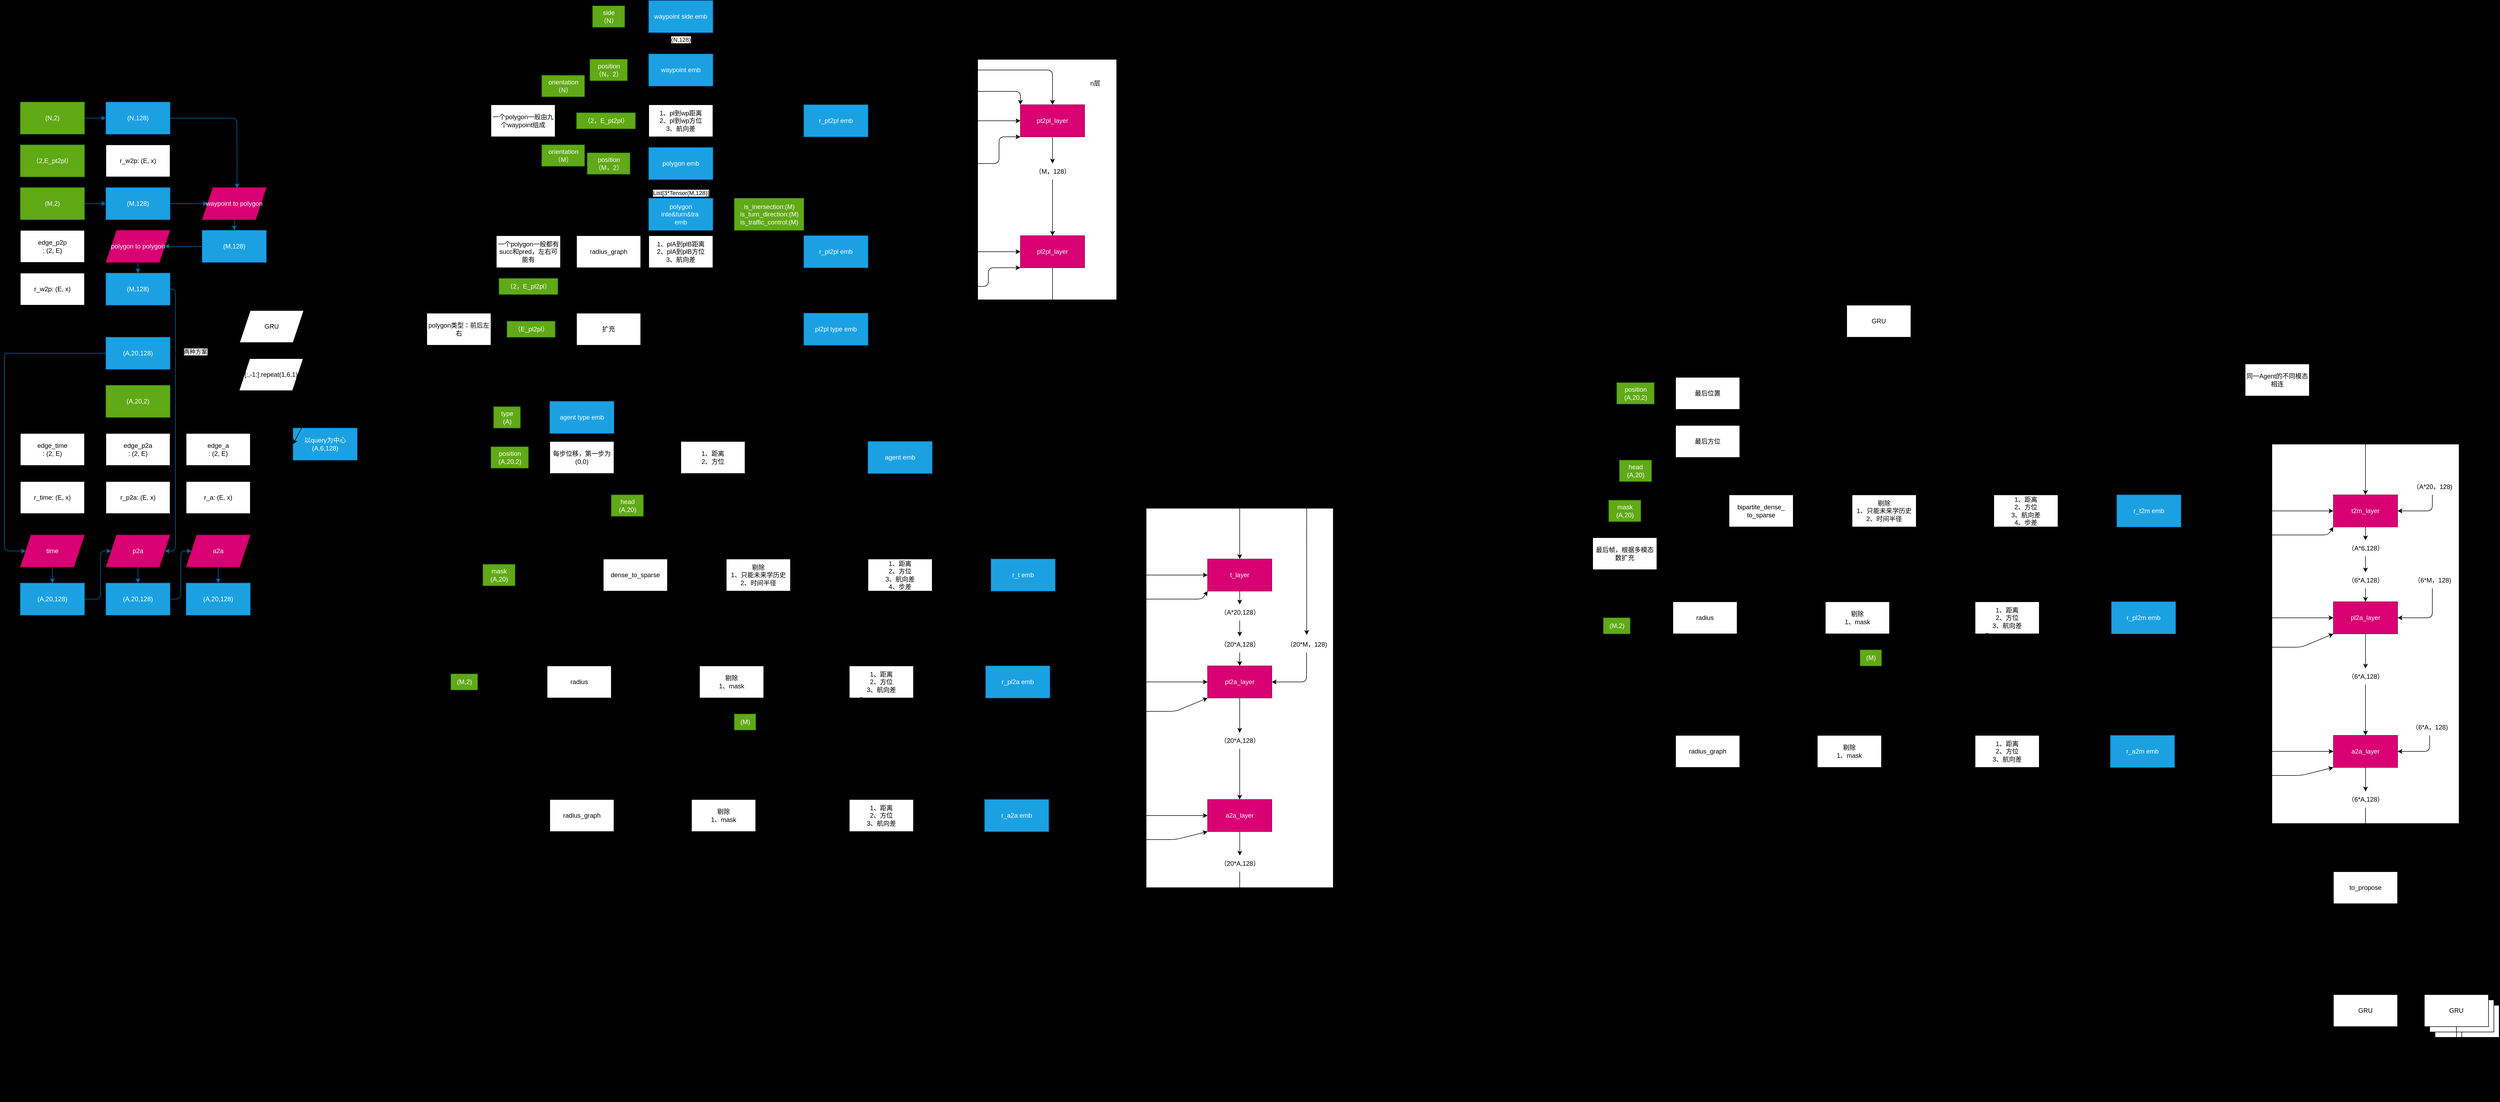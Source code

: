 <mxfile>
    <diagram id="oqo1S8tn357nuLcqh5lc" name="第 1 页">
        <mxGraphModel dx="1625" dy="1166" grid="1" gridSize="10" guides="1" tooltips="1" connect="1" arrows="1" fold="1" page="0" pageScale="1" pageWidth="827" pageHeight="1169" background="#000000" math="0" shadow="0">
            <root>
                <mxCell id="0"/>
                <mxCell id="1" parent="0"/>
                <mxCell id="364" value="" style="whiteSpace=wrap;html=1;" parent="1" vertex="1">
                    <mxGeometry x="4370" y="720" width="350" height="710" as="geometry"/>
                </mxCell>
                <mxCell id="329" value="" style="whiteSpace=wrap;html=1;" parent="1" vertex="1">
                    <mxGeometry x="2265" y="840" width="350" height="710" as="geometry"/>
                </mxCell>
                <mxCell id="202" value="" style="whiteSpace=wrap;html=1;" parent="1" vertex="1">
                    <mxGeometry x="1950" width="260" height="450" as="geometry"/>
                </mxCell>
                <mxCell id="4" value="" style="edgeStyle=none;html=1;fillColor=#1ba1e2;strokeColor=#006EAF;" parent="1" source="2" target="3" edge="1">
                    <mxGeometry relative="1" as="geometry"/>
                </mxCell>
                <mxCell id="2" value="(N,2)" style="rounded=0;whiteSpace=wrap;html=1;fillColor=#60a917;fontColor=#ffffff;strokeColor=#2D7600;" parent="1" vertex="1">
                    <mxGeometry x="160" y="80" width="120" height="60" as="geometry"/>
                </mxCell>
                <mxCell id="11" style="edgeStyle=none;html=1;entryX=0.543;entryY=0.016;entryDx=0;entryDy=0;entryPerimeter=0;fillColor=#1ba1e2;strokeColor=#006EAF;" parent="1" source="3" target="9" edge="1">
                    <mxGeometry relative="1" as="geometry">
                        <Array as="points">
                            <mxPoint x="565" y="110"/>
                        </Array>
                    </mxGeometry>
                </mxCell>
                <mxCell id="3" value="(N,128)" style="rounded=0;whiteSpace=wrap;html=1;fillColor=#1ba1e2;fontColor=#ffffff;strokeColor=#006EAF;" parent="1" vertex="1">
                    <mxGeometry x="320" y="80" width="120" height="60" as="geometry"/>
                </mxCell>
                <mxCell id="5" value="" style="edgeStyle=none;html=1;fillColor=#1ba1e2;strokeColor=#006EAF;" parent="1" source="6" target="7" edge="1">
                    <mxGeometry relative="1" as="geometry"/>
                </mxCell>
                <mxCell id="24" value="" style="edgeStyle=none;html=1;entryX=0.5;entryY=0;entryDx=0;entryDy=0;" parent="1" source="6" target="22" edge="1">
                    <mxGeometry relative="1" as="geometry"/>
                </mxCell>
                <mxCell id="62" style="edgeStyle=none;html=1;exitX=0;exitY=0.5;exitDx=0;exitDy=0;entryX=0;entryY=0.5;entryDx=0;entryDy=0;" parent="1" source="6" target="37" edge="1">
                    <mxGeometry relative="1" as="geometry">
                        <Array as="points">
                            <mxPoint x="130" y="270"/>
                            <mxPoint x="130" y="530"/>
                            <mxPoint x="300" y="530"/>
                            <mxPoint x="300" y="610"/>
                            <mxPoint x="300" y="730"/>
                        </Array>
                    </mxGeometry>
                </mxCell>
                <mxCell id="6" value="(M,2)" style="rounded=0;whiteSpace=wrap;html=1;fillColor=#60a917;fontColor=#ffffff;strokeColor=#2D7600;" parent="1" vertex="1">
                    <mxGeometry x="160" y="240" width="120" height="60" as="geometry"/>
                </mxCell>
                <mxCell id="10" value="" style="edgeStyle=none;html=1;fillColor=#1ba1e2;strokeColor=#006EAF;" parent="1" source="7" target="9" edge="1">
                    <mxGeometry relative="1" as="geometry"/>
                </mxCell>
                <mxCell id="7" value="(M,128)" style="rounded=0;whiteSpace=wrap;html=1;fillColor=#1ba1e2;fontColor=#ffffff;strokeColor=#006EAF;" parent="1" vertex="1">
                    <mxGeometry x="320" y="240" width="120" height="60" as="geometry"/>
                </mxCell>
                <mxCell id="13" value="" style="edgeStyle=none;html=1;fillColor=#1ba1e2;strokeColor=#006EAF;" parent="1" source="9" target="12" edge="1">
                    <mxGeometry relative="1" as="geometry"/>
                </mxCell>
                <mxCell id="9" value="waypoint to polygon" style="shape=parallelogram;perimeter=parallelogramPerimeter;whiteSpace=wrap;html=1;fixedSize=1;fillColor=#d80073;fontColor=#ffffff;strokeColor=#A50040;" parent="1" vertex="1">
                    <mxGeometry x="500" y="240" width="120" height="60" as="geometry"/>
                </mxCell>
                <mxCell id="21" value="" style="edgeStyle=none;html=1;fillColor=#1ba1e2;strokeColor=#006EAF;" parent="1" source="12" target="20" edge="1">
                    <mxGeometry relative="1" as="geometry"/>
                </mxCell>
                <mxCell id="12" value="(M,128)" style="whiteSpace=wrap;html=1;fillColor=#1ba1e2;fontColor=#ffffff;strokeColor=#006EAF;" parent="1" vertex="1">
                    <mxGeometry x="500" y="320" width="120" height="60" as="geometry"/>
                </mxCell>
                <mxCell id="18" value="" style="edgeStyle=none;html=1;" parent="1" source="14" target="17" edge="1">
                    <mxGeometry relative="1" as="geometry">
                        <Array as="points">
                            <mxPoint x="300" y="190"/>
                        </Array>
                    </mxGeometry>
                </mxCell>
                <mxCell id="29" style="edgeStyle=none;html=1;exitX=1;exitY=0.5;exitDx=0;exitDy=0;" parent="1" source="14" edge="1">
                    <mxGeometry relative="1" as="geometry">
                        <mxPoint x="540" y="240" as="targetPoint"/>
                        <Array as="points">
                            <mxPoint x="300" y="190"/>
                            <mxPoint x="300" y="150"/>
                            <mxPoint x="540" y="150"/>
                        </Array>
                    </mxGeometry>
                </mxCell>
                <mxCell id="14" value="&lt;span style=&quot;&quot;&gt;（2,E_pt2pl）&lt;/span&gt;" style="rounded=0;whiteSpace=wrap;html=1;fillColor=#60a917;fontColor=#ffffff;strokeColor=#2D7600;" parent="1" vertex="1">
                    <mxGeometry x="160" y="160" width="120" height="60" as="geometry"/>
                </mxCell>
                <mxCell id="19" style="edgeStyle=none;html=1;entryX=0.175;entryY=-0.022;entryDx=0;entryDy=0;entryPerimeter=0;" parent="1" source="17" target="9" edge="1">
                    <mxGeometry relative="1" as="geometry">
                        <Array as="points">
                            <mxPoint x="520" y="190"/>
                        </Array>
                    </mxGeometry>
                </mxCell>
                <mxCell id="17" value="r_w2p: (E, x)" style="rounded=0;whiteSpace=wrap;html=1;" parent="1" vertex="1">
                    <mxGeometry x="320" y="160" width="120" height="60" as="geometry"/>
                </mxCell>
                <mxCell id="31" value="" style="edgeStyle=none;html=1;fillColor=#1ba1e2;strokeColor=#006EAF;" parent="1" source="20" target="30" edge="1">
                    <mxGeometry relative="1" as="geometry"/>
                </mxCell>
                <mxCell id="20" value="polygon to polygon" style="shape=parallelogram;perimeter=parallelogramPerimeter;whiteSpace=wrap;html=1;fixedSize=1;fillColor=#d80073;fontColor=#ffffff;strokeColor=#A50040;" parent="1" vertex="1">
                    <mxGeometry x="320" y="320" width="120" height="60" as="geometry"/>
                </mxCell>
                <mxCell id="25" value="" style="edgeStyle=none;html=1;" parent="1" source="22" target="23" edge="1">
                    <mxGeometry relative="1" as="geometry"/>
                </mxCell>
                <mxCell id="27" style="edgeStyle=none;html=1;entryX=0;entryY=0.5;entryDx=0;entryDy=0;" parent="1" source="22" target="20" edge="1">
                    <mxGeometry relative="1" as="geometry"/>
                </mxCell>
                <mxCell id="22" value="edge_p2p&lt;br&gt;: (2, E)" style="rounded=0;whiteSpace=wrap;html=1;" parent="1" vertex="1">
                    <mxGeometry x="160" y="320" width="120" height="60" as="geometry"/>
                </mxCell>
                <mxCell id="28" style="edgeStyle=none;html=1;exitX=1;exitY=0.5;exitDx=0;exitDy=0;entryX=0.022;entryY=0.831;entryDx=0;entryDy=0;entryPerimeter=0;" parent="1" source="23" target="20" edge="1">
                    <mxGeometry relative="1" as="geometry">
                        <Array as="points">
                            <mxPoint x="300" y="430"/>
                            <mxPoint x="300" y="370"/>
                        </Array>
                    </mxGeometry>
                </mxCell>
                <mxCell id="23" value="r_w2p: (E, x)" style="rounded=0;whiteSpace=wrap;html=1;" parent="1" vertex="1">
                    <mxGeometry x="160" y="400" width="120" height="60" as="geometry"/>
                </mxCell>
                <mxCell id="94" style="edgeStyle=none;html=1;exitX=1;exitY=0.5;exitDx=0;exitDy=0;entryX=1;entryY=0.5;entryDx=0;entryDy=0;fillColor=#1ba1e2;strokeColor=#006EAF;" parent="1" source="30" target="53" edge="1">
                    <mxGeometry relative="1" as="geometry">
                        <Array as="points">
                            <mxPoint x="450" y="430"/>
                            <mxPoint x="450" y="660"/>
                            <mxPoint x="450" y="920"/>
                        </Array>
                    </mxGeometry>
                </mxCell>
                <mxCell id="30" value="(M,128)" style="whiteSpace=wrap;html=1;fillColor=#1ba1e2;fontColor=#ffffff;strokeColor=#006EAF;" parent="1" vertex="1">
                    <mxGeometry x="320" y="400" width="120" height="60" as="geometry"/>
                </mxCell>
                <mxCell id="63" value="" style="edgeStyle=none;html=1;" parent="1" source="32" target="37" edge="1">
                    <mxGeometry relative="1" as="geometry"/>
                </mxCell>
                <mxCell id="64" style="edgeStyle=none;html=1;exitX=0;exitY=0.5;exitDx=0;exitDy=0;entryX=0.5;entryY=0;entryDx=0;entryDy=0;" parent="1" source="32" target="35" edge="1">
                    <mxGeometry relative="1" as="geometry">
                        <Array as="points">
                            <mxPoint x="220" y="640"/>
                        </Array>
                    </mxGeometry>
                </mxCell>
                <mxCell id="65" style="edgeStyle=none;html=1;exitX=1;exitY=0.5;exitDx=0;exitDy=0;entryX=0.5;entryY=0;entryDx=0;entryDy=0;" parent="1" source="32" target="38" edge="1">
                    <mxGeometry relative="1" as="geometry">
                        <Array as="points">
                            <mxPoint x="530" y="640"/>
                        </Array>
                    </mxGeometry>
                </mxCell>
                <mxCell id="85" value="" style="edgeStyle=none;html=1;" parent="1" source="32" target="84" edge="1">
                    <mxGeometry relative="1" as="geometry"/>
                </mxCell>
                <mxCell id="32" value="(A,20,2)" style="rounded=0;whiteSpace=wrap;html=1;fillColor=#60a917;fontColor=#ffffff;strokeColor=#2D7600;" parent="1" vertex="1">
                    <mxGeometry x="320" y="610" width="120" height="60" as="geometry"/>
                </mxCell>
                <mxCell id="67" value="" style="edgeStyle=none;html=1;" parent="1" source="35" target="66" edge="1">
                    <mxGeometry relative="1" as="geometry"/>
                </mxCell>
                <mxCell id="77" style="edgeStyle=none;html=1;exitX=0.5;exitY=1;exitDx=0;exitDy=0;entryX=0.096;entryY=0.333;entryDx=0;entryDy=0;entryPerimeter=0;" parent="1" source="35" target="52" edge="1">
                    <mxGeometry relative="1" as="geometry">
                        <Array as="points">
                            <mxPoint x="220" y="770"/>
                            <mxPoint x="150" y="770"/>
                            <mxPoint x="150" y="840"/>
                            <mxPoint x="150" y="910"/>
                        </Array>
                    </mxGeometry>
                </mxCell>
                <mxCell id="35" value="edge_time&lt;br&gt;: (2, E)" style="rounded=0;whiteSpace=wrap;html=1;" parent="1" vertex="1">
                    <mxGeometry x="160" y="700" width="120" height="60" as="geometry"/>
                </mxCell>
                <mxCell id="69" value="" style="edgeStyle=none;html=1;" parent="1" source="37" target="68" edge="1">
                    <mxGeometry relative="1" as="geometry"/>
                </mxCell>
                <mxCell id="76" style="edgeStyle=none;html=1;exitX=0.5;exitY=1;exitDx=0;exitDy=0;entryX=0;entryY=0.25;entryDx=0;entryDy=0;" parent="1" source="37" target="53" edge="1">
                    <mxGeometry relative="1" as="geometry">
                        <Array as="points">
                            <mxPoint x="380" y="770"/>
                            <mxPoint x="310" y="770"/>
                            <mxPoint x="310" y="910"/>
                        </Array>
                    </mxGeometry>
                </mxCell>
                <mxCell id="37" value="edge_p2a&lt;br&gt;: (2, E)" style="rounded=0;whiteSpace=wrap;html=1;" parent="1" vertex="1">
                    <mxGeometry x="320" y="700" width="120" height="60" as="geometry"/>
                </mxCell>
                <mxCell id="71" value="" style="edgeStyle=none;html=1;" parent="1" source="38" target="70" edge="1">
                    <mxGeometry relative="1" as="geometry"/>
                </mxCell>
                <mxCell id="78" style="edgeStyle=none;html=1;exitX=0.5;exitY=1;exitDx=0;exitDy=0;entryX=0;entryY=0.25;entryDx=0;entryDy=0;" parent="1" source="38" target="54" edge="1">
                    <mxGeometry relative="1" as="geometry">
                        <Array as="points">
                            <mxPoint x="530" y="770"/>
                            <mxPoint x="460" y="770"/>
                            <mxPoint x="460" y="910"/>
                        </Array>
                    </mxGeometry>
                </mxCell>
                <mxCell id="38" value="edge_a&lt;br&gt;: (2, E)" style="rounded=0;whiteSpace=wrap;html=1;" parent="1" vertex="1">
                    <mxGeometry x="470" y="700" width="120" height="60" as="geometry"/>
                </mxCell>
                <mxCell id="83" value="" style="edgeStyle=none;html=1;fillColor=#1ba1e2;strokeColor=#006EAF;" parent="1" source="52" target="82" edge="1">
                    <mxGeometry relative="1" as="geometry"/>
                </mxCell>
                <mxCell id="52" value="time" style="shape=parallelogram;perimeter=parallelogramPerimeter;whiteSpace=wrap;html=1;fixedSize=1;fillColor=#d80073;fontColor=#ffffff;strokeColor=#A50040;" parent="1" vertex="1">
                    <mxGeometry x="160" y="890" width="120" height="60" as="geometry"/>
                </mxCell>
                <mxCell id="89" value="" style="edgeStyle=none;html=1;fillColor=#1ba1e2;strokeColor=#006EAF;" parent="1" source="53" target="88" edge="1">
                    <mxGeometry relative="1" as="geometry"/>
                </mxCell>
                <mxCell id="53" value="p2a" style="shape=parallelogram;perimeter=parallelogramPerimeter;whiteSpace=wrap;html=1;fixedSize=1;fillColor=#d80073;fontColor=#ffffff;strokeColor=#A50040;" parent="1" vertex="1">
                    <mxGeometry x="320" y="890" width="120" height="60" as="geometry"/>
                </mxCell>
                <mxCell id="92" value="" style="edgeStyle=none;html=1;fillColor=#1ba1e2;strokeColor=#006EAF;" parent="1" source="54" target="91" edge="1">
                    <mxGeometry relative="1" as="geometry"/>
                </mxCell>
                <mxCell id="54" value="a2a" style="shape=parallelogram;perimeter=parallelogramPerimeter;whiteSpace=wrap;html=1;fixedSize=1;fillColor=#d80073;fontColor=#ffffff;strokeColor=#A50040;" parent="1" vertex="1">
                    <mxGeometry x="470" y="890" width="120" height="60" as="geometry"/>
                </mxCell>
                <mxCell id="72" value="" style="edgeStyle=none;html=1;" parent="1" source="66" target="52" edge="1">
                    <mxGeometry relative="1" as="geometry"/>
                </mxCell>
                <mxCell id="66" value="r_time: (E, x)" style="whiteSpace=wrap;html=1;rounded=0;" parent="1" vertex="1">
                    <mxGeometry x="160" y="790" width="120" height="60" as="geometry"/>
                </mxCell>
                <mxCell id="73" value="" style="edgeStyle=none;html=1;" parent="1" source="68" target="53" edge="1">
                    <mxGeometry relative="1" as="geometry"/>
                </mxCell>
                <mxCell id="68" value="r_p2a: (E, x)" style="whiteSpace=wrap;html=1;rounded=0;" parent="1" vertex="1">
                    <mxGeometry x="320" y="790" width="120" height="60" as="geometry"/>
                </mxCell>
                <mxCell id="74" value="" style="edgeStyle=none;html=1;" parent="1" source="70" target="54" edge="1">
                    <mxGeometry relative="1" as="geometry"/>
                </mxCell>
                <mxCell id="70" value="r_a: (E, x)" style="whiteSpace=wrap;html=1;rounded=0;" parent="1" vertex="1">
                    <mxGeometry x="470" y="790" width="120" height="60" as="geometry"/>
                </mxCell>
                <mxCell id="87" style="edgeStyle=none;html=1;entryX=0;entryY=0.5;entryDx=0;entryDy=0;fillColor=#1ba1e2;strokeColor=#006EAF;" parent="1" source="82" target="53" edge="1">
                    <mxGeometry relative="1" as="geometry">
                        <Array as="points">
                            <mxPoint x="310" y="1010"/>
                            <mxPoint x="310" y="920"/>
                        </Array>
                    </mxGeometry>
                </mxCell>
                <mxCell id="82" value="(A,20,128)" style="whiteSpace=wrap;html=1;fillColor=#1ba1e2;fontColor=#ffffff;strokeColor=#006EAF;" parent="1" vertex="1">
                    <mxGeometry x="160" y="980" width="120" height="60" as="geometry"/>
                </mxCell>
                <mxCell id="86" style="edgeStyle=none;html=1;entryX=0;entryY=0.5;entryDx=0;entryDy=0;fillColor=#1ba1e2;strokeColor=#006EAF;" parent="1" source="84" target="52" edge="1">
                    <mxGeometry relative="1" as="geometry">
                        <Array as="points">
                            <mxPoint x="150" y="550"/>
                            <mxPoint x="130" y="550"/>
                            <mxPoint x="130" y="730"/>
                            <mxPoint x="130" y="920"/>
                            <mxPoint x="150" y="920"/>
                        </Array>
                    </mxGeometry>
                </mxCell>
                <mxCell id="99" style="edgeStyle=none;html=1;entryX=0;entryY=0.5;entryDx=0;entryDy=0;" parent="1" source="84" target="97" edge="1">
                    <mxGeometry relative="1" as="geometry">
                        <Array as="points">
                            <mxPoint x="510" y="550"/>
                            <mxPoint x="510" y="500"/>
                        </Array>
                    </mxGeometry>
                </mxCell>
                <mxCell id="100" style="edgeStyle=none;html=1;entryX=0;entryY=0.5;entryDx=0;entryDy=0;" parent="1" source="84" target="98" edge="1">
                    <mxGeometry relative="1" as="geometry">
                        <Array as="points">
                            <mxPoint x="510" y="550"/>
                            <mxPoint x="510" y="590"/>
                        </Array>
                    </mxGeometry>
                </mxCell>
                <mxCell id="104" value="两种方案" style="edgeLabel;html=1;align=center;verticalAlign=middle;resizable=0;points=[];" parent="100" vertex="1" connectable="0">
                    <mxGeometry x="-0.478" y="3" relative="1" as="geometry">
                        <mxPoint as="offset"/>
                    </mxGeometry>
                </mxCell>
                <mxCell id="84" value="(A,20,128)" style="rounded=0;whiteSpace=wrap;html=1;fillColor=#1ba1e2;fontColor=#ffffff;strokeColor=#006EAF;" parent="1" vertex="1">
                    <mxGeometry x="320" y="520" width="120" height="60" as="geometry"/>
                </mxCell>
                <mxCell id="90" style="edgeStyle=none;html=1;entryX=0;entryY=0.5;entryDx=0;entryDy=0;fillColor=#1ba1e2;strokeColor=#006EAF;" parent="1" source="88" target="54" edge="1">
                    <mxGeometry relative="1" as="geometry">
                        <mxPoint x="460.0" y="990" as="targetPoint"/>
                        <Array as="points">
                            <mxPoint x="460" y="1010"/>
                            <mxPoint x="460" y="920"/>
                        </Array>
                    </mxGeometry>
                </mxCell>
                <mxCell id="88" value="(A,20,128)" style="whiteSpace=wrap;html=1;fillColor=#1ba1e2;fontColor=#ffffff;strokeColor=#006EAF;" parent="1" vertex="1">
                    <mxGeometry x="320" y="980" width="120" height="60" as="geometry"/>
                </mxCell>
                <mxCell id="91" value="(A,20,128)" style="whiteSpace=wrap;html=1;fillColor=#1ba1e2;fontColor=#ffffff;strokeColor=#006EAF;" parent="1" vertex="1">
                    <mxGeometry x="470" y="980" width="120" height="60" as="geometry"/>
                </mxCell>
                <mxCell id="95" value="以query为中心&lt;br&gt;(A,6,128)" style="rounded=0;whiteSpace=wrap;html=1;fillColor=#1ba1e2;fontColor=#ffffff;strokeColor=#006EAF;" parent="1" vertex="1">
                    <mxGeometry x="670" y="690" width="120" height="60" as="geometry"/>
                </mxCell>
                <mxCell id="101" style="edgeStyle=none;html=1;entryX=0;entryY=0.5;entryDx=0;entryDy=0;" parent="1" source="97" target="95" edge="1">
                    <mxGeometry relative="1" as="geometry">
                        <Array as="points">
                            <mxPoint x="760" y="500"/>
                            <mxPoint x="760" y="550"/>
                        </Array>
                    </mxGeometry>
                </mxCell>
                <mxCell id="97" value="GRU" style="shape=parallelogram;perimeter=parallelogramPerimeter;whiteSpace=wrap;html=1;fixedSize=1;" parent="1" vertex="1">
                    <mxGeometry x="570" y="470" width="120" height="60" as="geometry"/>
                </mxCell>
                <mxCell id="102" style="edgeStyle=none;html=1;entryX=0.5;entryY=0;entryDx=0;entryDy=0;" parent="1" source="98" target="95" edge="1">
                    <mxGeometry relative="1" as="geometry">
                        <mxPoint x="830" y="550" as="targetPoint"/>
                        <Array as="points">
                            <mxPoint x="760" y="590"/>
                            <mxPoint x="760" y="550"/>
                        </Array>
                    </mxGeometry>
                </mxCell>
                <mxCell id="98" value="[:,-1:].repeat(1,6,1)" style="shape=parallelogram;perimeter=parallelogramPerimeter;whiteSpace=wrap;html=1;fixedSize=1;" parent="1" vertex="1">
                    <mxGeometry x="569" y="560" width="120" height="60" as="geometry"/>
                </mxCell>
                <mxCell id="107" value="" style="edgeStyle=none;html=1;" parent="1" source="105" target="106" edge="1">
                    <mxGeometry relative="1" as="geometry"/>
                </mxCell>
                <mxCell id="118" style="edgeStyle=none;html=1;entryX=0;entryY=0;entryDx=0;entryDy=0;" parent="1" source="105" target="117" edge="1">
                    <mxGeometry relative="1" as="geometry">
                        <mxPoint x="1295" y="90" as="targetPoint"/>
                    </mxGeometry>
                </mxCell>
                <mxCell id="105" value="position&lt;br&gt;（N，2）" style="text;html=1;align=center;verticalAlign=middle;resizable=0;points=[];autosize=1;strokeColor=#2D7600;fillColor=#60a917;fontColor=#ffffff;" parent="1" vertex="1">
                    <mxGeometry x="1225" width="70" height="40" as="geometry"/>
                </mxCell>
                <mxCell id="109" value="" style="edgeStyle=none;html=1;" parent="1" source="106" target="108" edge="1">
                    <mxGeometry relative="1" as="geometry"/>
                </mxCell>
                <mxCell id="106" value="waypoint emb" style="rounded=0;whiteSpace=wrap;html=1;fillColor=#1ba1e2;fontColor=#ffffff;strokeColor=#006EAF;" parent="1" vertex="1">
                    <mxGeometry x="1335" y="-10" width="120" height="60" as="geometry"/>
                </mxCell>
                <mxCell id="187" style="edgeStyle=none;html=1;entryX=0.5;entryY=0;entryDx=0;entryDy=0;" parent="1" source="108" target="186" edge="1">
                    <mxGeometry relative="1" as="geometry">
                        <Array as="points">
                            <mxPoint x="2090" y="20"/>
                        </Array>
                    </mxGeometry>
                </mxCell>
                <mxCell id="108" value="（N，128）" style="text;html=1;align=center;verticalAlign=middle;resizable=0;points=[];autosize=1;strokeColor=none;fillColor=none;" parent="1" vertex="1">
                    <mxGeometry x="1485" y="5" width="90" height="30" as="geometry"/>
                </mxCell>
                <mxCell id="121" value="" style="edgeStyle=none;html=1;" parent="1" source="111" target="117" edge="1">
                    <mxGeometry relative="1" as="geometry"/>
                </mxCell>
                <mxCell id="198" style="edgeStyle=none;html=1;entryX=0;entryY=0;entryDx=0;entryDy=0;" parent="1" source="111" target="186" edge="1">
                    <mxGeometry relative="1" as="geometry">
                        <Array as="points">
                            <mxPoint x="1255" y="60"/>
                            <mxPoint x="1670" y="60"/>
                            <mxPoint x="2030" y="60"/>
                        </Array>
                    </mxGeometry>
                </mxCell>
                <mxCell id="111" value="（2，E_pt2pl）" style="text;html=1;align=center;verticalAlign=middle;resizable=0;points=[];autosize=1;strokeColor=#2D7600;fillColor=#60a917;fontColor=#ffffff;" parent="1" vertex="1">
                    <mxGeometry x="1200" y="100" width="110" height="30" as="geometry"/>
                </mxCell>
                <mxCell id="114" value="" style="edgeStyle=none;html=1;" parent="1" source="112" target="113" edge="1">
                    <mxGeometry relative="1" as="geometry"/>
                </mxCell>
                <mxCell id="122" style="edgeStyle=none;html=1;entryX=0;entryY=1;entryDx=0;entryDy=0;" parent="1" source="112" target="117" edge="1">
                    <mxGeometry relative="1" as="geometry"/>
                </mxCell>
                <mxCell id="132" style="edgeStyle=none;html=1;entryX=0;entryY=0.25;entryDx=0;entryDy=0;" parent="1" source="112" target="130" edge="1">
                    <mxGeometry relative="1" as="geometry"/>
                </mxCell>
                <mxCell id="147" style="edgeStyle=none;html=1;" parent="1" source="112" target="148" edge="1">
                    <mxGeometry relative="1" as="geometry">
                        <mxPoint x="1260.0" y="350" as="targetPoint"/>
                    </mxGeometry>
                </mxCell>
                <mxCell id="112" value="position&lt;br&gt;（M，2）" style="text;html=1;align=center;verticalAlign=middle;resizable=0;points=[];autosize=1;strokeColor=#2D7600;fillColor=#60a917;fontColor=#ffffff;" parent="1" vertex="1">
                    <mxGeometry x="1220" y="175" width="80" height="40" as="geometry"/>
                </mxCell>
                <mxCell id="116" value="" style="edgeStyle=none;html=1;" parent="1" source="113" target="115" edge="1">
                    <mxGeometry relative="1" as="geometry"/>
                </mxCell>
                <mxCell id="113" value="polygon emb" style="rounded=0;whiteSpace=wrap;html=1;fillColor=#1ba1e2;fontColor=#ffffff;strokeColor=#006EAF;" parent="1" vertex="1">
                    <mxGeometry x="1335" y="165" width="120" height="60" as="geometry"/>
                </mxCell>
                <mxCell id="188" style="edgeStyle=none;html=1;entryX=0;entryY=1;entryDx=0;entryDy=0;" parent="1" source="115" target="186" edge="1">
                    <mxGeometry relative="1" as="geometry">
                        <Array as="points">
                            <mxPoint x="1990" y="195"/>
                            <mxPoint x="1990" y="145"/>
                        </Array>
                    </mxGeometry>
                </mxCell>
                <mxCell id="115" value="（M，128）" style="text;html=1;align=center;verticalAlign=middle;resizable=0;points=[];autosize=1;strokeColor=none;fillColor=none;" parent="1" vertex="1">
                    <mxGeometry x="1485" y="180" width="90" height="30" as="geometry"/>
                </mxCell>
                <mxCell id="124" value="" style="edgeStyle=none;html=1;" parent="1" source="117" target="123" edge="1">
                    <mxGeometry relative="1" as="geometry"/>
                </mxCell>
                <mxCell id="117" value="1、pl到wp距离&lt;br&gt;2、pl到wp方位&lt;br&gt;3、航向差" style="rounded=0;whiteSpace=wrap;html=1;" parent="1" vertex="1">
                    <mxGeometry x="1335" y="85" width="120" height="60" as="geometry"/>
                </mxCell>
                <mxCell id="136" value="" style="edgeStyle=none;html=1;" parent="1" source="123" target="134" edge="1">
                    <mxGeometry relative="1" as="geometry"/>
                </mxCell>
                <mxCell id="123" value="(E_pt2pl,3)" style="text;html=1;align=center;verticalAlign=middle;resizable=0;points=[];autosize=1;strokeColor=none;fillColor=none;" parent="1" vertex="1">
                    <mxGeometry x="1490" y="100" width="80" height="30" as="geometry"/>
                </mxCell>
                <mxCell id="153" style="edgeStyle=none;html=1;entryX=0.5;entryY=0;entryDx=0;entryDy=0;" parent="1" source="125" target="151" edge="1">
                    <mxGeometry relative="1" as="geometry">
                        <Array as="points">
                            <mxPoint x="1115" y="450"/>
                            <mxPoint x="1260" y="450"/>
                        </Array>
                    </mxGeometry>
                </mxCell>
                <mxCell id="125" value="（2，E_pl2pl）" style="text;html=1;align=center;verticalAlign=middle;resizable=0;points=[];autosize=1;strokeColor=#2D7600;fillColor=#60a917;fontColor=#ffffff;" parent="1" vertex="1">
                    <mxGeometry x="1055" y="410" width="110" height="30" as="geometry"/>
                </mxCell>
                <mxCell id="127" value="" style="edgeStyle=none;html=1;" parent="1" source="126" target="111" edge="1">
                    <mxGeometry relative="1" as="geometry"/>
                </mxCell>
                <mxCell id="126" value="一个polygon一般由九个waypoint组成" style="rounded=0;whiteSpace=wrap;html=1;" parent="1" vertex="1">
                    <mxGeometry x="1040" y="85" width="120" height="60" as="geometry"/>
                </mxCell>
                <mxCell id="129" value="" style="edgeStyle=none;html=1;" parent="1" source="128" target="125" edge="1">
                    <mxGeometry relative="1" as="geometry"/>
                </mxCell>
                <mxCell id="128" value="一个polygon一般都有succ和pred，左右可能有" style="rounded=0;whiteSpace=wrap;html=1;" parent="1" vertex="1">
                    <mxGeometry x="1050" y="330" width="120" height="60" as="geometry"/>
                </mxCell>
                <mxCell id="138" value="" style="edgeStyle=none;html=1;" parent="1" source="130" target="133" edge="1">
                    <mxGeometry relative="1" as="geometry"/>
                </mxCell>
                <mxCell id="130" value="1、plA到plB距离&lt;br&gt;2、plA到plB方位&lt;br&gt;3、航向差" style="rounded=0;whiteSpace=wrap;html=1;" parent="1" vertex="1">
                    <mxGeometry x="1335" y="330" width="120" height="60" as="geometry"/>
                </mxCell>
                <mxCell id="137" value="" style="edgeStyle=none;html=1;" parent="1" source="133" target="135" edge="1">
                    <mxGeometry relative="1" as="geometry"/>
                </mxCell>
                <mxCell id="133" value="(E_pl2pl_radius,3)" style="text;html=1;align=center;verticalAlign=middle;resizable=0;points=[];autosize=1;strokeColor=none;fillColor=none;" parent="1" vertex="1">
                    <mxGeometry x="1485" y="345" width="120" height="30" as="geometry"/>
                </mxCell>
                <mxCell id="141" value="" style="edgeStyle=none;html=1;" parent="1" source="134" target="139" edge="1">
                    <mxGeometry relative="1" as="geometry"/>
                </mxCell>
                <mxCell id="134" value="&lt;span style=&quot;&quot;&gt;r_pt2pl&amp;nbsp;&lt;/span&gt;emb" style="rounded=0;whiteSpace=wrap;html=1;fillColor=#1ba1e2;fontColor=#ffffff;strokeColor=#006EAF;" parent="1" vertex="1">
                    <mxGeometry x="1625" y="85" width="120" height="60" as="geometry"/>
                </mxCell>
                <mxCell id="142" value="" style="edgeStyle=none;html=1;" parent="1" source="135" target="140" edge="1">
                    <mxGeometry relative="1" as="geometry"/>
                </mxCell>
                <mxCell id="135" value="&lt;span style=&quot;&quot;&gt;r_pl2pl&amp;nbsp;&lt;/span&gt;emb" style="rounded=0;whiteSpace=wrap;html=1;fillColor=#1ba1e2;fontColor=#ffffff;strokeColor=#006EAF;" parent="1" vertex="1">
                    <mxGeometry x="1625" y="330" width="120" height="60" as="geometry"/>
                </mxCell>
                <mxCell id="189" style="edgeStyle=none;html=1;entryX=0;entryY=0.5;entryDx=0;entryDy=0;" parent="1" source="139" target="186" edge="1">
                    <mxGeometry relative="1" as="geometry"/>
                </mxCell>
                <mxCell id="139" value="（E_pt2pl，128）" style="text;html=1;align=center;verticalAlign=middle;resizable=0;points=[];autosize=1;strokeColor=none;fillColor=none;" parent="1" vertex="1">
                    <mxGeometry x="1815" y="100" width="120" height="30" as="geometry"/>
                </mxCell>
                <mxCell id="196" value="" style="edgeStyle=none;html=1;" parent="1" source="140" target="194" edge="1">
                    <mxGeometry relative="1" as="geometry"/>
                </mxCell>
                <mxCell id="140" value="（E_pl2pl_radius，128）" style="text;html=1;align=center;verticalAlign=middle;resizable=0;points=[];autosize=1;strokeColor=none;fillColor=none;" parent="1" vertex="1">
                    <mxGeometry x="1780" y="345" width="160" height="30" as="geometry"/>
                </mxCell>
                <mxCell id="171" value="" style="edgeStyle=none;html=1;" parent="1" source="143" target="170" edge="1">
                    <mxGeometry relative="1" as="geometry"/>
                </mxCell>
                <mxCell id="143" value="&lt;span style=&quot;&quot;&gt;pl2pl type&amp;nbsp;&lt;/span&gt;emb" style="rounded=0;whiteSpace=wrap;html=1;fillColor=#1ba1e2;fontColor=#ffffff;strokeColor=#006EAF;" parent="1" vertex="1">
                    <mxGeometry x="1625" y="475" width="120" height="60" as="geometry"/>
                </mxCell>
                <mxCell id="154" value="" style="edgeStyle=none;html=1;" parent="1" source="145" target="151" edge="1">
                    <mxGeometry relative="1" as="geometry"/>
                </mxCell>
                <mxCell id="145" value="（E_pl2pl）" style="text;html=1;align=center;verticalAlign=middle;resizable=0;points=[];autosize=1;strokeColor=#2D7600;fillColor=#60a917;fontColor=#ffffff;" parent="1" vertex="1">
                    <mxGeometry x="1070" y="490" width="90" height="30" as="geometry"/>
                </mxCell>
                <mxCell id="150" value="" style="edgeStyle=none;html=1;" parent="1" source="148" target="149" edge="1">
                    <mxGeometry relative="1" as="geometry"/>
                </mxCell>
                <mxCell id="148" value="radius_graph" style="rounded=0;whiteSpace=wrap;html=1;" parent="1" vertex="1">
                    <mxGeometry x="1200" y="330" width="120" height="60" as="geometry"/>
                </mxCell>
                <mxCell id="152" value="" style="edgeStyle=none;html=1;" parent="1" source="149" target="151" edge="1">
                    <mxGeometry relative="1" as="geometry"/>
                </mxCell>
                <mxCell id="149" value="（2，E_pl2pl_radius）" style="text;html=1;align=center;verticalAlign=middle;resizable=0;points=[];autosize=1;strokeColor=none;fillColor=none;" parent="1" vertex="1">
                    <mxGeometry x="1185" y="410" width="150" height="30" as="geometry"/>
                </mxCell>
                <mxCell id="157" value="" style="edgeStyle=none;html=1;entryX=0.5;entryY=1;entryDx=0;entryDy=0;entryPerimeter=0;" parent="1" source="151" target="156" edge="1">
                    <mxGeometry relative="1" as="geometry">
                        <mxPoint x="1395" y="460" as="targetPoint"/>
                    </mxGeometry>
                </mxCell>
                <mxCell id="158" style="edgeStyle=none;html=1;entryX=-0.007;entryY=0.515;entryDx=0;entryDy=0;entryPerimeter=0;" parent="1" source="151" target="155" edge="1">
                    <mxGeometry relative="1" as="geometry"/>
                </mxCell>
                <mxCell id="151" value="扩充" style="rounded=0;whiteSpace=wrap;html=1;" parent="1" vertex="1">
                    <mxGeometry x="1200" y="475" width="120" height="60" as="geometry"/>
                </mxCell>
                <mxCell id="162" value="" style="edgeStyle=none;html=1;" parent="1" source="155" target="143" edge="1">
                    <mxGeometry relative="1" as="geometry"/>
                </mxCell>
                <mxCell id="155" value="（E_pl2pl_radius）" style="text;html=1;align=center;verticalAlign=middle;resizable=0;points=[];autosize=1;strokeColor=none;fillColor=none;" parent="1" vertex="1">
                    <mxGeometry x="1415" y="490" width="130" height="30" as="geometry"/>
                </mxCell>
                <mxCell id="163" value="" style="edgeStyle=none;html=1;" parent="1" source="156" target="130" edge="1">
                    <mxGeometry relative="1" as="geometry"/>
                </mxCell>
                <mxCell id="197" style="edgeStyle=none;html=1;entryX=0;entryY=1;entryDx=0;entryDy=0;" parent="1" source="156" target="194" edge="1">
                    <mxGeometry relative="1" as="geometry">
                        <Array as="points">
                            <mxPoint x="1970" y="425"/>
                            <mxPoint x="1970" y="390"/>
                        </Array>
                    </mxGeometry>
                </mxCell>
                <mxCell id="156" value="（2，E_pl2pl_radius）" style="text;html=1;align=center;verticalAlign=middle;resizable=0;points=[];autosize=1;strokeColor=none;fillColor=none;" parent="1" vertex="1">
                    <mxGeometry x="1320" y="410" width="150" height="30" as="geometry"/>
                </mxCell>
                <mxCell id="167" style="edgeStyle=none;html=1;entryX=0;entryY=0.25;entryDx=0;entryDy=0;" parent="1" source="164" target="117" edge="1">
                    <mxGeometry relative="1" as="geometry">
                        <mxPoint x="1265" y="70" as="targetPoint"/>
                    </mxGeometry>
                </mxCell>
                <mxCell id="164" value="orientation&lt;br&gt;（N）" style="text;html=1;align=center;verticalAlign=middle;resizable=0;points=[];autosize=1;strokeColor=#2D7600;fillColor=#60a917;fontColor=#ffffff;" parent="1" vertex="1">
                    <mxGeometry x="1135" y="30" width="80" height="40" as="geometry"/>
                </mxCell>
                <mxCell id="168" style="edgeStyle=none;html=1;entryX=0;entryY=0.75;entryDx=0;entryDy=0;" parent="1" source="165" target="117" edge="1">
                    <mxGeometry relative="1" as="geometry"/>
                </mxCell>
                <mxCell id="165" value="orientation&lt;br&gt;（M）" style="text;html=1;align=center;verticalAlign=middle;resizable=0;points=[];autosize=1;strokeColor=#2D7600;fillColor=#60a917;fontColor=#ffffff;" parent="1" vertex="1">
                    <mxGeometry x="1135" y="160" width="80" height="40" as="geometry"/>
                </mxCell>
                <mxCell id="172" value="" style="edgeStyle=none;html=1;" parent="1" source="170" target="135" edge="1">
                    <mxGeometry relative="1" as="geometry"/>
                </mxCell>
                <mxCell id="170" value="（E_pl2pl_radius，128）" style="text;html=1;align=center;verticalAlign=middle;resizable=0;points=[];autosize=1;strokeColor=none;fillColor=none;" parent="1" vertex="1">
                    <mxGeometry x="1605" y="430" width="160" height="30" as="geometry"/>
                </mxCell>
                <mxCell id="175" value="" style="edgeStyle=none;html=1;" parent="1" source="174" target="145" edge="1">
                    <mxGeometry relative="1" as="geometry"/>
                </mxCell>
                <mxCell id="174" value="polygon类型：前后左右" style="rounded=0;whiteSpace=wrap;html=1;" parent="1" vertex="1">
                    <mxGeometry x="920" y="475" width="120" height="60" as="geometry"/>
                </mxCell>
                <mxCell id="178" value="" style="edgeStyle=none;html=1;" parent="1" source="176" target="177" edge="1">
                    <mxGeometry relative="1" as="geometry"/>
                </mxCell>
                <mxCell id="176" value="side&lt;br&gt;（N）" style="text;html=1;align=center;verticalAlign=middle;resizable=0;points=[];autosize=1;strokeColor=#2D7600;fillColor=#60a917;fontColor=#ffffff;" parent="1" vertex="1">
                    <mxGeometry x="1230" y="-100" width="60" height="40" as="geometry"/>
                </mxCell>
                <mxCell id="179" value="" style="edgeStyle=none;html=1;" parent="1" source="177" target="106" edge="1">
                    <mxGeometry relative="1" as="geometry"/>
                </mxCell>
                <mxCell id="180" value="(N,128)" style="edgeLabel;html=1;align=center;verticalAlign=middle;resizable=0;points=[];" parent="179" vertex="1" connectable="0">
                    <mxGeometry x="-0.379" relative="1" as="geometry">
                        <mxPoint as="offset"/>
                    </mxGeometry>
                </mxCell>
                <mxCell id="177" value="&lt;span style=&quot;&quot;&gt;waypoint side&amp;nbsp;&lt;/span&gt;emb" style="rounded=0;whiteSpace=wrap;html=1;fillColor=#1ba1e2;fontColor=#ffffff;strokeColor=#006EAF;" parent="1" vertex="1">
                    <mxGeometry x="1335" y="-110" width="120" height="60" as="geometry"/>
                </mxCell>
                <mxCell id="207" value="" style="edgeStyle=none;html=1;" parent="1" source="181" target="205" edge="1">
                    <mxGeometry relative="1" as="geometry"/>
                </mxCell>
                <mxCell id="181" value="is_inersection:(M)&lt;br&gt;is_turn_direction:(M)&lt;br&gt;is_traffic_control:(M)" style="text;html=1;align=center;verticalAlign=middle;resizable=0;points=[];autosize=1;strokeColor=#2D7600;fillColor=#60a917;fontColor=#ffffff;" parent="1" vertex="1">
                    <mxGeometry x="1495" y="260" width="130" height="60" as="geometry"/>
                </mxCell>
                <mxCell id="193" value="" style="edgeStyle=none;html=1;" parent="1" source="186" target="192" edge="1">
                    <mxGeometry relative="1" as="geometry"/>
                </mxCell>
                <mxCell id="186" value="pt2pl_layer" style="rounded=0;whiteSpace=wrap;html=1;fillColor=#d80073;fontColor=#ffffff;strokeColor=#A50040;" parent="1" vertex="1">
                    <mxGeometry x="2030" y="85" width="120" height="60" as="geometry"/>
                </mxCell>
                <mxCell id="195" style="edgeStyle=none;html=1;entryX=0.5;entryY=0;entryDx=0;entryDy=0;" parent="1" source="192" target="194" edge="1">
                    <mxGeometry relative="1" as="geometry">
                        <Array as="points">
                            <mxPoint x="2090" y="240"/>
                            <mxPoint x="2090" y="230"/>
                        </Array>
                    </mxGeometry>
                </mxCell>
                <mxCell id="192" value="（M，128）" style="text;html=1;align=center;verticalAlign=middle;resizable=0;points=[];autosize=1;strokeColor=none;fillColor=none;" parent="1" vertex="1">
                    <mxGeometry x="2045" y="195" width="90" height="30" as="geometry"/>
                </mxCell>
                <mxCell id="200" value="" style="edgeStyle=none;html=1;" parent="1" source="194" target="199" edge="1">
                    <mxGeometry relative="1" as="geometry"/>
                </mxCell>
                <mxCell id="194" value="pl2pl_layer" style="rounded=0;whiteSpace=wrap;html=1;fillColor=#d80073;fontColor=#ffffff;strokeColor=#A50040;" parent="1" vertex="1">
                    <mxGeometry x="2030" y="330" width="120" height="60" as="geometry"/>
                </mxCell>
                <mxCell id="345" style="edgeStyle=none;html=1;entryX=0.503;entryY=-0.099;entryDx=0;entryDy=0;entryPerimeter=0;" parent="1" source="199" target="344" edge="1">
                    <mxGeometry relative="1" as="geometry">
                        <mxPoint x="2530" y="710" as="targetPoint"/>
                        <Array as="points">
                            <mxPoint x="2565" y="525"/>
                        </Array>
                    </mxGeometry>
                </mxCell>
                <mxCell id="199" value="（M，128）" style="text;html=1;align=center;verticalAlign=middle;resizable=0;points=[];autosize=1;strokeColor=none;fillColor=none;" parent="1" vertex="1">
                    <mxGeometry x="2045" y="510" width="90" height="30" as="geometry"/>
                </mxCell>
                <mxCell id="204" value="n层" style="text;html=1;strokeColor=none;fillColor=none;align=center;verticalAlign=middle;whiteSpace=wrap;rounded=0;" parent="1" vertex="1">
                    <mxGeometry x="2140" y="30" width="60" height="30" as="geometry"/>
                </mxCell>
                <mxCell id="209" value="" style="edgeStyle=none;html=1;entryX=0.5;entryY=1;entryDx=0;entryDy=0;" parent="1" source="205" target="113" edge="1">
                    <mxGeometry relative="1" as="geometry">
                        <mxPoint x="1395" y="220" as="targetPoint"/>
                    </mxGeometry>
                </mxCell>
                <mxCell id="205" value="&lt;span style=&quot;&quot;&gt;polygon &lt;br&gt;inte&amp;amp;turn&amp;amp;tra&amp;nbsp;&lt;br&gt;&lt;/span&gt;emb" style="rounded=0;whiteSpace=wrap;html=1;fillColor=#1ba1e2;fontColor=#ffffff;strokeColor=#006EAF;" parent="1" vertex="1">
                    <mxGeometry x="1335" y="260" width="120" height="60" as="geometry"/>
                </mxCell>
                <mxCell id="206" value="List[3*Tensor(M,128)]" style="edgeLabel;html=1;align=center;verticalAlign=middle;resizable=0;points=[];" parent="1" vertex="1" connectable="0">
                    <mxGeometry x="1394.996" y="249.996" as="geometry"/>
                </mxCell>
                <mxCell id="227" value="" style="edgeStyle=none;html=1;" parent="1" source="211" target="226" edge="1">
                    <mxGeometry relative="1" as="geometry"/>
                </mxCell>
                <mxCell id="253" style="edgeStyle=none;html=1;entryX=0.5;entryY=0;entryDx=0;entryDy=0;exitX=0.499;exitY=1.004;exitDx=0;exitDy=0;exitPerimeter=0;" parent="1" source="228" target="254" edge="1">
                    <mxGeometry relative="1" as="geometry">
                        <mxPoint x="1805" y="925" as="targetPoint"/>
                        <Array as="points">
                            <mxPoint x="1330" y="795"/>
                            <mxPoint x="1445" y="795"/>
                            <mxPoint x="1805" y="795"/>
                        </Array>
                    </mxGeometry>
                </mxCell>
                <mxCell id="267" style="edgeStyle=none;html=1;entryX=0.499;entryY=0.003;entryDx=0;entryDy=0;entryPerimeter=0;" parent="1" source="211" target="268" edge="1">
                    <mxGeometry relative="1" as="geometry">
                        <mxPoint x="995" y="995" as="targetPoint"/>
                        <Array as="points">
                            <mxPoint x="990" y="745"/>
                        </Array>
                    </mxGeometry>
                </mxCell>
                <mxCell id="211" value="position&lt;br&gt;(A,20,2)" style="text;html=1;align=center;verticalAlign=middle;resizable=0;points=[];autosize=1;strokeColor=#2D7600;fillColor=#60a917;fontColor=#ffffff;" parent="1" vertex="1">
                    <mxGeometry x="1040" y="725" width="70" height="40" as="geometry"/>
                </mxCell>
                <mxCell id="244" value="" style="edgeStyle=none;html=1;" parent="1" source="213" target="243" edge="1">
                    <mxGeometry relative="1" as="geometry"/>
                </mxCell>
                <mxCell id="213" value="mask&lt;br&gt;(A,20)" style="text;html=1;align=center;verticalAlign=middle;resizable=0;points=[];autosize=1;strokeColor=#2D7600;fillColor=#60a917;fontColor=#ffffff;" parent="1" vertex="1">
                    <mxGeometry x="1025" y="945" width="60" height="40" as="geometry"/>
                </mxCell>
                <mxCell id="257" style="edgeStyle=none;html=1;entryX=0;entryY=0;entryDx=0;entryDy=0;" parent="1" source="214" target="254" edge="1">
                    <mxGeometry relative="1" as="geometry">
                        <Array as="points">
                            <mxPoint x="1295" y="895"/>
                            <mxPoint x="1745" y="895"/>
                        </Array>
                    </mxGeometry>
                </mxCell>
                <mxCell id="297" value="" style="edgeStyle=none;html=1;" parent="1" source="214" target="217" edge="1">
                    <mxGeometry relative="1" as="geometry"/>
                </mxCell>
                <mxCell id="317" style="edgeStyle=none;html=1;entryX=0.5;entryY=-0.036;entryDx=0;entryDy=0;entryPerimeter=0;" parent="1" source="214" target="316" edge="1">
                    <mxGeometry relative="1" as="geometry">
                        <Array as="points">
                            <mxPoint x="1220" y="835"/>
                        </Array>
                    </mxGeometry>
                </mxCell>
                <mxCell id="214" value="head&lt;br&gt;(A,20)" style="text;html=1;align=center;verticalAlign=middle;resizable=0;points=[];autosize=1;strokeColor=#2D7600;fillColor=#60a917;fontColor=#ffffff;" parent="1" vertex="1">
                    <mxGeometry x="1265" y="815" width="60" height="40" as="geometry"/>
                </mxCell>
                <mxCell id="242" value="" style="edgeStyle=none;html=1;" parent="1" source="217" target="230" edge="1">
                    <mxGeometry relative="1" as="geometry"/>
                </mxCell>
                <mxCell id="256" style="edgeStyle=none;html=1;entryX=0.25;entryY=0;entryDx=0;entryDy=0;" parent="1" source="217" target="254" edge="1">
                    <mxGeometry relative="1" as="geometry">
                        <Array as="points">
                            <mxPoint x="1775" y="835"/>
                        </Array>
                    </mxGeometry>
                </mxCell>
                <mxCell id="321" style="edgeStyle=none;html=1;entryX=0.504;entryY=-0.098;entryDx=0;entryDy=0;entryPerimeter=0;" parent="1" source="217" target="320" edge="1">
                    <mxGeometry relative="1" as="geometry">
                        <mxPoint x="1455" y="995" as="targetPoint"/>
                    </mxGeometry>
                </mxCell>
                <mxCell id="217" value="(cos,sin)&lt;br&gt;(A,20,2)" style="text;html=1;align=center;verticalAlign=middle;resizable=0;points=[];autosize=1;strokeColor=none;fillColor=none;" parent="1" vertex="1">
                    <mxGeometry x="1420" y="815" width="70" height="40" as="geometry"/>
                </mxCell>
                <mxCell id="223" value="" style="edgeStyle=none;html=1;" parent="1" source="219" target="222" edge="1">
                    <mxGeometry relative="1" as="geometry"/>
                </mxCell>
                <mxCell id="219" value="agent type emb" style="rounded=0;whiteSpace=wrap;html=1;fillColor=#1ba1e2;fontColor=#ffffff;strokeColor=#006EAF;" parent="1" vertex="1">
                    <mxGeometry x="1150" y="640" width="120" height="60" as="geometry"/>
                </mxCell>
                <mxCell id="221" value="" style="edgeStyle=none;html=1;" parent="1" source="220" target="219" edge="1">
                    <mxGeometry relative="1" as="geometry"/>
                </mxCell>
                <mxCell id="220" value="type&lt;br&gt;(A)" style="text;html=1;align=center;verticalAlign=middle;resizable=0;points=[];autosize=1;strokeColor=#2D7600;fillColor=#60a917;fontColor=#ffffff;" parent="1" vertex="1">
                    <mxGeometry x="1045" y="650" width="50" height="40" as="geometry"/>
                </mxCell>
                <mxCell id="225" value="" style="edgeStyle=none;html=1;" parent="1" source="222" target="224" edge="1">
                    <mxGeometry relative="1" as="geometry"/>
                </mxCell>
                <mxCell id="222" value="（A,128）" style="text;html=1;align=center;verticalAlign=middle;resizable=0;points=[];autosize=1;strokeColor=none;fillColor=none;" parent="1" vertex="1">
                    <mxGeometry x="1395" y="655" width="80" height="30" as="geometry"/>
                </mxCell>
                <mxCell id="236" style="edgeStyle=none;html=1;entryX=0.5;entryY=0;entryDx=0;entryDy=0;" parent="1" source="224" target="232" edge="1">
                    <mxGeometry relative="1" as="geometry">
                        <Array as="points">
                            <mxPoint x="1805" y="670"/>
                        </Array>
                    </mxGeometry>
                </mxCell>
                <mxCell id="224" value="（A*20,128）" style="text;html=1;align=center;verticalAlign=middle;resizable=0;points=[];autosize=1;strokeColor=none;fillColor=none;" parent="1" vertex="1">
                    <mxGeometry x="1555" y="655" width="100" height="30" as="geometry"/>
                </mxCell>
                <mxCell id="229" value="" style="edgeStyle=none;html=1;" parent="1" source="226" target="228" edge="1">
                    <mxGeometry relative="1" as="geometry"/>
                </mxCell>
                <mxCell id="226" value="每步位移，第一步为(0,0)" style="rounded=0;whiteSpace=wrap;html=1;" parent="1" vertex="1">
                    <mxGeometry x="1150" y="715" width="120" height="60" as="geometry"/>
                </mxCell>
                <mxCell id="231" value="" style="edgeStyle=none;html=1;" parent="1" source="228" target="230" edge="1">
                    <mxGeometry relative="1" as="geometry"/>
                </mxCell>
                <mxCell id="228" value="feat&lt;br&gt;（A,20,2）" style="text;html=1;align=center;verticalAlign=middle;resizable=0;points=[];autosize=1;strokeColor=none;fillColor=none;" parent="1" vertex="1">
                    <mxGeometry x="1290" y="725" width="80" height="40" as="geometry"/>
                </mxCell>
                <mxCell id="234" value="" style="edgeStyle=none;html=1;" parent="1" source="230" target="233" edge="1">
                    <mxGeometry relative="1" as="geometry"/>
                </mxCell>
                <mxCell id="230" value="1、距离&lt;br&gt;2、方位" style="rounded=0;whiteSpace=wrap;html=1;" parent="1" vertex="1">
                    <mxGeometry x="1395" y="715" width="120" height="60" as="geometry"/>
                </mxCell>
                <mxCell id="241" value="" style="edgeStyle=none;html=1;" parent="1" source="232" target="240" edge="1">
                    <mxGeometry relative="1" as="geometry"/>
                </mxCell>
                <mxCell id="232" value="&lt;span style=&quot;&quot;&gt;agent&amp;nbsp;&lt;/span&gt;emb" style="rounded=0;whiteSpace=wrap;html=1;fillColor=#1ba1e2;fontColor=#ffffff;strokeColor=#006EAF;" parent="1" vertex="1">
                    <mxGeometry x="1745" y="715" width="120" height="60" as="geometry"/>
                </mxCell>
                <mxCell id="238" value="" style="edgeStyle=none;html=1;" parent="1" source="233" target="237" edge="1">
                    <mxGeometry relative="1" as="geometry"/>
                </mxCell>
                <mxCell id="233" value="（A,20,2）" style="text;html=1;align=center;verticalAlign=middle;resizable=0;points=[];autosize=1;strokeColor=none;fillColor=none;" parent="1" vertex="1">
                    <mxGeometry x="1535" y="730" width="80" height="30" as="geometry"/>
                </mxCell>
                <mxCell id="239" value="" style="edgeStyle=none;html=1;" parent="1" source="237" target="232" edge="1">
                    <mxGeometry relative="1" as="geometry"/>
                </mxCell>
                <mxCell id="237" value="（A*20,2）" style="text;html=1;align=center;verticalAlign=middle;resizable=0;points=[];autosize=1;strokeColor=none;fillColor=none;" parent="1" vertex="1">
                    <mxGeometry x="1635" y="730" width="80" height="30" as="geometry"/>
                </mxCell>
                <mxCell id="333" style="edgeStyle=none;html=1;entryX=0.5;entryY=0;entryDx=0;entryDy=0;" parent="1" source="240" target="326" edge="1">
                    <mxGeometry relative="1" as="geometry">
                        <Array as="points">
                            <mxPoint x="2440" y="745"/>
                        </Array>
                    </mxGeometry>
                </mxCell>
                <mxCell id="240" value="（A*20,128）" style="text;html=1;align=center;verticalAlign=middle;resizable=0;points=[];autosize=1;strokeColor=none;fillColor=none;" parent="1" vertex="1">
                    <mxGeometry x="1915" y="730" width="100" height="30" as="geometry"/>
                </mxCell>
                <mxCell id="246" value="" style="edgeStyle=none;html=1;" parent="1" source="243" target="245" edge="1">
                    <mxGeometry relative="1" as="geometry"/>
                </mxCell>
                <mxCell id="243" value="(A,20,20)" style="text;html=1;align=center;verticalAlign=middle;resizable=0;points=[];autosize=1;strokeColor=none;fillColor=none;" parent="1" vertex="1">
                    <mxGeometry x="1141" y="950" width="70" height="30" as="geometry"/>
                </mxCell>
                <mxCell id="248" value="" style="edgeStyle=none;html=1;" parent="1" source="245" target="247" edge="1">
                    <mxGeometry relative="1" as="geometry"/>
                </mxCell>
                <mxCell id="245" value="dense_to_sparse" style="rounded=0;whiteSpace=wrap;html=1;" parent="1" vertex="1">
                    <mxGeometry x="1250" y="935" width="120" height="60" as="geometry"/>
                </mxCell>
                <mxCell id="250" value="" style="edgeStyle=none;html=1;" parent="1" source="247" target="249" edge="1">
                    <mxGeometry relative="1" as="geometry"/>
                </mxCell>
                <mxCell id="247" value="(2,E_t)" style="text;html=1;align=center;verticalAlign=middle;resizable=0;points=[];autosize=1;strokeColor=none;fillColor=none;" parent="1" vertex="1">
                    <mxGeometry x="1400" y="950" width="60" height="30" as="geometry"/>
                </mxCell>
                <mxCell id="252" value="" style="edgeStyle=none;html=1;" parent="1" source="249" target="251" edge="1">
                    <mxGeometry relative="1" as="geometry"/>
                </mxCell>
                <mxCell id="249" value="剔除&lt;br&gt;1、只能未来学历史&lt;br&gt;2、时间半径" style="rounded=0;whiteSpace=wrap;html=1;" parent="1" vertex="1">
                    <mxGeometry x="1480" y="935" width="120" height="60" as="geometry"/>
                </mxCell>
                <mxCell id="298" value="" style="edgeStyle=none;html=1;" parent="1" source="251" target="254" edge="1">
                    <mxGeometry relative="1" as="geometry"/>
                </mxCell>
                <mxCell id="334" style="edgeStyle=none;html=1;entryX=0;entryY=1;entryDx=0;entryDy=0;" parent="1" source="251" target="326" edge="1">
                    <mxGeometry relative="1" as="geometry">
                        <Array as="points">
                            <mxPoint x="1670" y="1010"/>
                            <mxPoint x="2370" y="1010"/>
                        </Array>
                    </mxGeometry>
                </mxCell>
                <mxCell id="251" value="(2,E_t)" style="text;html=1;align=center;verticalAlign=middle;resizable=0;points=[];autosize=1;strokeColor=none;fillColor=none;" parent="1" vertex="1">
                    <mxGeometry x="1640" y="950" width="60" height="30" as="geometry"/>
                </mxCell>
                <mxCell id="259" value="" style="edgeStyle=none;html=1;" parent="1" source="254" target="258" edge="1">
                    <mxGeometry relative="1" as="geometry"/>
                </mxCell>
                <mxCell id="254" value="1、距离&lt;br&gt;2、方位&lt;br&gt;3、航向差&lt;br&gt;4、步差" style="rounded=0;whiteSpace=wrap;html=1;" parent="1" vertex="1">
                    <mxGeometry x="1745" y="935" width="120" height="60" as="geometry"/>
                </mxCell>
                <mxCell id="261" value="" style="edgeStyle=none;html=1;" parent="1" source="258" target="260" edge="1">
                    <mxGeometry relative="1" as="geometry"/>
                </mxCell>
                <mxCell id="258" value="(E_t,4)" style="text;html=1;align=center;verticalAlign=middle;resizable=0;points=[];autosize=1;strokeColor=none;fillColor=none;" parent="1" vertex="1">
                    <mxGeometry x="1895" y="950" width="60" height="30" as="geometry"/>
                </mxCell>
                <mxCell id="263" value="" style="edgeStyle=none;html=1;" parent="1" source="260" target="262" edge="1">
                    <mxGeometry relative="1" as="geometry"/>
                </mxCell>
                <mxCell id="260" value="r_t emb" style="rounded=0;whiteSpace=wrap;html=1;fillColor=#1ba1e2;fontColor=#ffffff;strokeColor=#006EAF;" parent="1" vertex="1">
                    <mxGeometry x="1975" y="935" width="120" height="60" as="geometry"/>
                </mxCell>
                <mxCell id="330" value="" style="edgeStyle=none;html=1;entryX=0;entryY=0.5;entryDx=0;entryDy=0;" parent="1" source="262" target="326" edge="1">
                    <mxGeometry relative="1" as="geometry"/>
                </mxCell>
                <mxCell id="262" value="(E_t,128)" style="text;html=1;align=center;verticalAlign=middle;resizable=0;points=[];autosize=1;strokeColor=none;fillColor=none;" parent="1" vertex="1">
                    <mxGeometry x="2135" y="950" width="70" height="30" as="geometry"/>
                </mxCell>
                <mxCell id="273" value="" style="edgeStyle=none;html=1;" parent="1" source="264" target="272" edge="1">
                    <mxGeometry relative="1" as="geometry"/>
                </mxCell>
                <mxCell id="264" value="radius" style="rounded=0;whiteSpace=wrap;html=1;" parent="1" vertex="1">
                    <mxGeometry x="1145" y="1135" width="120" height="60" as="geometry"/>
                </mxCell>
                <mxCell id="270" style="edgeStyle=none;html=1;entryX=0;entryY=0.25;entryDx=0;entryDy=0;" parent="1" source="268" target="264" edge="1">
                    <mxGeometry relative="1" as="geometry"/>
                </mxCell>
                <mxCell id="280" style="edgeStyle=none;html=1;entryX=0;entryY=0;entryDx=0;entryDy=0;" parent="1" source="268" target="278" edge="1">
                    <mxGeometry relative="1" as="geometry">
                        <Array as="points">
                            <mxPoint x="1625" y="1110"/>
                        </Array>
                    </mxGeometry>
                </mxCell>
                <mxCell id="300" style="edgeStyle=none;html=1;entryX=0;entryY=0.5;entryDx=0;entryDy=0;" parent="1" source="268" target="299" edge="1">
                    <mxGeometry relative="1" as="geometry">
                        <Array as="points">
                            <mxPoint x="915" y="1110"/>
                            <mxPoint x="915" y="1415"/>
                        </Array>
                    </mxGeometry>
                </mxCell>
                <mxCell id="315" style="edgeStyle=none;html=1;entryX=0;entryY=0;entryDx=0;entryDy=0;" parent="1" source="268" target="307" edge="1">
                    <mxGeometry relative="1" as="geometry">
                        <Array as="points">
                            <mxPoint x="915" y="1110"/>
                            <mxPoint x="915" y="1325"/>
                            <mxPoint x="1710" y="1325"/>
                        </Array>
                    </mxGeometry>
                </mxCell>
                <mxCell id="268" value="(20*A,2)" style="text;html=1;align=center;verticalAlign=middle;resizable=0;points=[];autosize=1;strokeColor=none;fillColor=none;" parent="1" vertex="1">
                    <mxGeometry x="955" y="1095" width="70" height="30" as="geometry"/>
                </mxCell>
                <mxCell id="271" style="edgeStyle=none;html=1;entryX=0;entryY=0.75;entryDx=0;entryDy=0;" parent="1" source="269" target="264" edge="1">
                    <mxGeometry relative="1" as="geometry"/>
                </mxCell>
                <mxCell id="281" style="edgeStyle=none;html=1;entryX=0;entryY=1;entryDx=0;entryDy=0;" parent="1" source="269" target="278" edge="1">
                    <mxGeometry relative="1" as="geometry">
                        <Array as="points">
                            <mxPoint x="1625" y="1210"/>
                        </Array>
                    </mxGeometry>
                </mxCell>
                <mxCell id="269" value="(20*M,2)" style="text;html=1;align=center;verticalAlign=middle;resizable=0;points=[];autosize=1;strokeColor=none;fillColor=none;" parent="1" vertex="1">
                    <mxGeometry x="955" y="1195" width="70" height="30" as="geometry"/>
                </mxCell>
                <mxCell id="275" value="" style="edgeStyle=none;html=1;" parent="1" source="272" target="274" edge="1">
                    <mxGeometry relative="1" as="geometry"/>
                </mxCell>
                <mxCell id="272" value="(2,E_pl2a)" style="text;html=1;align=center;verticalAlign=middle;resizable=0;points=[];autosize=1;strokeColor=none;fillColor=none;" parent="1" vertex="1">
                    <mxGeometry x="1300" y="1150" width="80" height="30" as="geometry"/>
                </mxCell>
                <mxCell id="277" value="" style="edgeStyle=none;html=1;" parent="1" source="274" target="276" edge="1">
                    <mxGeometry relative="1" as="geometry"/>
                </mxCell>
                <mxCell id="274" value="剔除&lt;br&gt;1、mask" style="rounded=0;whiteSpace=wrap;html=1;" parent="1" vertex="1">
                    <mxGeometry x="1430" y="1135" width="120" height="60" as="geometry"/>
                </mxCell>
                <mxCell id="279" value="" style="edgeStyle=none;html=1;" parent="1" source="276" target="278" edge="1">
                    <mxGeometry relative="1" as="geometry"/>
                </mxCell>
                <mxCell id="335" style="edgeStyle=none;html=1;entryX=0;entryY=1;entryDx=0;entryDy=0;" parent="1" source="276" target="327" edge="1">
                    <mxGeometry relative="1" as="geometry">
                        <Array as="points">
                            <mxPoint x="1730" y="1220"/>
                            <mxPoint x="2320" y="1220"/>
                        </Array>
                    </mxGeometry>
                </mxCell>
                <mxCell id="276" value="(2,E_pl2a)" style="text;html=1;align=center;verticalAlign=middle;resizable=0;points=[];autosize=1;strokeColor=none;fillColor=none;" parent="1" vertex="1">
                    <mxGeometry x="1590" y="1150" width="80" height="30" as="geometry"/>
                </mxCell>
                <mxCell id="288" value="" style="edgeStyle=none;html=1;" parent="1" source="278" target="287" edge="1">
                    <mxGeometry relative="1" as="geometry"/>
                </mxCell>
                <mxCell id="278" value="1、距离&lt;br&gt;2、方位&lt;br&gt;3、航向差" style="rounded=0;whiteSpace=wrap;html=1;" parent="1" vertex="1">
                    <mxGeometry x="1710" y="1135" width="120" height="60" as="geometry"/>
                </mxCell>
                <mxCell id="283" value="" style="edgeStyle=none;html=1;" parent="1" source="282" target="269" edge="1">
                    <mxGeometry relative="1" as="geometry"/>
                </mxCell>
                <mxCell id="282" value="(M,2)" style="text;html=1;align=center;verticalAlign=middle;resizable=0;points=[];autosize=1;strokeColor=#2D7600;fillColor=#60a917;fontColor=#ffffff;" parent="1" vertex="1">
                    <mxGeometry x="965" y="1150" width="50" height="30" as="geometry"/>
                </mxCell>
                <mxCell id="286" style="edgeStyle=none;html=1;entryX=0.25;entryY=1;entryDx=0;entryDy=0;" parent="1" source="285" target="278" edge="1">
                    <mxGeometry relative="1" as="geometry"/>
                </mxCell>
                <mxCell id="285" value="(20*M)" style="text;html=1;align=center;verticalAlign=middle;resizable=0;points=[];autosize=1;strokeColor=none;fillColor=none;" parent="1" vertex="1">
                    <mxGeometry x="1565" y="1225" width="60" height="30" as="geometry"/>
                </mxCell>
                <mxCell id="290" value="" style="edgeStyle=none;html=1;" parent="1" source="287" target="289" edge="1">
                    <mxGeometry relative="1" as="geometry"/>
                </mxCell>
                <mxCell id="287" value="(E_pl2a,3)" style="text;html=1;align=center;verticalAlign=middle;resizable=0;points=[];autosize=1;strokeColor=none;fillColor=none;" parent="1" vertex="1">
                    <mxGeometry x="1855" y="1150" width="80" height="30" as="geometry"/>
                </mxCell>
                <mxCell id="292" value="" style="edgeStyle=none;html=1;" parent="1" source="289" target="291" edge="1">
                    <mxGeometry relative="1" as="geometry"/>
                </mxCell>
                <mxCell id="289" value="r_pl2a emb" style="rounded=0;whiteSpace=wrap;html=1;fillColor=#1ba1e2;fontColor=#ffffff;strokeColor=#006EAF;" parent="1" vertex="1">
                    <mxGeometry x="1965" y="1135" width="120" height="60" as="geometry"/>
                </mxCell>
                <mxCell id="331" value="" style="edgeStyle=none;html=1;entryX=0;entryY=0.5;entryDx=0;entryDy=0;" parent="1" source="291" target="327" edge="1">
                    <mxGeometry relative="1" as="geometry"/>
                </mxCell>
                <mxCell id="291" value="(E_pl2a,128)" style="text;html=1;align=center;verticalAlign=middle;resizable=0;points=[];autosize=1;strokeColor=none;fillColor=none;" parent="1" vertex="1">
                    <mxGeometry x="2115" y="1150" width="90" height="30" as="geometry"/>
                </mxCell>
                <mxCell id="295" value="" style="edgeStyle=none;html=1;" parent="1" source="294" target="285" edge="1">
                    <mxGeometry relative="1" as="geometry"/>
                </mxCell>
                <mxCell id="294" value="(M)" style="text;html=1;align=center;verticalAlign=middle;resizable=0;points=[];autosize=1;strokeColor=#2D7600;fillColor=#60a917;fontColor=#ffffff;" parent="1" vertex="1">
                    <mxGeometry x="1495" y="1225" width="40" height="30" as="geometry"/>
                </mxCell>
                <mxCell id="302" value="" style="edgeStyle=none;html=1;" parent="1" source="299" target="301" edge="1">
                    <mxGeometry relative="1" as="geometry"/>
                </mxCell>
                <mxCell id="299" value="radius_graph" style="rounded=0;whiteSpace=wrap;html=1;" parent="1" vertex="1">
                    <mxGeometry x="1150" y="1385" width="120" height="60" as="geometry"/>
                </mxCell>
                <mxCell id="304" value="" style="edgeStyle=none;html=1;" parent="1" source="301" target="303" edge="1">
                    <mxGeometry relative="1" as="geometry"/>
                </mxCell>
                <mxCell id="301" value="(2,E_a2a)" style="text;html=1;align=center;verticalAlign=middle;resizable=0;points=[];autosize=1;strokeColor=none;fillColor=none;" parent="1" vertex="1">
                    <mxGeometry x="1310" y="1400" width="80" height="30" as="geometry"/>
                </mxCell>
                <mxCell id="306" value="" style="edgeStyle=none;html=1;" parent="1" source="303" target="305" edge="1">
                    <mxGeometry relative="1" as="geometry"/>
                </mxCell>
                <mxCell id="303" value="剔除&lt;br&gt;1、mask" style="rounded=0;whiteSpace=wrap;html=1;" parent="1" vertex="1">
                    <mxGeometry x="1415" y="1385" width="120" height="60" as="geometry"/>
                </mxCell>
                <mxCell id="308" value="" style="edgeStyle=none;html=1;" parent="1" source="305" target="307" edge="1">
                    <mxGeometry relative="1" as="geometry"/>
                </mxCell>
                <mxCell id="350" style="edgeStyle=none;html=1;entryX=0;entryY=1;entryDx=0;entryDy=0;" parent="1" source="305" target="328" edge="1">
                    <mxGeometry relative="1" as="geometry">
                        <Array as="points">
                            <mxPoint x="1700" y="1460"/>
                            <mxPoint x="2320" y="1460"/>
                        </Array>
                    </mxGeometry>
                </mxCell>
                <mxCell id="305" value="(2,E_a2a)" style="text;html=1;align=center;verticalAlign=middle;resizable=0;points=[];autosize=1;strokeColor=none;fillColor=none;" parent="1" vertex="1">
                    <mxGeometry x="1590" y="1400" width="80" height="30" as="geometry"/>
                </mxCell>
                <mxCell id="310" value="" style="edgeStyle=none;html=1;" parent="1" source="307" target="309" edge="1">
                    <mxGeometry relative="1" as="geometry"/>
                </mxCell>
                <mxCell id="307" value="1、距离&lt;br&gt;2、方位&lt;br&gt;3、航向差" style="rounded=0;whiteSpace=wrap;html=1;" parent="1" vertex="1">
                    <mxGeometry x="1710" y="1385" width="120" height="60" as="geometry"/>
                </mxCell>
                <mxCell id="312" value="" style="edgeStyle=none;html=1;" parent="1" source="309" target="311" edge="1">
                    <mxGeometry relative="1" as="geometry"/>
                </mxCell>
                <mxCell id="309" value="(E_a2a,3)" style="text;html=1;align=center;verticalAlign=middle;resizable=0;points=[];autosize=1;strokeColor=none;fillColor=none;" parent="1" vertex="1">
                    <mxGeometry x="1855" y="1400" width="80" height="30" as="geometry"/>
                </mxCell>
                <mxCell id="314" value="" style="edgeStyle=none;html=1;" parent="1" source="311" target="313" edge="1">
                    <mxGeometry relative="1" as="geometry"/>
                </mxCell>
                <mxCell id="311" value="r_a2a emb" style="rounded=0;whiteSpace=wrap;html=1;fillColor=#1ba1e2;fontColor=#ffffff;strokeColor=#006EAF;" parent="1" vertex="1">
                    <mxGeometry x="1963" y="1385" width="120" height="60" as="geometry"/>
                </mxCell>
                <mxCell id="332" style="edgeStyle=none;html=1;entryX=0;entryY=0.5;entryDx=0;entryDy=0;" parent="1" source="313" target="328" edge="1">
                    <mxGeometry relative="1" as="geometry"/>
                </mxCell>
                <mxCell id="313" value="(E_a2a,128)" style="text;html=1;align=center;verticalAlign=middle;resizable=0;points=[];autosize=1;strokeColor=none;fillColor=none;" parent="1" vertex="1">
                    <mxGeometry x="2115" y="1400" width="90" height="30" as="geometry"/>
                </mxCell>
                <mxCell id="318" style="edgeStyle=none;html=1;entryX=0.25;entryY=0;entryDx=0;entryDy=0;" parent="1" source="316" target="278" edge="1">
                    <mxGeometry relative="1" as="geometry">
                        <Array as="points">
                            <mxPoint x="1740" y="1065"/>
                        </Array>
                    </mxGeometry>
                </mxCell>
                <mxCell id="319" style="edgeStyle=none;html=1;entryX=0.25;entryY=0;entryDx=0;entryDy=0;" parent="1" source="316" target="307" edge="1">
                    <mxGeometry relative="1" as="geometry">
                        <Array as="points">
                            <mxPoint x="1385" y="1065"/>
                            <mxPoint x="1385" y="1295"/>
                            <mxPoint x="1740" y="1295"/>
                        </Array>
                    </mxGeometry>
                </mxCell>
                <mxCell id="316" value="(20*A)" style="text;html=1;align=center;verticalAlign=middle;resizable=0;points=[];autosize=1;strokeColor=none;fillColor=none;" parent="1" vertex="1">
                    <mxGeometry x="1190" y="1050" width="60" height="30" as="geometry"/>
                </mxCell>
                <mxCell id="323" style="edgeStyle=none;html=1;entryX=0.5;entryY=0;entryDx=0;entryDy=0;" parent="1" source="320" target="278" edge="1">
                    <mxGeometry relative="1" as="geometry">
                        <Array as="points">
                            <mxPoint x="1770" y="1030"/>
                        </Array>
                    </mxGeometry>
                </mxCell>
                <mxCell id="324" style="edgeStyle=none;html=1;entryX=0.5;entryY=0;entryDx=0;entryDy=0;" parent="1" source="320" target="307" edge="1">
                    <mxGeometry relative="1" as="geometry">
                        <Array as="points">
                            <mxPoint x="1675" y="1030"/>
                            <mxPoint x="1675" y="1265"/>
                            <mxPoint x="1770" y="1265"/>
                        </Array>
                    </mxGeometry>
                </mxCell>
                <mxCell id="320" value="(20*A,2)" style="text;html=1;align=center;verticalAlign=middle;resizable=0;points=[];autosize=1;strokeColor=none;fillColor=none;" parent="1" vertex="1">
                    <mxGeometry x="1420" y="1015" width="70" height="30" as="geometry"/>
                </mxCell>
                <mxCell id="340" style="edgeStyle=none;html=1;" parent="1" source="326" target="336" edge="1">
                    <mxGeometry relative="1" as="geometry"/>
                </mxCell>
                <mxCell id="326" value="t_layer" style="rounded=0;whiteSpace=wrap;html=1;fillColor=#d80073;fontColor=#ffffff;strokeColor=#A50040;" parent="1" vertex="1">
                    <mxGeometry x="2380" y="935" width="120" height="60" as="geometry"/>
                </mxCell>
                <mxCell id="348" value="" style="edgeStyle=none;html=1;" parent="1" source="327" target="347" edge="1">
                    <mxGeometry relative="1" as="geometry"/>
                </mxCell>
                <mxCell id="327" value="pl2a_layer" style="rounded=0;whiteSpace=wrap;html=1;fillColor=#d80073;fontColor=#ffffff;strokeColor=#A50040;" parent="1" vertex="1">
                    <mxGeometry x="2380" y="1135" width="120" height="60" as="geometry"/>
                </mxCell>
                <mxCell id="359" style="edgeStyle=none;html=1;entryX=0.502;entryY=-0.004;entryDx=0;entryDy=0;entryPerimeter=0;" parent="1" source="328" target="351" edge="1">
                    <mxGeometry relative="1" as="geometry">
                        <mxPoint x="2439" y="1489" as="targetPoint"/>
                    </mxGeometry>
                </mxCell>
                <mxCell id="328" value="a2a_layer" style="rounded=0;whiteSpace=wrap;html=1;fillColor=#d80073;fontColor=#ffffff;strokeColor=#A50040;" parent="1" vertex="1">
                    <mxGeometry x="2380" y="1385" width="120" height="60" as="geometry"/>
                </mxCell>
                <mxCell id="341" style="edgeStyle=none;html=1;" parent="1" source="336" target="337" edge="1">
                    <mxGeometry relative="1" as="geometry"/>
                </mxCell>
                <mxCell id="336" value="（A*20,128）" style="text;html=1;align=center;verticalAlign=middle;resizable=0;points=[];autosize=1;strokeColor=none;fillColor=none;" parent="1" vertex="1">
                    <mxGeometry x="2390" y="1020" width="100" height="30" as="geometry"/>
                </mxCell>
                <mxCell id="342" style="edgeStyle=none;html=1;" parent="1" source="337" target="327" edge="1">
                    <mxGeometry relative="1" as="geometry"/>
                </mxCell>
                <mxCell id="337" value="（20*A,128）" style="text;html=1;align=center;verticalAlign=middle;resizable=0;points=[];autosize=1;strokeColor=none;fillColor=none;" parent="1" vertex="1">
                    <mxGeometry x="2390" y="1080" width="100" height="30" as="geometry"/>
                </mxCell>
                <mxCell id="346" style="edgeStyle=none;html=1;entryX=1;entryY=0.5;entryDx=0;entryDy=0;" parent="1" source="344" target="327" edge="1">
                    <mxGeometry relative="1" as="geometry">
                        <Array as="points">
                            <mxPoint x="2565" y="1165"/>
                        </Array>
                    </mxGeometry>
                </mxCell>
                <mxCell id="344" value="（20*M，128)" style="text;html=1;align=center;verticalAlign=middle;resizable=0;points=[];autosize=1;strokeColor=none;fillColor=none;" parent="1" vertex="1">
                    <mxGeometry x="2515" y="1080" width="100" height="30" as="geometry"/>
                </mxCell>
                <mxCell id="349" value="" style="edgeStyle=none;html=1;" parent="1" source="347" target="328" edge="1">
                    <mxGeometry relative="1" as="geometry"/>
                </mxCell>
                <mxCell id="347" value="（20*A,128）" style="text;html=1;align=center;verticalAlign=middle;resizable=0;points=[];autosize=1;strokeColor=none;fillColor=none;" parent="1" vertex="1">
                    <mxGeometry x="2390" y="1260" width="100" height="30" as="geometry"/>
                </mxCell>
                <mxCell id="360" value="" style="edgeStyle=none;html=1;" parent="1" source="351" target="356" edge="1">
                    <mxGeometry relative="1" as="geometry"/>
                </mxCell>
                <mxCell id="351" value="（20*A,128）" style="text;html=1;align=center;verticalAlign=middle;resizable=0;points=[];autosize=1;strokeColor=none;fillColor=none;" parent="1" vertex="1">
                    <mxGeometry x="2390" y="1490" width="100" height="30" as="geometry"/>
                </mxCell>
                <mxCell id="356" value="（A,20,128）" style="text;html=1;align=center;verticalAlign=middle;resizable=0;points=[];autosize=1;strokeColor=none;fillColor=none;" parent="1" vertex="1">
                    <mxGeometry x="2390" y="1580" width="100" height="30" as="geometry"/>
                </mxCell>
                <mxCell id="513" style="edgeStyle=none;html=1;entryX=0.5;entryY=0;entryDx=0;entryDy=0;" parent="1" source="361" target="467" edge="1">
                    <mxGeometry relative="1" as="geometry"/>
                </mxCell>
                <mxCell id="361" value="m&lt;br&gt;(A*6,128)" style="text;html=1;align=center;verticalAlign=middle;resizable=0;points=[];autosize=1;strokeColor=none;fillColor=none;" parent="1" vertex="1">
                    <mxGeometry x="4510" y="580" width="70" height="40" as="geometry"/>
                </mxCell>
                <mxCell id="363" value="" style="edgeStyle=none;html=1;" parent="1" source="362" target="361" edge="1">
                    <mxGeometry relative="1" as="geometry"/>
                </mxCell>
                <mxCell id="362" value="同一Agent的不同模态相连" style="rounded=0;whiteSpace=wrap;html=1;" parent="1" vertex="1">
                    <mxGeometry x="4320" y="570" width="120" height="60" as="geometry"/>
                </mxCell>
                <mxCell id="366" style="edgeStyle=none;html=1;entryX=0.5;entryY=0;entryDx=0;entryDy=0;exitX=0.489;exitY=1.112;exitDx=0;exitDy=0;exitPerimeter=0;" parent="1" source="368" target="405" edge="1">
                    <mxGeometry relative="1" as="geometry">
                        <mxPoint x="3910" y="805" as="targetPoint"/>
                        <Array as="points">
                            <mxPoint x="3180" y="670"/>
                            <mxPoint x="3910" y="670"/>
                        </Array>
                    </mxGeometry>
                </mxCell>
                <mxCell id="367" style="edgeStyle=none;html=1;entryX=0;entryY=0.25;entryDx=0;entryDy=0;" parent="1" target="413" edge="1">
                    <mxGeometry relative="1" as="geometry">
                        <mxPoint x="3084.93" y="975.09" as="targetPoint"/>
                        <Array as="points">
                            <mxPoint x="3440" y="570"/>
                            <mxPoint x="3090" y="570"/>
                            <mxPoint x="3090" y="1030"/>
                        </Array>
                        <mxPoint x="3440" y="600" as="sourcePoint"/>
                    </mxGeometry>
                </mxCell>
                <mxCell id="508" value="" style="edgeStyle=none;html=1;" parent="1" source="368" target="488" edge="1">
                    <mxGeometry relative="1" as="geometry"/>
                </mxCell>
                <mxCell id="368" value="position&lt;br&gt;(A,20,2)" style="text;html=1;align=center;verticalAlign=middle;resizable=0;points=[];autosize=1;strokeColor=#2D7600;fillColor=#60a917;fontColor=#ffffff;" parent="1" vertex="1">
                    <mxGeometry x="3145" y="605" width="70" height="40" as="geometry"/>
                </mxCell>
                <mxCell id="369" value="" style="edgeStyle=none;html=1;" parent="1" source="370" target="394" edge="1">
                    <mxGeometry relative="1" as="geometry"/>
                </mxCell>
                <mxCell id="498" value="" style="edgeStyle=none;html=1;" parent="1" source="370" target="497" edge="1">
                    <mxGeometry relative="1" as="geometry"/>
                </mxCell>
                <mxCell id="370" value="mask&lt;br&gt;(A,20)" style="text;html=1;align=center;verticalAlign=middle;resizable=0;points=[];autosize=1;strokeColor=#2D7600;fillColor=#60a917;fontColor=#ffffff;" parent="1" vertex="1">
                    <mxGeometry x="3130" y="825" width="60" height="40" as="geometry"/>
                </mxCell>
                <mxCell id="371" style="edgeStyle=none;html=1;entryX=0;entryY=0.25;entryDx=0;entryDy=0;" parent="1" source="374" target="405" edge="1">
                    <mxGeometry relative="1" as="geometry">
                        <Array as="points">
                            <mxPoint x="3400" y="770"/>
                            <mxPoint x="3810" y="770"/>
                            <mxPoint x="3810" y="830"/>
                        </Array>
                    </mxGeometry>
                </mxCell>
                <mxCell id="493" style="edgeStyle=none;html=1;entryX=0;entryY=0.5;entryDx=0;entryDy=0;" parent="1" source="374" target="492" edge="1">
                    <mxGeometry relative="1" as="geometry">
                        <Array as="points">
                            <mxPoint x="3180" y="715"/>
                        </Array>
                    </mxGeometry>
                </mxCell>
                <mxCell id="374" value="head&lt;br&gt;(A,20)" style="text;html=1;align=center;verticalAlign=middle;resizable=0;points=[];autosize=1;strokeColor=#2D7600;fillColor=#60a917;fontColor=#ffffff;" parent="1" vertex="1">
                    <mxGeometry x="3150" y="750" width="60" height="40" as="geometry"/>
                </mxCell>
                <mxCell id="376" style="edgeStyle=none;html=1;entryX=0.25;entryY=0;entryDx=0;entryDy=0;" parent="1" source="378" target="405" edge="1">
                    <mxGeometry relative="1" as="geometry">
                        <Array as="points">
                            <mxPoint x="3880" y="715"/>
                        </Array>
                    </mxGeometry>
                </mxCell>
                <mxCell id="377" style="edgeStyle=none;html=1;entryX=0.504;entryY=-0.098;entryDx=0;entryDy=0;entryPerimeter=0;" parent="1" source="378" target="465" edge="1">
                    <mxGeometry relative="1" as="geometry">
                        <mxPoint x="3560" y="875" as="targetPoint"/>
                    </mxGeometry>
                </mxCell>
                <mxCell id="378" value="(cos,sin)&lt;br&gt;(A,2)" style="text;html=1;align=center;verticalAlign=middle;resizable=0;points=[];autosize=1;strokeColor=none;fillColor=none;" parent="1" vertex="1">
                    <mxGeometry x="3535" y="695" width="70" height="40" as="geometry"/>
                </mxCell>
                <mxCell id="503" value="" style="edgeStyle=none;html=1;" parent="1" source="394" target="502" edge="1">
                    <mxGeometry relative="1" as="geometry"/>
                </mxCell>
                <mxCell id="394" value="(A,20,1)" style="text;html=1;align=center;verticalAlign=middle;resizable=0;points=[];autosize=1;strokeColor=none;fillColor=none;" parent="1" vertex="1">
                    <mxGeometry x="3246" y="805" width="70" height="30" as="geometry"/>
                </mxCell>
                <mxCell id="395" value="" style="edgeStyle=none;html=1;" parent="1" source="396" target="398" edge="1">
                    <mxGeometry relative="1" as="geometry"/>
                </mxCell>
                <mxCell id="396" value="bipartite_dense_&lt;br&gt;to_sparse" style="rounded=0;whiteSpace=wrap;html=1;" parent="1" vertex="1">
                    <mxGeometry x="3355" y="815" width="120" height="60" as="geometry"/>
                </mxCell>
                <mxCell id="397" value="" style="edgeStyle=none;html=1;" parent="1" source="398" target="400" edge="1">
                    <mxGeometry relative="1" as="geometry"/>
                </mxCell>
                <mxCell id="398" value="(2,E_t2m)" style="text;html=1;align=center;verticalAlign=middle;resizable=0;points=[];autosize=1;strokeColor=none;fillColor=none;" parent="1" vertex="1">
                    <mxGeometry x="3495" y="830" width="80" height="30" as="geometry"/>
                </mxCell>
                <mxCell id="399" value="" style="edgeStyle=none;html=1;" parent="1" source="400" target="403" edge="1">
                    <mxGeometry relative="1" as="geometry"/>
                </mxCell>
                <mxCell id="400" value="剔除&lt;br&gt;1、只能未来学历史&lt;br&gt;2、时间半径" style="rounded=0;whiteSpace=wrap;html=1;" parent="1" vertex="1">
                    <mxGeometry x="3585" y="815" width="120" height="60" as="geometry"/>
                </mxCell>
                <mxCell id="401" value="" style="edgeStyle=none;html=1;" parent="1" source="403" target="405" edge="1">
                    <mxGeometry relative="1" as="geometry"/>
                </mxCell>
                <mxCell id="402" style="edgeStyle=none;html=1;entryX=0;entryY=1;entryDx=0;entryDy=0;" parent="1" source="403" target="467" edge="1">
                    <mxGeometry relative="1" as="geometry">
                        <Array as="points">
                            <mxPoint x="3775" y="890"/>
                            <mxPoint x="4475" y="890"/>
                        </Array>
                    </mxGeometry>
                </mxCell>
                <mxCell id="403" value="(2,E_t2m)" style="text;html=1;align=center;verticalAlign=middle;resizable=0;points=[];autosize=1;strokeColor=none;fillColor=none;" parent="1" vertex="1">
                    <mxGeometry x="3735" y="830" width="80" height="30" as="geometry"/>
                </mxCell>
                <mxCell id="404" value="" style="edgeStyle=none;html=1;" parent="1" source="405" target="407" edge="1">
                    <mxGeometry relative="1" as="geometry"/>
                </mxCell>
                <mxCell id="405" value="1、距离&lt;br&gt;2、方位&lt;br&gt;3、航向差&lt;br&gt;4、步差" style="rounded=0;whiteSpace=wrap;html=1;" parent="1" vertex="1">
                    <mxGeometry x="3850" y="815" width="120" height="60" as="geometry"/>
                </mxCell>
                <mxCell id="406" value="" style="edgeStyle=none;html=1;" parent="1" source="407" target="409" edge="1">
                    <mxGeometry relative="1" as="geometry"/>
                </mxCell>
                <mxCell id="407" value="(E_t2m,4)" style="text;html=1;align=center;verticalAlign=middle;resizable=0;points=[];autosize=1;strokeColor=none;fillColor=none;" parent="1" vertex="1">
                    <mxGeometry x="3990" y="830" width="80" height="30" as="geometry"/>
                </mxCell>
                <mxCell id="408" value="" style="edgeStyle=none;html=1;" parent="1" source="409" target="411" edge="1">
                    <mxGeometry relative="1" as="geometry"/>
                </mxCell>
                <mxCell id="409" value="r_t2m emb" style="rounded=0;whiteSpace=wrap;html=1;fillColor=#1ba1e2;fontColor=#ffffff;strokeColor=#006EAF;" parent="1" vertex="1">
                    <mxGeometry x="4080" y="815" width="120" height="60" as="geometry"/>
                </mxCell>
                <mxCell id="410" value="" style="edgeStyle=none;html=1;entryX=0;entryY=0.5;entryDx=0;entryDy=0;" parent="1" source="411" target="467" edge="1">
                    <mxGeometry relative="1" as="geometry"/>
                </mxCell>
                <mxCell id="411" value="(E_t2m,128)" style="text;html=1;align=center;verticalAlign=middle;resizable=0;points=[];autosize=1;strokeColor=none;fillColor=none;" parent="1" vertex="1">
                    <mxGeometry x="4230" y="830" width="90" height="30" as="geometry"/>
                </mxCell>
                <mxCell id="412" value="" style="edgeStyle=none;html=1;" parent="1" source="413" target="423" edge="1">
                    <mxGeometry relative="1" as="geometry"/>
                </mxCell>
                <mxCell id="413" value="radius" style="rounded=0;whiteSpace=wrap;html=1;" parent="1" vertex="1">
                    <mxGeometry x="3250" y="1015" width="120" height="60" as="geometry"/>
                </mxCell>
                <mxCell id="415" style="edgeStyle=none;html=1;entryX=0;entryY=0;entryDx=0;entryDy=0;" parent="1" target="430" edge="1">
                    <mxGeometry relative="1" as="geometry">
                        <Array as="points">
                            <mxPoint x="3440" y="570"/>
                            <mxPoint x="3090" y="570"/>
                            <mxPoint x="3090" y="990"/>
                            <mxPoint x="3730" y="990"/>
                        </Array>
                        <mxPoint x="3440" y="600" as="sourcePoint"/>
                    </mxGeometry>
                </mxCell>
                <mxCell id="420" style="edgeStyle=none;html=1;entryX=0;entryY=1;entryDx=0;entryDy=0;exitX=0.503;exitY=0.998;exitDx=0;exitDy=0;exitPerimeter=0;" parent="1" source="432" target="430" edge="1">
                    <mxGeometry relative="1" as="geometry">
                        <Array as="points">
                            <mxPoint x="3145" y="1090"/>
                            <mxPoint x="3730" y="1090"/>
                        </Array>
                        <mxPoint x="3125" y="1090" as="sourcePoint"/>
                    </mxGeometry>
                </mxCell>
                <mxCell id="422" value="" style="edgeStyle=none;html=1;" parent="1" source="423" target="425" edge="1">
                    <mxGeometry relative="1" as="geometry"/>
                </mxCell>
                <mxCell id="423" value="(2,E_pl2m)" style="text;html=1;align=center;verticalAlign=middle;resizable=0;points=[];autosize=1;strokeColor=none;fillColor=none;" parent="1" vertex="1">
                    <mxGeometry x="3405" y="1030" width="80" height="30" as="geometry"/>
                </mxCell>
                <mxCell id="424" value="" style="edgeStyle=none;html=1;" parent="1" source="425" target="428" edge="1">
                    <mxGeometry relative="1" as="geometry"/>
                </mxCell>
                <mxCell id="425" value="剔除&lt;br&gt;1、mask" style="rounded=0;whiteSpace=wrap;html=1;" parent="1" vertex="1">
                    <mxGeometry x="3535" y="1015" width="120" height="60" as="geometry"/>
                </mxCell>
                <mxCell id="426" value="" style="edgeStyle=none;html=1;" parent="1" source="428" target="430" edge="1">
                    <mxGeometry relative="1" as="geometry"/>
                </mxCell>
                <mxCell id="427" style="edgeStyle=none;html=1;entryX=0;entryY=1;entryDx=0;entryDy=0;" parent="1" source="428" target="469" edge="1">
                    <mxGeometry relative="1" as="geometry">
                        <Array as="points">
                            <mxPoint x="3835" y="1100"/>
                            <mxPoint x="4425" y="1100"/>
                        </Array>
                    </mxGeometry>
                </mxCell>
                <mxCell id="428" value="(2,E_pl2m)" style="text;html=1;align=center;verticalAlign=middle;resizable=0;points=[];autosize=1;strokeColor=none;fillColor=none;" parent="1" vertex="1">
                    <mxGeometry x="3695" y="1030" width="80" height="30" as="geometry"/>
                </mxCell>
                <mxCell id="429" value="" style="edgeStyle=none;html=1;" parent="1" source="430" target="436" edge="1">
                    <mxGeometry relative="1" as="geometry"/>
                </mxCell>
                <mxCell id="430" value="1、距离&lt;br&gt;2、方位&lt;br&gt;3、航向差" style="rounded=0;whiteSpace=wrap;html=1;" parent="1" vertex="1">
                    <mxGeometry x="3815" y="1015" width="120" height="60" as="geometry"/>
                </mxCell>
                <mxCell id="518" style="edgeStyle=none;html=1;entryX=0;entryY=0.75;entryDx=0;entryDy=0;" parent="1" source="432" target="413" edge="1">
                    <mxGeometry relative="1" as="geometry"/>
                </mxCell>
                <mxCell id="432" value="(M,2)" style="text;html=1;align=center;verticalAlign=middle;resizable=0;points=[];autosize=1;strokeColor=#2D7600;fillColor=#60a917;fontColor=#ffffff;" parent="1" vertex="1">
                    <mxGeometry x="3120" y="1045" width="50" height="30" as="geometry"/>
                </mxCell>
                <mxCell id="433" style="edgeStyle=none;html=1;entryX=0.25;entryY=1;entryDx=0;entryDy=0;" parent="1" source="434" target="430" edge="1">
                    <mxGeometry relative="1" as="geometry"/>
                </mxCell>
                <mxCell id="434" value="(M)" style="text;html=1;align=center;verticalAlign=middle;resizable=0;points=[];autosize=1;strokeColor=none;fillColor=none;" parent="1" vertex="1">
                    <mxGeometry x="3680" y="1105" width="40" height="30" as="geometry"/>
                </mxCell>
                <mxCell id="435" value="" style="edgeStyle=none;html=1;" parent="1" source="436" target="438" edge="1">
                    <mxGeometry relative="1" as="geometry"/>
                </mxCell>
                <mxCell id="436" value="(E_pl2m,3)" style="text;html=1;align=center;verticalAlign=middle;resizable=0;points=[];autosize=1;strokeColor=none;fillColor=none;" parent="1" vertex="1">
                    <mxGeometry x="3960" y="1030" width="80" height="30" as="geometry"/>
                </mxCell>
                <mxCell id="437" value="" style="edgeStyle=none;html=1;" parent="1" source="438" target="440" edge="1">
                    <mxGeometry relative="1" as="geometry"/>
                </mxCell>
                <mxCell id="438" value="r_pl2m emb" style="rounded=0;whiteSpace=wrap;html=1;fillColor=#1ba1e2;fontColor=#ffffff;strokeColor=#006EAF;" parent="1" vertex="1">
                    <mxGeometry x="4070" y="1015" width="120" height="60" as="geometry"/>
                </mxCell>
                <mxCell id="439" value="" style="edgeStyle=none;html=1;entryX=0;entryY=0.5;entryDx=0;entryDy=0;" parent="1" source="440" target="469" edge="1">
                    <mxGeometry relative="1" as="geometry"/>
                </mxCell>
                <mxCell id="440" value="(E_pl2m,128)" style="text;html=1;align=center;verticalAlign=middle;resizable=0;points=[];autosize=1;strokeColor=none;fillColor=none;" parent="1" vertex="1">
                    <mxGeometry x="4215" y="1030" width="100" height="30" as="geometry"/>
                </mxCell>
                <mxCell id="441" value="" style="edgeStyle=none;html=1;" parent="1" source="442" target="434" edge="1">
                    <mxGeometry relative="1" as="geometry"/>
                </mxCell>
                <mxCell id="442" value="(M)" style="text;html=1;align=center;verticalAlign=middle;resizable=0;points=[];autosize=1;strokeColor=#2D7600;fillColor=#60a917;fontColor=#ffffff;" parent="1" vertex="1">
                    <mxGeometry x="3600" y="1105" width="40" height="30" as="geometry"/>
                </mxCell>
                <mxCell id="443" value="" style="edgeStyle=none;html=1;" parent="1" source="444" target="446" edge="1">
                    <mxGeometry relative="1" as="geometry"/>
                </mxCell>
                <mxCell id="444" value="radius_graph" style="rounded=0;whiteSpace=wrap;html=1;" parent="1" vertex="1">
                    <mxGeometry x="3255" y="1265" width="120" height="60" as="geometry"/>
                </mxCell>
                <mxCell id="445" value="" style="edgeStyle=none;html=1;" parent="1" source="446" target="448" edge="1">
                    <mxGeometry relative="1" as="geometry"/>
                </mxCell>
                <mxCell id="446" value="(2,E_a2m)" style="text;html=1;align=center;verticalAlign=middle;resizable=0;points=[];autosize=1;strokeColor=none;fillColor=none;" parent="1" vertex="1">
                    <mxGeometry x="3415" y="1280" width="80" height="30" as="geometry"/>
                </mxCell>
                <mxCell id="447" value="" style="edgeStyle=none;html=1;" parent="1" source="448" target="451" edge="1">
                    <mxGeometry relative="1" as="geometry"/>
                </mxCell>
                <mxCell id="448" value="剔除&lt;br&gt;1、mask" style="rounded=0;whiteSpace=wrap;html=1;" parent="1" vertex="1">
                    <mxGeometry x="3520" y="1265" width="120" height="60" as="geometry"/>
                </mxCell>
                <mxCell id="449" value="" style="edgeStyle=none;html=1;" parent="1" source="451" target="453" edge="1">
                    <mxGeometry relative="1" as="geometry"/>
                </mxCell>
                <mxCell id="450" style="edgeStyle=none;html=1;entryX=0;entryY=1;entryDx=0;entryDy=0;" parent="1" source="451" target="471" edge="1">
                    <mxGeometry relative="1" as="geometry">
                        <Array as="points">
                            <mxPoint x="3805" y="1340"/>
                            <mxPoint x="4425" y="1340"/>
                        </Array>
                    </mxGeometry>
                </mxCell>
                <mxCell id="451" value="(2,E_a2m)" style="text;html=1;align=center;verticalAlign=middle;resizable=0;points=[];autosize=1;strokeColor=none;fillColor=none;" parent="1" vertex="1">
                    <mxGeometry x="3695" y="1280" width="80" height="30" as="geometry"/>
                </mxCell>
                <mxCell id="452" value="" style="edgeStyle=none;html=1;" parent="1" source="453" target="455" edge="1">
                    <mxGeometry relative="1" as="geometry"/>
                </mxCell>
                <mxCell id="453" value="1、距离&lt;br&gt;2、方位&lt;br&gt;3、航向差" style="rounded=0;whiteSpace=wrap;html=1;" parent="1" vertex="1">
                    <mxGeometry x="3815" y="1265" width="120" height="60" as="geometry"/>
                </mxCell>
                <mxCell id="454" value="" style="edgeStyle=none;html=1;" parent="1" source="455" target="457" edge="1">
                    <mxGeometry relative="1" as="geometry"/>
                </mxCell>
                <mxCell id="455" value="(E_a2m,3)" style="text;html=1;align=center;verticalAlign=middle;resizable=0;points=[];autosize=1;strokeColor=none;fillColor=none;" parent="1" vertex="1">
                    <mxGeometry x="3960" y="1280" width="80" height="30" as="geometry"/>
                </mxCell>
                <mxCell id="456" value="" style="edgeStyle=none;html=1;" parent="1" source="457" target="459" edge="1">
                    <mxGeometry relative="1" as="geometry"/>
                </mxCell>
                <mxCell id="457" value="r_a2m emb" style="rounded=0;whiteSpace=wrap;html=1;fillColor=#1ba1e2;fontColor=#ffffff;strokeColor=#006EAF;" parent="1" vertex="1">
                    <mxGeometry x="4068" y="1265" width="120" height="60" as="geometry"/>
                </mxCell>
                <mxCell id="458" style="edgeStyle=none;html=1;entryX=0;entryY=0.5;entryDx=0;entryDy=0;" parent="1" source="459" target="471" edge="1">
                    <mxGeometry relative="1" as="geometry"/>
                </mxCell>
                <mxCell id="459" value="(E_a2m,128)" style="text;html=1;align=center;verticalAlign=middle;resizable=0;points=[];autosize=1;strokeColor=none;fillColor=none;" parent="1" vertex="1">
                    <mxGeometry x="4220" y="1280" width="90" height="30" as="geometry"/>
                </mxCell>
                <mxCell id="461" style="edgeStyle=none;html=1;entryX=0.25;entryY=0;entryDx=0;entryDy=0;exitX=0.505;exitY=0.974;exitDx=0;exitDy=0;exitPerimeter=0;" parent="1" source="495" target="453" edge="1">
                    <mxGeometry relative="1" as="geometry">
                        <Array as="points">
                            <mxPoint x="3435" y="750"/>
                            <mxPoint x="3490" y="750"/>
                            <mxPoint x="3490" y="1175"/>
                            <mxPoint x="3845" y="1175"/>
                        </Array>
                        <mxPoint x="3355" y="945" as="sourcePoint"/>
                    </mxGeometry>
                </mxCell>
                <mxCell id="463" style="edgeStyle=none;html=1;entryX=0.5;entryY=0;entryDx=0;entryDy=0;" parent="1" source="465" target="430" edge="1">
                    <mxGeometry relative="1" as="geometry">
                        <Array as="points">
                            <mxPoint x="3875" y="910"/>
                        </Array>
                    </mxGeometry>
                </mxCell>
                <mxCell id="464" style="edgeStyle=none;html=1;entryX=0.5;entryY=0;entryDx=0;entryDy=0;" parent="1" source="465" target="453" edge="1">
                    <mxGeometry relative="1" as="geometry">
                        <Array as="points">
                            <mxPoint x="3780" y="910"/>
                            <mxPoint x="3780" y="1145"/>
                            <mxPoint x="3875" y="1145"/>
                        </Array>
                    </mxGeometry>
                </mxCell>
                <mxCell id="465" value="(A,2)" style="text;html=1;align=center;verticalAlign=middle;resizable=0;points=[];autosize=1;strokeColor=none;fillColor=none;" parent="1" vertex="1">
                    <mxGeometry x="3545" y="895" width="50" height="30" as="geometry"/>
                </mxCell>
                <mxCell id="466" style="edgeStyle=none;html=1;" parent="1" source="467" target="473" edge="1">
                    <mxGeometry relative="1" as="geometry"/>
                </mxCell>
                <mxCell id="467" value="t2m_layer" style="rounded=0;whiteSpace=wrap;html=1;fillColor=#d80073;fontColor=#ffffff;strokeColor=#A50040;" parent="1" vertex="1">
                    <mxGeometry x="4485" y="815" width="120" height="60" as="geometry"/>
                </mxCell>
                <mxCell id="468" value="" style="edgeStyle=none;html=1;" parent="1" source="469" target="479" edge="1">
                    <mxGeometry relative="1" as="geometry"/>
                </mxCell>
                <mxCell id="469" value="pl2a_layer" style="rounded=0;whiteSpace=wrap;html=1;fillColor=#d80073;fontColor=#ffffff;strokeColor=#A50040;" parent="1" vertex="1">
                    <mxGeometry x="4485" y="1015" width="120" height="60" as="geometry"/>
                </mxCell>
                <mxCell id="470" style="edgeStyle=none;html=1;entryX=0.502;entryY=-0.004;entryDx=0;entryDy=0;entryPerimeter=0;" parent="1" source="471" target="481" edge="1">
                    <mxGeometry relative="1" as="geometry">
                        <mxPoint x="4544" y="1369" as="targetPoint"/>
                    </mxGeometry>
                </mxCell>
                <mxCell id="471" value="a2a_layer" style="rounded=0;whiteSpace=wrap;html=1;fillColor=#d80073;fontColor=#ffffff;strokeColor=#A50040;" parent="1" vertex="1">
                    <mxGeometry x="4485" y="1265" width="120" height="60" as="geometry"/>
                </mxCell>
                <mxCell id="472" style="edgeStyle=none;html=1;" parent="1" source="473" target="475" edge="1">
                    <mxGeometry relative="1" as="geometry"/>
                </mxCell>
                <mxCell id="473" value="（A*6,128）" style="text;html=1;align=center;verticalAlign=middle;resizable=0;points=[];autosize=1;strokeColor=none;fillColor=none;" parent="1" vertex="1">
                    <mxGeometry x="4500" y="900" width="90" height="30" as="geometry"/>
                </mxCell>
                <mxCell id="474" style="edgeStyle=none;html=1;" parent="1" source="475" target="469" edge="1">
                    <mxGeometry relative="1" as="geometry"/>
                </mxCell>
                <mxCell id="475" value="（6*A,128）" style="text;html=1;align=center;verticalAlign=middle;resizable=0;points=[];autosize=1;strokeColor=none;fillColor=none;" parent="1" vertex="1">
                    <mxGeometry x="4500" y="960" width="90" height="30" as="geometry"/>
                </mxCell>
                <mxCell id="476" style="edgeStyle=none;html=1;entryX=1;entryY=0.5;entryDx=0;entryDy=0;" parent="1" source="477" target="469" edge="1">
                    <mxGeometry relative="1" as="geometry">
                        <Array as="points">
                            <mxPoint x="4670" y="1045"/>
                        </Array>
                    </mxGeometry>
                </mxCell>
                <mxCell id="477" value="（6*M，128)" style="text;html=1;align=center;verticalAlign=middle;resizable=0;points=[];autosize=1;strokeColor=none;fillColor=none;" parent="1" vertex="1">
                    <mxGeometry x="4625" y="960" width="90" height="30" as="geometry"/>
                </mxCell>
                <mxCell id="478" value="" style="edgeStyle=none;html=1;" parent="1" source="479" target="471" edge="1">
                    <mxGeometry relative="1" as="geometry"/>
                </mxCell>
                <mxCell id="479" value="（6*A,128）" style="text;html=1;align=center;verticalAlign=middle;resizable=0;points=[];autosize=1;strokeColor=none;fillColor=none;" parent="1" vertex="1">
                    <mxGeometry x="4500" y="1140" width="90" height="30" as="geometry"/>
                </mxCell>
                <mxCell id="480" value="" style="edgeStyle=none;html=1;" parent="1" source="481" target="482" edge="1">
                    <mxGeometry relative="1" as="geometry"/>
                </mxCell>
                <mxCell id="481" value="（6*A,128）" style="text;html=1;align=center;verticalAlign=middle;resizable=0;points=[];autosize=1;strokeColor=none;fillColor=none;" parent="1" vertex="1">
                    <mxGeometry x="4500" y="1370" width="90" height="30" as="geometry"/>
                </mxCell>
                <mxCell id="542" value="" style="edgeStyle=none;html=1;entryX=0.5;entryY=0;entryDx=0;entryDy=0;" parent="1" source="482" target="543" edge="1">
                    <mxGeometry relative="1" as="geometry"/>
                </mxCell>
                <mxCell id="482" value="（A,6,128）" style="text;html=1;align=center;verticalAlign=middle;resizable=0;points=[];autosize=1;strokeColor=none;fillColor=none;" parent="1" vertex="1">
                    <mxGeometry x="4500" y="1460" width="90" height="30" as="geometry"/>
                </mxCell>
                <mxCell id="491" value="" style="edgeStyle=none;html=1;" parent="1" source="488" target="490" edge="1">
                    <mxGeometry relative="1" as="geometry"/>
                </mxCell>
                <mxCell id="488" value="最后位置" style="rounded=0;whiteSpace=wrap;html=1;" parent="1" vertex="1">
                    <mxGeometry x="3255" y="595" width="120" height="60" as="geometry"/>
                </mxCell>
                <mxCell id="509" style="edgeStyle=none;html=1;entryX=0.75;entryY=0;entryDx=0;entryDy=0;" parent="1" source="490" target="405" edge="1">
                    <mxGeometry relative="1" as="geometry">
                        <Array as="points">
                            <mxPoint x="3940" y="625"/>
                        </Array>
                    </mxGeometry>
                </mxCell>
                <mxCell id="520" style="edgeStyle=none;html=1;entryX=0;entryY=0.5;entryDx=0;entryDy=0;" parent="1" target="444" edge="1">
                    <mxGeometry relative="1" as="geometry">
                        <mxPoint x="3440" y="600" as="sourcePoint"/>
                        <Array as="points">
                            <mxPoint x="3440" y="580"/>
                            <mxPoint x="3435" y="570"/>
                            <mxPoint x="3090" y="570"/>
                            <mxPoint x="3090" y="1295"/>
                        </Array>
                    </mxGeometry>
                </mxCell>
                <mxCell id="522" style="edgeStyle=none;html=1;entryX=0;entryY=0;entryDx=0;entryDy=0;" parent="1" target="453" edge="1">
                    <mxGeometry relative="1" as="geometry">
                        <mxPoint x="3440" y="600" as="sourcePoint"/>
                        <Array as="points">
                            <mxPoint x="3440" y="570"/>
                            <mxPoint x="3090" y="570"/>
                            <mxPoint x="3090" y="1220"/>
                            <mxPoint x="3815" y="1220"/>
                        </Array>
                    </mxGeometry>
                </mxCell>
                <mxCell id="490" value="m_pos&lt;br&gt;（A,2）" style="text;html=1;align=center;verticalAlign=middle;resizable=0;points=[];autosize=1;strokeColor=none;fillColor=none;" parent="1" vertex="1">
                    <mxGeometry x="3400" y="605" width="70" height="40" as="geometry"/>
                </mxCell>
                <mxCell id="496" value="" style="edgeStyle=none;html=1;" parent="1" source="492" target="495" edge="1">
                    <mxGeometry relative="1" as="geometry"/>
                </mxCell>
                <mxCell id="492" value="最后方位" style="rounded=0;whiteSpace=wrap;html=1;" parent="1" vertex="1">
                    <mxGeometry x="3255" y="685" width="120" height="60" as="geometry"/>
                </mxCell>
                <mxCell id="511" value="" style="edgeStyle=none;html=1;" parent="1" source="495" target="378" edge="1">
                    <mxGeometry relative="1" as="geometry"/>
                </mxCell>
                <mxCell id="512" style="edgeStyle=none;html=1;entryX=0;entryY=0;entryDx=0;entryDy=0;" parent="1" source="495" target="405" edge="1">
                    <mxGeometry relative="1" as="geometry">
                        <mxPoint x="3830" y="740" as="targetPoint"/>
                        <Array as="points">
                            <mxPoint x="3435" y="750"/>
                            <mxPoint x="3850" y="750"/>
                        </Array>
                    </mxGeometry>
                </mxCell>
                <mxCell id="519" style="edgeStyle=none;html=1;entryX=0.25;entryY=0;entryDx=0;entryDy=0;" parent="1" source="495" target="430" edge="1">
                    <mxGeometry relative="1" as="geometry">
                        <mxPoint x="3860" y="1010" as="targetPoint"/>
                        <Array as="points">
                            <mxPoint x="3435" y="750"/>
                            <mxPoint x="3490" y="750"/>
                            <mxPoint x="3490" y="930"/>
                            <mxPoint x="3845" y="930"/>
                        </Array>
                    </mxGeometry>
                </mxCell>
                <mxCell id="495" value="m_head&lt;br&gt;（A）" style="text;html=1;align=center;verticalAlign=middle;resizable=0;points=[];autosize=1;strokeColor=none;fillColor=none;" parent="1" vertex="1">
                    <mxGeometry x="3400" y="695" width="70" height="40" as="geometry"/>
                </mxCell>
                <mxCell id="501" value="" style="edgeStyle=none;html=1;" parent="1" source="497" target="500" edge="1">
                    <mxGeometry relative="1" as="geometry"/>
                </mxCell>
                <mxCell id="497" value="最后帧，根据多模态数扩充" style="rounded=0;whiteSpace=wrap;html=1;" parent="1" vertex="1">
                    <mxGeometry x="3100" y="895" width="120" height="60" as="geometry"/>
                </mxCell>
                <mxCell id="504" value="" style="edgeStyle=none;html=1;" parent="1" source="500" target="502" edge="1">
                    <mxGeometry relative="1" as="geometry"/>
                </mxCell>
                <mxCell id="500" value="(A,1,6)" style="text;html=1;align=center;verticalAlign=middle;resizable=0;points=[];autosize=1;strokeColor=none;fillColor=none;" parent="1" vertex="1">
                    <mxGeometry x="3251" y="910" width="60" height="30" as="geometry"/>
                </mxCell>
                <mxCell id="505" value="" style="edgeStyle=none;html=1;" parent="1" source="502" target="396" edge="1">
                    <mxGeometry relative="1" as="geometry"/>
                </mxCell>
                <mxCell id="502" value="(A,20,6)" style="text;html=1;align=center;verticalAlign=middle;resizable=0;points=[];autosize=1;strokeColor=none;fillColor=none;" parent="1" vertex="1">
                    <mxGeometry x="3246" y="855" width="70" height="30" as="geometry"/>
                </mxCell>
                <mxCell id="515" style="edgeStyle=none;html=1;entryX=1;entryY=0.5;entryDx=0;entryDy=0;" parent="1" source="514" target="467" edge="1">
                    <mxGeometry relative="1" as="geometry">
                        <Array as="points">
                            <mxPoint x="4670" y="845"/>
                        </Array>
                    </mxGeometry>
                </mxCell>
                <mxCell id="514" value="（A*20，128)" style="text;html=1;align=center;verticalAlign=middle;resizable=0;points=[];autosize=1;strokeColor=none;fillColor=none;" parent="1" vertex="1">
                    <mxGeometry x="4620" y="785" width="100" height="30" as="geometry"/>
                </mxCell>
                <mxCell id="517" style="edgeStyle=none;html=1;entryX=1;entryY=0.5;entryDx=0;entryDy=0;" parent="1" source="516" target="471" edge="1">
                    <mxGeometry relative="1" as="geometry">
                        <Array as="points">
                            <mxPoint x="4665" y="1295"/>
                        </Array>
                    </mxGeometry>
                </mxCell>
                <mxCell id="516" value="（6*A，128)" style="text;html=1;align=center;verticalAlign=middle;resizable=0;points=[];autosize=1;strokeColor=none;fillColor=none;" parent="1" vertex="1">
                    <mxGeometry x="4620" y="1235" width="90" height="30" as="geometry"/>
                </mxCell>
                <mxCell id="532" value="" style="edgeStyle=none;html=1;" parent="1" source="523" target="531" edge="1">
                    <mxGeometry relative="1" as="geometry"/>
                </mxCell>
                <mxCell id="523" value="GRU" style="rounded=0;whiteSpace=wrap;html=1;" parent="1" vertex="1">
                    <mxGeometry x="3575" y="460" width="120" height="60" as="geometry"/>
                </mxCell>
                <mxCell id="530" value="" style="edgeStyle=none;html=1;" parent="1" source="525" target="523" edge="1">
                    <mxGeometry relative="1" as="geometry"/>
                </mxCell>
                <mxCell id="525" value="（1,A,128）" style="text;html=1;align=center;verticalAlign=middle;resizable=0;points=[];autosize=1;strokeColor=none;fillColor=none;" parent="1" vertex="1">
                    <mxGeometry x="3590" y="370" width="90" height="30" as="geometry"/>
                </mxCell>
                <mxCell id="529" value="" style="edgeStyle=none;html=1;" parent="1" source="526" target="527" edge="1">
                    <mxGeometry relative="1" as="geometry"/>
                </mxCell>
                <mxCell id="526" value="x_a&lt;br&gt;（A,20,128）" style="text;html=1;align=center;verticalAlign=middle;resizable=0;points=[];autosize=1;strokeColor=none;fillColor=none;" parent="1" vertex="1">
                    <mxGeometry x="3260" y="470" width="100" height="40" as="geometry"/>
                </mxCell>
                <mxCell id="528" value="" style="edgeStyle=none;html=1;" parent="1" source="527" target="523" edge="1">
                    <mxGeometry relative="1" as="geometry"/>
                </mxCell>
                <mxCell id="527" value="（20,A,128）" style="text;html=1;align=center;verticalAlign=middle;resizable=0;points=[];autosize=1;strokeColor=none;fillColor=none;" parent="1" vertex="1">
                    <mxGeometry x="3415" y="475" width="100" height="30" as="geometry"/>
                </mxCell>
                <mxCell id="535" value="" style="edgeStyle=none;html=1;" parent="1" source="531" target="534" edge="1">
                    <mxGeometry relative="1" as="geometry"/>
                </mxCell>
                <mxCell id="531" value="（1,A,128）" style="text;html=1;align=center;verticalAlign=middle;resizable=0;points=[];autosize=1;strokeColor=none;fillColor=none;" parent="1" vertex="1">
                    <mxGeometry x="3750" y="475" width="90" height="30" as="geometry"/>
                </mxCell>
                <mxCell id="537" value="" style="edgeStyle=none;html=1;" parent="1" source="534" target="536" edge="1">
                    <mxGeometry relative="1" as="geometry"/>
                </mxCell>
                <mxCell id="534" value="（6,A,128）" style="text;html=1;align=center;verticalAlign=middle;resizable=0;points=[];autosize=1;strokeColor=none;fillColor=none;" parent="1" vertex="1">
                    <mxGeometry x="3870" y="475" width="90" height="30" as="geometry"/>
                </mxCell>
                <mxCell id="539" value="" style="edgeStyle=none;html=1;" parent="1" source="536" target="538" edge="1">
                    <mxGeometry relative="1" as="geometry"/>
                </mxCell>
                <mxCell id="536" value="（A,6,128）" style="text;html=1;align=center;verticalAlign=middle;resizable=0;points=[];autosize=1;strokeColor=none;fillColor=none;" parent="1" vertex="1">
                    <mxGeometry x="4010" y="475" width="90" height="30" as="geometry"/>
                </mxCell>
                <mxCell id="540" style="edgeStyle=none;html=1;entryX=0.5;entryY=0;entryDx=0;entryDy=0;" parent="1" source="538" target="362" edge="1">
                    <mxGeometry relative="1" as="geometry">
                        <Array as="points">
                            <mxPoint x="4380" y="490"/>
                        </Array>
                    </mxGeometry>
                </mxCell>
                <mxCell id="538" value="（A*6,128）" style="text;html=1;align=center;verticalAlign=middle;resizable=0;points=[];autosize=1;strokeColor=none;fillColor=none;" parent="1" vertex="1">
                    <mxGeometry x="4150" y="475" width="90" height="30" as="geometry"/>
                </mxCell>
                <mxCell id="546" value="" style="edgeStyle=none;html=1;" parent="1" source="541" target="545" edge="1">
                    <mxGeometry relative="1" as="geometry"/>
                </mxCell>
                <mxCell id="541" value="（A,6,60）" style="text;html=1;align=center;verticalAlign=middle;resizable=0;points=[];autosize=1;strokeColor=none;fillColor=none;" parent="1" vertex="1">
                    <mxGeometry x="4505" y="1610" width="80" height="30" as="geometry"/>
                </mxCell>
                <mxCell id="544" value="" style="edgeStyle=none;html=1;" parent="1" source="543" target="541" edge="1">
                    <mxGeometry relative="1" as="geometry"/>
                </mxCell>
                <mxCell id="543" value="to_propose" style="rounded=0;whiteSpace=wrap;html=1;" parent="1" vertex="1">
                    <mxGeometry x="4485" y="1520" width="120" height="60" as="geometry"/>
                </mxCell>
                <mxCell id="550" value="" style="edgeStyle=none;html=1;" parent="1" source="545" target="549" edge="1">
                    <mxGeometry relative="1" as="geometry"/>
                </mxCell>
                <mxCell id="554" value="" style="edgeStyle=none;html=1;" parent="1" source="545" target="553" edge="1">
                    <mxGeometry relative="1" as="geometry"/>
                </mxCell>
                <mxCell id="545" value="（A*6,30,2）" style="text;html=1;align=center;verticalAlign=middle;resizable=0;points=[];autosize=1;strokeColor=none;fillColor=none;" parent="1" vertex="1">
                    <mxGeometry x="4500" y="1680" width="90" height="30" as="geometry"/>
                </mxCell>
                <mxCell id="558" value="" style="edgeStyle=none;html=1;" parent="1" source="549" target="557" edge="1">
                    <mxGeometry relative="1" as="geometry"/>
                </mxCell>
                <mxCell id="549" value="GRU" style="rounded=0;whiteSpace=wrap;html=1;" parent="1" vertex="1">
                    <mxGeometry x="4485" y="1750" width="120" height="60" as="geometry"/>
                </mxCell>
                <mxCell id="556" value="" style="edgeStyle=none;html=1;" parent="1" source="553" target="555" edge="1">
                    <mxGeometry relative="1" as="geometry"/>
                </mxCell>
                <mxCell id="553" value="（3,A*6,10,2）" style="text;html=1;align=center;verticalAlign=middle;resizable=0;points=[];autosize=1;strokeColor=none;fillColor=none;" parent="1" vertex="1">
                    <mxGeometry x="4665" y="1680" width="100" height="30" as="geometry"/>
                </mxCell>
                <mxCell id="557" value="（A*6,128）" style="text;html=1;align=center;verticalAlign=middle;resizable=0;points=[];autosize=1;strokeColor=none;fillColor=none;" parent="1" vertex="1">
                    <mxGeometry x="4500" y="1860" width="90" height="30" as="geometry"/>
                </mxCell>
                <mxCell id="573" style="edgeStyle=none;html=1;exitX=0.5;exitY=1;exitDx=0;exitDy=0;" parent="1" source="562" edge="1">
                    <mxGeometry relative="1" as="geometry">
                        <mxPoint x="4735" y="1930" as="targetPoint"/>
                    </mxGeometry>
                </mxCell>
                <mxCell id="562" value="GRU" style="rounded=0;whiteSpace=wrap;html=1;" parent="1" vertex="1">
                    <mxGeometry x="4675" y="1770" width="120" height="60" as="geometry"/>
                </mxCell>
                <mxCell id="572" style="edgeStyle=none;html=1;exitX=0.5;exitY=1;exitDx=0;exitDy=0;" parent="1" source="561" edge="1">
                    <mxGeometry relative="1" as="geometry">
                        <mxPoint x="4725" y="1910" as="targetPoint"/>
                    </mxGeometry>
                </mxCell>
                <mxCell id="561" value="GRU" style="rounded=0;whiteSpace=wrap;html=1;" parent="1" vertex="1">
                    <mxGeometry x="4665" y="1760" width="120" height="60" as="geometry"/>
                </mxCell>
                <mxCell id="571" style="edgeStyle=none;html=1;exitX=0.5;exitY=1;exitDx=0;exitDy=0;" parent="1" source="555" edge="1">
                    <mxGeometry relative="1" as="geometry">
                        <mxPoint x="4715.333" y="1890" as="targetPoint"/>
                    </mxGeometry>
                </mxCell>
                <mxCell id="555" value="GRU" style="rounded=0;whiteSpace=wrap;html=1;" parent="1" vertex="1">
                    <mxGeometry x="4655" y="1750" width="120" height="60" as="geometry"/>
                </mxCell>
                <mxCell id="564" value="（A*6,128）" style="text;html=1;align=center;verticalAlign=middle;resizable=0;points=[];autosize=1;strokeColor=none;fillColor=none;" parent="1" vertex="1">
                    <mxGeometry x="4690" y="1920" width="90" height="30" as="geometry"/>
                </mxCell>
                <mxCell id="565" value="（A*6,128）" style="text;html=1;align=center;verticalAlign=middle;resizable=0;points=[];autosize=1;strokeColor=none;fillColor=none;" parent="1" vertex="1">
                    <mxGeometry x="4670" y="1880" width="90" height="30" as="geometry"/>
                </mxCell>
                <mxCell id="566" value="（A*6,128）" style="text;html=1;align=center;verticalAlign=middle;resizable=0;points=[];autosize=1;strokeColor=none;fillColor=none;" parent="1" vertex="1">
                    <mxGeometry x="4680" y="1900" width="90" height="30" as="geometry"/>
                </mxCell>
            </root>
        </mxGraphModel>
    </diagram>
    <diagram id="-9kNrRNFCoaU4tDVYp4d" name="第 2 页">
        <mxGraphModel dx="2413" dy="2553" grid="1" gridSize="10" guides="1" tooltips="1" connect="1" arrows="1" fold="1" page="1" pageScale="1" pageWidth="827" pageHeight="1169" math="0" shadow="0">
            <root>
                <mxCell id="0"/>
                <mxCell id="1" parent="0"/>
                <mxCell id="lVttAeZLhDxVw0B_CHXJ-1" value="" style="whiteSpace=wrap;html=1;" parent="1" vertex="1">
                    <mxGeometry x="4370" y="920" width="350" height="510" as="geometry"/>
                </mxCell>
                <mxCell id="lVttAeZLhDxVw0B_CHXJ-2" style="edgeStyle=none;html=1;entryX=0.496;entryY=0.033;entryDx=0;entryDy=0;entryPerimeter=0;" parent="1" source="lVttAeZLhDxVw0B_CHXJ-3" target="lVttAeZLhDxVw0B_CHXJ-91" edge="1">
                    <mxGeometry relative="1" as="geometry">
                        <mxPoint x="4545" y="815" as="targetPoint"/>
                    </mxGeometry>
                </mxCell>
                <mxCell id="lVttAeZLhDxVw0B_CHXJ-3" value="m&lt;br&gt;(A*6,128)" style="text;html=1;align=center;verticalAlign=middle;resizable=0;points=[];autosize=1;strokeColor=none;fillColor=none;" parent="1" vertex="1">
                    <mxGeometry x="4510" y="580" width="70" height="40" as="geometry"/>
                </mxCell>
                <mxCell id="lVttAeZLhDxVw0B_CHXJ-4" value="" style="edgeStyle=none;html=1;" parent="1" source="lVttAeZLhDxVw0B_CHXJ-5" target="lVttAeZLhDxVw0B_CHXJ-3" edge="1">
                    <mxGeometry relative="1" as="geometry"/>
                </mxCell>
                <mxCell id="lVttAeZLhDxVw0B_CHXJ-5" value="同一Agent的不同模态相连" style="rounded=0;whiteSpace=wrap;html=1;" parent="1" vertex="1">
                    <mxGeometry x="4270" y="570" width="120" height="60" as="geometry"/>
                </mxCell>
                <mxCell id="lVttAeZLhDxVw0B_CHXJ-7" style="edgeStyle=none;html=1;entryX=0;entryY=0.25;entryDx=0;entryDy=0;" parent="1" target="lVttAeZLhDxVw0B_CHXJ-39" edge="1">
                    <mxGeometry relative="1" as="geometry">
                        <mxPoint x="3084.93" y="975.09" as="targetPoint"/>
                        <Array as="points">
                            <mxPoint x="3440" y="570"/>
                            <mxPoint x="3090" y="570"/>
                            <mxPoint x="3090" y="1030"/>
                        </Array>
                        <mxPoint x="3440" y="600.0" as="sourcePoint"/>
                    </mxGeometry>
                </mxCell>
                <mxCell id="lVttAeZLhDxVw0B_CHXJ-8" value="" style="edgeStyle=none;html=1;" parent="1" source="lVttAeZLhDxVw0B_CHXJ-9" target="lVttAeZLhDxVw0B_CHXJ-103" edge="1">
                    <mxGeometry relative="1" as="geometry"/>
                </mxCell>
                <mxCell id="lVttAeZLhDxVw0B_CHXJ-9" value="position&lt;br&gt;(A,20,2)" style="text;html=1;align=center;verticalAlign=middle;resizable=0;points=[];autosize=1;strokeColor=#2D7600;fillColor=#60a917;fontColor=#ffffff;" parent="1" vertex="1">
                    <mxGeometry x="3145" y="605" width="70" height="40" as="geometry"/>
                </mxCell>
                <mxCell id="lVttAeZLhDxVw0B_CHXJ-14" style="edgeStyle=none;html=1;entryX=0;entryY=0.5;entryDx=0;entryDy=0;" parent="1" source="lVttAeZLhDxVw0B_CHXJ-15" target="lVttAeZLhDxVw0B_CHXJ-109" edge="1">
                    <mxGeometry relative="1" as="geometry">
                        <Array as="points">
                            <mxPoint x="3180" y="715"/>
                        </Array>
                    </mxGeometry>
                </mxCell>
                <mxCell id="lVttAeZLhDxVw0B_CHXJ-15" value="head&lt;br&gt;(A,20)" style="text;html=1;align=center;verticalAlign=middle;resizable=0;points=[];autosize=1;strokeColor=#2D7600;fillColor=#60a917;fontColor=#ffffff;" parent="1" vertex="1">
                    <mxGeometry x="3150" y="750" width="60" height="40" as="geometry"/>
                </mxCell>
                <mxCell id="lVttAeZLhDxVw0B_CHXJ-17" style="edgeStyle=none;html=1;entryX=0.504;entryY=-0.098;entryDx=0;entryDy=0;entryPerimeter=0;" parent="1" source="lVttAeZLhDxVw0B_CHXJ-18" target="lVttAeZLhDxVw0B_CHXJ-83" edge="1">
                    <mxGeometry relative="1" as="geometry">
                        <mxPoint x="3560" y="875" as="targetPoint"/>
                    </mxGeometry>
                </mxCell>
                <mxCell id="lVttAeZLhDxVw0B_CHXJ-18" value="(cos,sin)&lt;br&gt;(A,2)" style="text;html=1;align=center;verticalAlign=middle;resizable=0;points=[];autosize=1;strokeColor=none;fillColor=none;" parent="1" vertex="1">
                    <mxGeometry x="3535" y="695" width="70" height="40" as="geometry"/>
                </mxCell>
                <mxCell id="lVttAeZLhDxVw0B_CHXJ-38" value="" style="edgeStyle=none;html=1;" parent="1" source="lVttAeZLhDxVw0B_CHXJ-39" target="lVttAeZLhDxVw0B_CHXJ-43" edge="1">
                    <mxGeometry relative="1" as="geometry"/>
                </mxCell>
                <mxCell id="lVttAeZLhDxVw0B_CHXJ-39" value="radius" style="rounded=0;whiteSpace=wrap;html=1;" parent="1" vertex="1">
                    <mxGeometry x="3250" y="1015" width="120" height="60" as="geometry"/>
                </mxCell>
                <mxCell id="lVttAeZLhDxVw0B_CHXJ-40" style="edgeStyle=none;html=1;entryX=0;entryY=0;entryDx=0;entryDy=0;" parent="1" target="lVttAeZLhDxVw0B_CHXJ-50" edge="1">
                    <mxGeometry relative="1" as="geometry">
                        <Array as="points">
                            <mxPoint x="3440" y="570"/>
                            <mxPoint x="3090" y="570"/>
                            <mxPoint x="3090" y="990"/>
                            <mxPoint x="3730" y="990"/>
                        </Array>
                        <mxPoint x="3440" y="600.0" as="sourcePoint"/>
                    </mxGeometry>
                </mxCell>
                <mxCell id="lVttAeZLhDxVw0B_CHXJ-41" style="edgeStyle=none;html=1;entryX=0;entryY=1;entryDx=0;entryDy=0;exitX=0.503;exitY=0.998;exitDx=0;exitDy=0;exitPerimeter=0;" parent="1" source="lVttAeZLhDxVw0B_CHXJ-52" target="lVttAeZLhDxVw0B_CHXJ-50" edge="1">
                    <mxGeometry relative="1" as="geometry">
                        <Array as="points">
                            <mxPoint x="3145" y="1090"/>
                            <mxPoint x="3730" y="1090"/>
                        </Array>
                        <mxPoint x="3125" y="1090" as="sourcePoint"/>
                    </mxGeometry>
                </mxCell>
                <mxCell id="lVttAeZLhDxVw0B_CHXJ-42" value="" style="edgeStyle=none;html=1;" parent="1" source="lVttAeZLhDxVw0B_CHXJ-43" target="lVttAeZLhDxVw0B_CHXJ-45" edge="1">
                    <mxGeometry relative="1" as="geometry"/>
                </mxCell>
                <mxCell id="lVttAeZLhDxVw0B_CHXJ-43" value="(2,E_pl2m)" style="text;html=1;align=center;verticalAlign=middle;resizable=0;points=[];autosize=1;strokeColor=none;fillColor=none;" parent="1" vertex="1">
                    <mxGeometry x="3405" y="1030" width="80" height="30" as="geometry"/>
                </mxCell>
                <mxCell id="lVttAeZLhDxVw0B_CHXJ-44" value="" style="edgeStyle=none;html=1;" parent="1" source="lVttAeZLhDxVw0B_CHXJ-45" target="lVttAeZLhDxVw0B_CHXJ-48" edge="1">
                    <mxGeometry relative="1" as="geometry"/>
                </mxCell>
                <mxCell id="lVttAeZLhDxVw0B_CHXJ-45" value="剔除&lt;br&gt;1、mask" style="rounded=0;whiteSpace=wrap;html=1;" parent="1" vertex="1">
                    <mxGeometry x="3535" y="1015" width="120" height="60" as="geometry"/>
                </mxCell>
                <mxCell id="lVttAeZLhDxVw0B_CHXJ-46" value="" style="edgeStyle=none;html=1;" parent="1" source="lVttAeZLhDxVw0B_CHXJ-48" target="lVttAeZLhDxVw0B_CHXJ-50" edge="1">
                    <mxGeometry relative="1" as="geometry"/>
                </mxCell>
                <mxCell id="lVttAeZLhDxVw0B_CHXJ-47" style="edgeStyle=none;html=1;entryX=0;entryY=1;entryDx=0;entryDy=0;" parent="1" source="lVttAeZLhDxVw0B_CHXJ-48" target="lVttAeZLhDxVw0B_CHXJ-87" edge="1">
                    <mxGeometry relative="1" as="geometry">
                        <Array as="points">
                            <mxPoint x="3835" y="1100"/>
                            <mxPoint x="4425" y="1100"/>
                        </Array>
                    </mxGeometry>
                </mxCell>
                <mxCell id="lVttAeZLhDxVw0B_CHXJ-48" value="(2,E_pl2m)" style="text;html=1;align=center;verticalAlign=middle;resizable=0;points=[];autosize=1;strokeColor=none;fillColor=none;" parent="1" vertex="1">
                    <mxGeometry x="3695" y="1030" width="80" height="30" as="geometry"/>
                </mxCell>
                <mxCell id="lVttAeZLhDxVw0B_CHXJ-49" value="" style="edgeStyle=none;html=1;" parent="1" source="lVttAeZLhDxVw0B_CHXJ-50" target="lVttAeZLhDxVw0B_CHXJ-56" edge="1">
                    <mxGeometry relative="1" as="geometry"/>
                </mxCell>
                <mxCell id="lVttAeZLhDxVw0B_CHXJ-50" value="1、距离&lt;br&gt;2、方位&lt;br&gt;3、航向差" style="rounded=0;whiteSpace=wrap;html=1;" parent="1" vertex="1">
                    <mxGeometry x="3815" y="1015" width="120" height="60" as="geometry"/>
                </mxCell>
                <mxCell id="lVttAeZLhDxVw0B_CHXJ-51" style="edgeStyle=none;html=1;entryX=0;entryY=0.75;entryDx=0;entryDy=0;" parent="1" source="lVttAeZLhDxVw0B_CHXJ-52" target="lVttAeZLhDxVw0B_CHXJ-39" edge="1">
                    <mxGeometry relative="1" as="geometry"/>
                </mxCell>
                <mxCell id="lVttAeZLhDxVw0B_CHXJ-52" value="(M,2)" style="text;html=1;align=center;verticalAlign=middle;resizable=0;points=[];autosize=1;strokeColor=#2D7600;fillColor=#60a917;fontColor=#ffffff;" parent="1" vertex="1">
                    <mxGeometry x="3120" y="1045" width="50" height="30" as="geometry"/>
                </mxCell>
                <mxCell id="lVttAeZLhDxVw0B_CHXJ-53" style="edgeStyle=none;html=1;entryX=0.25;entryY=1;entryDx=0;entryDy=0;" parent="1" source="lVttAeZLhDxVw0B_CHXJ-54" target="lVttAeZLhDxVw0B_CHXJ-50" edge="1">
                    <mxGeometry relative="1" as="geometry"/>
                </mxCell>
                <mxCell id="lVttAeZLhDxVw0B_CHXJ-54" value="(M)" style="text;html=1;align=center;verticalAlign=middle;resizable=0;points=[];autosize=1;strokeColor=none;fillColor=none;" parent="1" vertex="1">
                    <mxGeometry x="3680" y="1105" width="40" height="30" as="geometry"/>
                </mxCell>
                <mxCell id="lVttAeZLhDxVw0B_CHXJ-55" value="" style="edgeStyle=none;html=1;" parent="1" source="lVttAeZLhDxVw0B_CHXJ-56" target="lVttAeZLhDxVw0B_CHXJ-58" edge="1">
                    <mxGeometry relative="1" as="geometry"/>
                </mxCell>
                <mxCell id="lVttAeZLhDxVw0B_CHXJ-56" value="(E_pl2m,3)" style="text;html=1;align=center;verticalAlign=middle;resizable=0;points=[];autosize=1;strokeColor=none;fillColor=none;" parent="1" vertex="1">
                    <mxGeometry x="3960" y="1030" width="80" height="30" as="geometry"/>
                </mxCell>
                <mxCell id="lVttAeZLhDxVw0B_CHXJ-57" value="" style="edgeStyle=none;html=1;" parent="1" source="lVttAeZLhDxVw0B_CHXJ-58" target="lVttAeZLhDxVw0B_CHXJ-60" edge="1">
                    <mxGeometry relative="1" as="geometry"/>
                </mxCell>
                <mxCell id="lVttAeZLhDxVw0B_CHXJ-58" value="r_pl2m emb" style="rounded=0;whiteSpace=wrap;html=1;fillColor=#1ba1e2;fontColor=#ffffff;strokeColor=#006EAF;" parent="1" vertex="1">
                    <mxGeometry x="4070" y="1015" width="120" height="60" as="geometry"/>
                </mxCell>
                <mxCell id="lVttAeZLhDxVw0B_CHXJ-59" value="" style="edgeStyle=none;html=1;entryX=0;entryY=0.5;entryDx=0;entryDy=0;" parent="1" source="lVttAeZLhDxVw0B_CHXJ-60" target="lVttAeZLhDxVw0B_CHXJ-87" edge="1">
                    <mxGeometry relative="1" as="geometry"/>
                </mxCell>
                <mxCell id="lVttAeZLhDxVw0B_CHXJ-60" value="(E_pl2m,128)" style="text;html=1;align=center;verticalAlign=middle;resizable=0;points=[];autosize=1;strokeColor=none;fillColor=none;" parent="1" vertex="1">
                    <mxGeometry x="4215" y="1030" width="100" height="30" as="geometry"/>
                </mxCell>
                <mxCell id="lVttAeZLhDxVw0B_CHXJ-61" value="" style="edgeStyle=none;html=1;" parent="1" source="lVttAeZLhDxVw0B_CHXJ-62" target="lVttAeZLhDxVw0B_CHXJ-54" edge="1">
                    <mxGeometry relative="1" as="geometry"/>
                </mxCell>
                <mxCell id="lVttAeZLhDxVw0B_CHXJ-62" value="(M)" style="text;html=1;align=center;verticalAlign=middle;resizable=0;points=[];autosize=1;strokeColor=#2D7600;fillColor=#60a917;fontColor=#ffffff;" parent="1" vertex="1">
                    <mxGeometry x="3600" y="1105" width="40" height="30" as="geometry"/>
                </mxCell>
                <mxCell id="lVttAeZLhDxVw0B_CHXJ-63" value="" style="edgeStyle=none;html=1;" parent="1" source="lVttAeZLhDxVw0B_CHXJ-64" target="lVttAeZLhDxVw0B_CHXJ-66" edge="1">
                    <mxGeometry relative="1" as="geometry"/>
                </mxCell>
                <mxCell id="lVttAeZLhDxVw0B_CHXJ-64" value="radius_graph" style="rounded=0;whiteSpace=wrap;html=1;" parent="1" vertex="1">
                    <mxGeometry x="3255" y="1265" width="120" height="60" as="geometry"/>
                </mxCell>
                <mxCell id="lVttAeZLhDxVw0B_CHXJ-65" value="" style="edgeStyle=none;html=1;" parent="1" source="lVttAeZLhDxVw0B_CHXJ-66" target="lVttAeZLhDxVw0B_CHXJ-68" edge="1">
                    <mxGeometry relative="1" as="geometry"/>
                </mxCell>
                <mxCell id="lVttAeZLhDxVw0B_CHXJ-66" value="(2,E_a2m)" style="text;html=1;align=center;verticalAlign=middle;resizable=0;points=[];autosize=1;strokeColor=none;fillColor=none;" parent="1" vertex="1">
                    <mxGeometry x="3415" y="1280" width="80" height="30" as="geometry"/>
                </mxCell>
                <mxCell id="lVttAeZLhDxVw0B_CHXJ-67" value="" style="edgeStyle=none;html=1;" parent="1" source="lVttAeZLhDxVw0B_CHXJ-68" target="lVttAeZLhDxVw0B_CHXJ-71" edge="1">
                    <mxGeometry relative="1" as="geometry"/>
                </mxCell>
                <mxCell id="lVttAeZLhDxVw0B_CHXJ-68" value="剔除&lt;br&gt;1、mask" style="rounded=0;whiteSpace=wrap;html=1;" parent="1" vertex="1">
                    <mxGeometry x="3520" y="1265" width="120" height="60" as="geometry"/>
                </mxCell>
                <mxCell id="lVttAeZLhDxVw0B_CHXJ-69" value="" style="edgeStyle=none;html=1;" parent="1" source="lVttAeZLhDxVw0B_CHXJ-71" target="lVttAeZLhDxVw0B_CHXJ-73" edge="1">
                    <mxGeometry relative="1" as="geometry"/>
                </mxCell>
                <mxCell id="lVttAeZLhDxVw0B_CHXJ-70" style="edgeStyle=none;html=1;entryX=0;entryY=1;entryDx=0;entryDy=0;" parent="1" source="lVttAeZLhDxVw0B_CHXJ-71" target="lVttAeZLhDxVw0B_CHXJ-89" edge="1">
                    <mxGeometry relative="1" as="geometry">
                        <Array as="points">
                            <mxPoint x="3805" y="1340"/>
                            <mxPoint x="4425" y="1340"/>
                        </Array>
                    </mxGeometry>
                </mxCell>
                <mxCell id="lVttAeZLhDxVw0B_CHXJ-71" value="(2,E_a2m)" style="text;html=1;align=center;verticalAlign=middle;resizable=0;points=[];autosize=1;strokeColor=none;fillColor=none;" parent="1" vertex="1">
                    <mxGeometry x="3695" y="1280" width="80" height="30" as="geometry"/>
                </mxCell>
                <mxCell id="lVttAeZLhDxVw0B_CHXJ-72" value="" style="edgeStyle=none;html=1;" parent="1" source="lVttAeZLhDxVw0B_CHXJ-73" target="lVttAeZLhDxVw0B_CHXJ-75" edge="1">
                    <mxGeometry relative="1" as="geometry"/>
                </mxCell>
                <mxCell id="lVttAeZLhDxVw0B_CHXJ-73" value="1、距离&lt;br&gt;2、方位&lt;br&gt;3、航向差" style="rounded=0;whiteSpace=wrap;html=1;" parent="1" vertex="1">
                    <mxGeometry x="3815" y="1265" width="120" height="60" as="geometry"/>
                </mxCell>
                <mxCell id="lVttAeZLhDxVw0B_CHXJ-74" value="" style="edgeStyle=none;html=1;" parent="1" source="lVttAeZLhDxVw0B_CHXJ-75" target="lVttAeZLhDxVw0B_CHXJ-77" edge="1">
                    <mxGeometry relative="1" as="geometry"/>
                </mxCell>
                <mxCell id="lVttAeZLhDxVw0B_CHXJ-75" value="(E_a2m,3)" style="text;html=1;align=center;verticalAlign=middle;resizable=0;points=[];autosize=1;strokeColor=none;fillColor=none;" parent="1" vertex="1">
                    <mxGeometry x="3960" y="1280" width="80" height="30" as="geometry"/>
                </mxCell>
                <mxCell id="lVttAeZLhDxVw0B_CHXJ-76" value="" style="edgeStyle=none;html=1;" parent="1" source="lVttAeZLhDxVw0B_CHXJ-77" target="lVttAeZLhDxVw0B_CHXJ-79" edge="1">
                    <mxGeometry relative="1" as="geometry"/>
                </mxCell>
                <mxCell id="lVttAeZLhDxVw0B_CHXJ-77" value="r_a2m emb" style="rounded=0;whiteSpace=wrap;html=1;fillColor=#1ba1e2;fontColor=#ffffff;strokeColor=#006EAF;" parent="1" vertex="1">
                    <mxGeometry x="4068" y="1265" width="120" height="60" as="geometry"/>
                </mxCell>
                <mxCell id="lVttAeZLhDxVw0B_CHXJ-78" style="edgeStyle=none;html=1;entryX=0;entryY=0.5;entryDx=0;entryDy=0;" parent="1" source="lVttAeZLhDxVw0B_CHXJ-79" target="lVttAeZLhDxVw0B_CHXJ-89" edge="1">
                    <mxGeometry relative="1" as="geometry"/>
                </mxCell>
                <mxCell id="lVttAeZLhDxVw0B_CHXJ-79" value="(E_a2m,128)" style="text;html=1;align=center;verticalAlign=middle;resizable=0;points=[];autosize=1;strokeColor=none;fillColor=none;" parent="1" vertex="1">
                    <mxGeometry x="4220" y="1280" width="90" height="30" as="geometry"/>
                </mxCell>
                <mxCell id="lVttAeZLhDxVw0B_CHXJ-80" style="edgeStyle=none;html=1;entryX=0.25;entryY=0;entryDx=0;entryDy=0;exitX=0.505;exitY=0.974;exitDx=0;exitDy=0;exitPerimeter=0;" parent="1" source="lVttAeZLhDxVw0B_CHXJ-113" target="lVttAeZLhDxVw0B_CHXJ-73" edge="1">
                    <mxGeometry relative="1" as="geometry">
                        <Array as="points">
                            <mxPoint x="3435" y="750"/>
                            <mxPoint x="3490" y="750"/>
                            <mxPoint x="3490" y="1175"/>
                            <mxPoint x="3845" y="1175"/>
                        </Array>
                        <mxPoint x="3355" y="945" as="sourcePoint"/>
                    </mxGeometry>
                </mxCell>
                <mxCell id="lVttAeZLhDxVw0B_CHXJ-81" style="edgeStyle=none;html=1;entryX=0.5;entryY=0;entryDx=0;entryDy=0;" parent="1" source="lVttAeZLhDxVw0B_CHXJ-83" target="lVttAeZLhDxVw0B_CHXJ-50" edge="1">
                    <mxGeometry relative="1" as="geometry">
                        <Array as="points">
                            <mxPoint x="3875" y="910"/>
                        </Array>
                    </mxGeometry>
                </mxCell>
                <mxCell id="lVttAeZLhDxVw0B_CHXJ-82" style="edgeStyle=none;html=1;entryX=0.5;entryY=0;entryDx=0;entryDy=0;" parent="1" source="lVttAeZLhDxVw0B_CHXJ-83" target="lVttAeZLhDxVw0B_CHXJ-73" edge="1">
                    <mxGeometry relative="1" as="geometry">
                        <Array as="points">
                            <mxPoint x="3780" y="910"/>
                            <mxPoint x="3780" y="1145"/>
                            <mxPoint x="3875" y="1145"/>
                        </Array>
                    </mxGeometry>
                </mxCell>
                <mxCell id="lVttAeZLhDxVw0B_CHXJ-83" value="(A,2)" style="text;html=1;align=center;verticalAlign=middle;resizable=0;points=[];autosize=1;strokeColor=none;fillColor=none;" parent="1" vertex="1">
                    <mxGeometry x="3545" y="895" width="50" height="30" as="geometry"/>
                </mxCell>
                <mxCell id="lVttAeZLhDxVw0B_CHXJ-86" value="" style="edgeStyle=none;html=1;" parent="1" source="lVttAeZLhDxVw0B_CHXJ-87" target="lVttAeZLhDxVw0B_CHXJ-97" edge="1">
                    <mxGeometry relative="1" as="geometry"/>
                </mxCell>
                <mxCell id="lVttAeZLhDxVw0B_CHXJ-87" value="pl2a_layer" style="rounded=0;whiteSpace=wrap;html=1;fillColor=#d80073;fontColor=#ffffff;strokeColor=#A50040;" parent="1" vertex="1">
                    <mxGeometry x="4485" y="1015" width="120" height="60" as="geometry"/>
                </mxCell>
                <mxCell id="lVttAeZLhDxVw0B_CHXJ-88" style="edgeStyle=none;html=1;entryX=0.502;entryY=-0.004;entryDx=0;entryDy=0;entryPerimeter=0;" parent="1" source="lVttAeZLhDxVw0B_CHXJ-89" target="lVttAeZLhDxVw0B_CHXJ-99" edge="1">
                    <mxGeometry relative="1" as="geometry">
                        <mxPoint x="4544" y="1369" as="targetPoint"/>
                    </mxGeometry>
                </mxCell>
                <mxCell id="lVttAeZLhDxVw0B_CHXJ-89" value="a2a_layer" style="rounded=0;whiteSpace=wrap;html=1;fillColor=#d80073;fontColor=#ffffff;strokeColor=#A50040;" parent="1" vertex="1">
                    <mxGeometry x="4485" y="1265" width="120" height="60" as="geometry"/>
                </mxCell>
                <mxCell id="lVttAeZLhDxVw0B_CHXJ-90" style="edgeStyle=none;html=1;" parent="1" source="lVttAeZLhDxVw0B_CHXJ-91" target="lVttAeZLhDxVw0B_CHXJ-93" edge="1">
                    <mxGeometry relative="1" as="geometry"/>
                </mxCell>
                <mxCell id="lVttAeZLhDxVw0B_CHXJ-91" value="（A*6,128）" style="text;html=1;align=center;verticalAlign=middle;resizable=0;points=[];autosize=1;strokeColor=none;fillColor=none;" parent="1" vertex="1">
                    <mxGeometry x="4500" y="790" width="90" height="30" as="geometry"/>
                </mxCell>
                <mxCell id="lVttAeZLhDxVw0B_CHXJ-92" style="edgeStyle=none;html=1;" parent="1" source="lVttAeZLhDxVw0B_CHXJ-93" target="lVttAeZLhDxVw0B_CHXJ-87" edge="1">
                    <mxGeometry relative="1" as="geometry"/>
                </mxCell>
                <mxCell id="lVttAeZLhDxVw0B_CHXJ-93" value="（6*A,128）" style="text;html=1;align=center;verticalAlign=middle;resizable=0;points=[];autosize=1;strokeColor=none;fillColor=none;" parent="1" vertex="1">
                    <mxGeometry x="4500" y="870" width="90" height="30" as="geometry"/>
                </mxCell>
                <mxCell id="lVttAeZLhDxVw0B_CHXJ-94" style="edgeStyle=none;html=1;entryX=1;entryY=0.5;entryDx=0;entryDy=0;" parent="1" source="lVttAeZLhDxVw0B_CHXJ-95" target="lVttAeZLhDxVw0B_CHXJ-87" edge="1">
                    <mxGeometry relative="1" as="geometry">
                        <Array as="points">
                            <mxPoint x="4670" y="1045"/>
                        </Array>
                    </mxGeometry>
                </mxCell>
                <mxCell id="lVttAeZLhDxVw0B_CHXJ-95" value="（6*M，128)" style="text;html=1;align=center;verticalAlign=middle;resizable=0;points=[];autosize=1;strokeColor=none;fillColor=none;" parent="1" vertex="1">
                    <mxGeometry x="4625" y="960" width="90" height="30" as="geometry"/>
                </mxCell>
                <mxCell id="lVttAeZLhDxVw0B_CHXJ-96" value="" style="edgeStyle=none;html=1;" parent="1" source="lVttAeZLhDxVw0B_CHXJ-97" target="lVttAeZLhDxVw0B_CHXJ-89" edge="1">
                    <mxGeometry relative="1" as="geometry"/>
                </mxCell>
                <mxCell id="lVttAeZLhDxVw0B_CHXJ-97" value="（6*A,128）" style="text;html=1;align=center;verticalAlign=middle;resizable=0;points=[];autosize=1;strokeColor=none;fillColor=none;" parent="1" vertex="1">
                    <mxGeometry x="4500" y="1140" width="90" height="30" as="geometry"/>
                </mxCell>
                <mxCell id="lVttAeZLhDxVw0B_CHXJ-98" value="" style="edgeStyle=none;html=1;" parent="1" source="lVttAeZLhDxVw0B_CHXJ-99" target="lVttAeZLhDxVw0B_CHXJ-101" edge="1">
                    <mxGeometry relative="1" as="geometry"/>
                </mxCell>
                <mxCell id="lVttAeZLhDxVw0B_CHXJ-297" style="edgeStyle=none;html=1;entryX=1.03;entryY=0.496;entryDx=0;entryDy=0;entryPerimeter=0;" parent="1" source="lVttAeZLhDxVw0B_CHXJ-99" target="lVttAeZLhDxVw0B_CHXJ-93" edge="1">
                    <mxGeometry relative="1" as="geometry">
                        <Array as="points">
                            <mxPoint x="4750" y="1385"/>
                            <mxPoint x="4750" y="885"/>
                        </Array>
                    </mxGeometry>
                </mxCell>
                <mxCell id="lVttAeZLhDxVw0B_CHXJ-99" value="（6*A,128）" style="text;html=1;align=center;verticalAlign=middle;resizable=0;points=[];autosize=1;strokeColor=none;fillColor=none;" parent="1" vertex="1">
                    <mxGeometry x="4500" y="1370" width="90" height="30" as="geometry"/>
                </mxCell>
                <mxCell id="lVttAeZLhDxVw0B_CHXJ-100" value="" style="edgeStyle=none;html=1;entryX=0.5;entryY=0;entryDx=0;entryDy=0;" parent="1" source="lVttAeZLhDxVw0B_CHXJ-101" target="lVttAeZLhDxVw0B_CHXJ-143" edge="1">
                    <mxGeometry relative="1" as="geometry"/>
                </mxCell>
                <mxCell id="IgQkMT-KofG0aARVG0-R-134" style="edgeStyle=none;html=1;entryX=0.5;entryY=0;entryDx=0;entryDy=0;" parent="1" source="lVttAeZLhDxVw0B_CHXJ-101" target="IgQkMT-KofG0aARVG0-R-133" edge="1">
                    <mxGeometry relative="1" as="geometry">
                        <Array as="points">
                            <mxPoint x="4400" y="1475"/>
                        </Array>
                    </mxGeometry>
                </mxCell>
                <mxCell id="IgQkMT-KofG0aARVG0-R-171" style="edgeStyle=none;html=1;entryX=0.5;entryY=0;entryDx=0;entryDy=0;" parent="1" source="lVttAeZLhDxVw0B_CHXJ-101" target="IgQkMT-KofG0aARVG0-R-170" edge="1">
                    <mxGeometry relative="1" as="geometry">
                        <Array as="points">
                            <mxPoint x="4690" y="1475"/>
                        </Array>
                    </mxGeometry>
                </mxCell>
                <mxCell id="lVttAeZLhDxVw0B_CHXJ-101" value="（A,6,128）" style="text;html=1;align=center;verticalAlign=middle;resizable=0;points=[];autosize=1;strokeColor=none;fillColor=none;" parent="1" vertex="1">
                    <mxGeometry x="4500" y="1460" width="90" height="30" as="geometry"/>
                </mxCell>
                <mxCell id="lVttAeZLhDxVw0B_CHXJ-102" value="" style="edgeStyle=none;html=1;" parent="1" source="lVttAeZLhDxVw0B_CHXJ-103" target="lVttAeZLhDxVw0B_CHXJ-107" edge="1">
                    <mxGeometry relative="1" as="geometry"/>
                </mxCell>
                <mxCell id="lVttAeZLhDxVw0B_CHXJ-103" value="最后位置" style="rounded=0;whiteSpace=wrap;html=1;" parent="1" vertex="1">
                    <mxGeometry x="3255" y="595" width="120" height="60" as="geometry"/>
                </mxCell>
                <mxCell id="lVttAeZLhDxVw0B_CHXJ-105" style="edgeStyle=none;html=1;entryX=0;entryY=0.5;entryDx=0;entryDy=0;" parent="1" target="lVttAeZLhDxVw0B_CHXJ-64" edge="1">
                    <mxGeometry relative="1" as="geometry">
                        <mxPoint x="3440" y="600.0" as="sourcePoint"/>
                        <Array as="points">
                            <mxPoint x="3440" y="580"/>
                            <mxPoint x="3435" y="570"/>
                            <mxPoint x="3090" y="570"/>
                            <mxPoint x="3090" y="1295"/>
                        </Array>
                    </mxGeometry>
                </mxCell>
                <mxCell id="lVttAeZLhDxVw0B_CHXJ-106" style="edgeStyle=none;html=1;entryX=0;entryY=0;entryDx=0;entryDy=0;" parent="1" target="lVttAeZLhDxVw0B_CHXJ-73" edge="1">
                    <mxGeometry relative="1" as="geometry">
                        <mxPoint x="3440" y="600.0" as="sourcePoint"/>
                        <Array as="points">
                            <mxPoint x="3440" y="570"/>
                            <mxPoint x="3090" y="570"/>
                            <mxPoint x="3090" y="1220"/>
                            <mxPoint x="3815" y="1220"/>
                        </Array>
                    </mxGeometry>
                </mxCell>
                <mxCell id="lVttAeZLhDxVw0B_CHXJ-107" value="m_pos&lt;br&gt;（A,2）" style="text;html=1;align=center;verticalAlign=middle;resizable=0;points=[];autosize=1;strokeColor=none;fillColor=none;" parent="1" vertex="1">
                    <mxGeometry x="3400" y="605" width="70" height="40" as="geometry"/>
                </mxCell>
                <mxCell id="lVttAeZLhDxVw0B_CHXJ-108" value="" style="edgeStyle=none;html=1;" parent="1" source="lVttAeZLhDxVw0B_CHXJ-109" target="lVttAeZLhDxVw0B_CHXJ-113" edge="1">
                    <mxGeometry relative="1" as="geometry"/>
                </mxCell>
                <mxCell id="lVttAeZLhDxVw0B_CHXJ-109" value="最后方位" style="rounded=0;whiteSpace=wrap;html=1;" parent="1" vertex="1">
                    <mxGeometry x="3255" y="685" width="120" height="60" as="geometry"/>
                </mxCell>
                <mxCell id="lVttAeZLhDxVw0B_CHXJ-110" value="" style="edgeStyle=none;html=1;" parent="1" source="lVttAeZLhDxVw0B_CHXJ-113" target="lVttAeZLhDxVw0B_CHXJ-18" edge="1">
                    <mxGeometry relative="1" as="geometry"/>
                </mxCell>
                <mxCell id="lVttAeZLhDxVw0B_CHXJ-112" style="edgeStyle=none;html=1;entryX=0.25;entryY=0;entryDx=0;entryDy=0;" parent="1" source="lVttAeZLhDxVw0B_CHXJ-113" target="lVttAeZLhDxVw0B_CHXJ-50" edge="1">
                    <mxGeometry relative="1" as="geometry">
                        <mxPoint x="3860" y="1010" as="targetPoint"/>
                        <Array as="points">
                            <mxPoint x="3435" y="750"/>
                            <mxPoint x="3490" y="750"/>
                            <mxPoint x="3490" y="930"/>
                            <mxPoint x="3845" y="930"/>
                        </Array>
                    </mxGeometry>
                </mxCell>
                <mxCell id="lVttAeZLhDxVw0B_CHXJ-113" value="m_head&lt;br&gt;（A）" style="text;html=1;align=center;verticalAlign=middle;resizable=0;points=[];autosize=1;strokeColor=none;fillColor=none;" parent="1" vertex="1">
                    <mxGeometry x="3400" y="695" width="70" height="40" as="geometry"/>
                </mxCell>
                <mxCell id="lVttAeZLhDxVw0B_CHXJ-122" style="edgeStyle=none;html=1;entryX=1;entryY=0.5;entryDx=0;entryDy=0;" parent="1" source="lVttAeZLhDxVw0B_CHXJ-123" target="lVttAeZLhDxVw0B_CHXJ-89" edge="1">
                    <mxGeometry relative="1" as="geometry">
                        <Array as="points">
                            <mxPoint x="4665" y="1295"/>
                        </Array>
                    </mxGeometry>
                </mxCell>
                <mxCell id="lVttAeZLhDxVw0B_CHXJ-123" value="（6*A，128)" style="text;html=1;align=center;verticalAlign=middle;resizable=0;points=[];autosize=1;strokeColor=none;fillColor=none;" parent="1" vertex="1">
                    <mxGeometry x="4620" y="1235" width="90" height="30" as="geometry"/>
                </mxCell>
                <mxCell id="lVttAeZLhDxVw0B_CHXJ-124" value="" style="edgeStyle=none;html=1;" parent="1" source="lVttAeZLhDxVw0B_CHXJ-125" target="lVttAeZLhDxVw0B_CHXJ-133" edge="1">
                    <mxGeometry relative="1" as="geometry"/>
                </mxCell>
                <mxCell id="lVttAeZLhDxVw0B_CHXJ-125" value="GRU" style="rounded=0;whiteSpace=wrap;html=1;" parent="1" vertex="1">
                    <mxGeometry x="3575" y="460" width="120" height="60" as="geometry"/>
                </mxCell>
                <mxCell id="lVttAeZLhDxVw0B_CHXJ-126" value="" style="edgeStyle=none;html=1;" parent="1" source="lVttAeZLhDxVw0B_CHXJ-127" target="lVttAeZLhDxVw0B_CHXJ-125" edge="1">
                    <mxGeometry relative="1" as="geometry"/>
                </mxCell>
                <mxCell id="lVttAeZLhDxVw0B_CHXJ-127" value="（1,A,128）" style="text;html=1;align=center;verticalAlign=middle;resizable=0;points=[];autosize=1;strokeColor=none;fillColor=none;" parent="1" vertex="1">
                    <mxGeometry x="3590" y="370" width="90" height="30" as="geometry"/>
                </mxCell>
                <mxCell id="lVttAeZLhDxVw0B_CHXJ-128" value="" style="edgeStyle=none;html=1;" parent="1" source="lVttAeZLhDxVw0B_CHXJ-129" target="lVttAeZLhDxVw0B_CHXJ-131" edge="1">
                    <mxGeometry relative="1" as="geometry"/>
                </mxCell>
                <mxCell id="lVttAeZLhDxVw0B_CHXJ-129" value="x_a&lt;br&gt;（A,20,128）" style="text;html=1;align=center;verticalAlign=middle;resizable=0;points=[];autosize=1;strokeColor=none;fillColor=none;" parent="1" vertex="1">
                    <mxGeometry x="3260" y="470" width="100" height="40" as="geometry"/>
                </mxCell>
                <mxCell id="lVttAeZLhDxVw0B_CHXJ-130" value="" style="edgeStyle=none;html=1;" parent="1" source="lVttAeZLhDxVw0B_CHXJ-131" target="lVttAeZLhDxVw0B_CHXJ-125" edge="1">
                    <mxGeometry relative="1" as="geometry"/>
                </mxCell>
                <mxCell id="lVttAeZLhDxVw0B_CHXJ-131" value="（20,A,128）" style="text;html=1;align=center;verticalAlign=middle;resizable=0;points=[];autosize=1;strokeColor=none;fillColor=none;" parent="1" vertex="1">
                    <mxGeometry x="3415" y="475" width="100" height="30" as="geometry"/>
                </mxCell>
                <mxCell id="lVttAeZLhDxVw0B_CHXJ-132" value="" style="edgeStyle=none;html=1;" parent="1" source="lVttAeZLhDxVw0B_CHXJ-133" target="lVttAeZLhDxVw0B_CHXJ-135" edge="1">
                    <mxGeometry relative="1" as="geometry"/>
                </mxCell>
                <mxCell id="lVttAeZLhDxVw0B_CHXJ-133" value="（1,A,128）" style="text;html=1;align=center;verticalAlign=middle;resizable=0;points=[];autosize=1;strokeColor=none;fillColor=none;" parent="1" vertex="1">
                    <mxGeometry x="3750" y="475" width="90" height="30" as="geometry"/>
                </mxCell>
                <mxCell id="lVttAeZLhDxVw0B_CHXJ-134" value="" style="edgeStyle=none;html=1;" parent="1" source="lVttAeZLhDxVw0B_CHXJ-135" target="lVttAeZLhDxVw0B_CHXJ-137" edge="1">
                    <mxGeometry relative="1" as="geometry"/>
                </mxCell>
                <mxCell id="lVttAeZLhDxVw0B_CHXJ-135" value="（6,A,128）" style="text;html=1;align=center;verticalAlign=middle;resizable=0;points=[];autosize=1;strokeColor=none;fillColor=none;" parent="1" vertex="1">
                    <mxGeometry x="3870" y="475" width="90" height="30" as="geometry"/>
                </mxCell>
                <mxCell id="lVttAeZLhDxVw0B_CHXJ-136" value="" style="edgeStyle=none;html=1;" parent="1" source="lVttAeZLhDxVw0B_CHXJ-137" target="lVttAeZLhDxVw0B_CHXJ-139" edge="1">
                    <mxGeometry relative="1" as="geometry"/>
                </mxCell>
                <mxCell id="lVttAeZLhDxVw0B_CHXJ-137" value="（A,6,128）" style="text;html=1;align=center;verticalAlign=middle;resizable=0;points=[];autosize=1;strokeColor=none;fillColor=none;" parent="1" vertex="1">
                    <mxGeometry x="4010" y="475" width="90" height="30" as="geometry"/>
                </mxCell>
                <mxCell id="lVttAeZLhDxVw0B_CHXJ-138" style="edgeStyle=none;html=1;entryX=0;entryY=0.5;entryDx=0;entryDy=0;" parent="1" source="lVttAeZLhDxVw0B_CHXJ-139" target="lVttAeZLhDxVw0B_CHXJ-5" edge="1">
                    <mxGeometry relative="1" as="geometry">
                        <Array as="points">
                            <mxPoint x="4195" y="600"/>
                        </Array>
                    </mxGeometry>
                </mxCell>
                <mxCell id="lVttAeZLhDxVw0B_CHXJ-139" value="（A*6,128）" style="text;html=1;align=center;verticalAlign=middle;resizable=0;points=[];autosize=1;strokeColor=none;fillColor=none;" parent="1" vertex="1">
                    <mxGeometry x="4010" y="585" width="90" height="30" as="geometry"/>
                </mxCell>
                <mxCell id="lVttAeZLhDxVw0B_CHXJ-140" value="" style="edgeStyle=none;html=1;" parent="1" source="lVttAeZLhDxVw0B_CHXJ-141" edge="1">
                    <mxGeometry relative="1" as="geometry">
                        <mxPoint x="4545" y="1680" as="targetPoint"/>
                    </mxGeometry>
                </mxCell>
                <mxCell id="IgQkMT-KofG0aARVG0-R-169" value="comsum" style="edgeLabel;html=1;align=center;verticalAlign=middle;resizable=0;points=[];" parent="lVttAeZLhDxVw0B_CHXJ-140" vertex="1" connectable="0">
                    <mxGeometry x="-0.405" relative="1" as="geometry">
                        <mxPoint as="offset"/>
                    </mxGeometry>
                </mxCell>
                <mxCell id="lVttAeZLhDxVw0B_CHXJ-141" value="（A,6,60）" style="text;html=1;align=center;verticalAlign=middle;resizable=0;points=[];autosize=1;strokeColor=none;fillColor=none;" parent="1" vertex="1">
                    <mxGeometry x="4505" y="1610" width="80" height="30" as="geometry"/>
                </mxCell>
                <mxCell id="lVttAeZLhDxVw0B_CHXJ-142" value="" style="edgeStyle=none;html=1;" parent="1" source="lVttAeZLhDxVw0B_CHXJ-143" target="lVttAeZLhDxVw0B_CHXJ-141" edge="1">
                    <mxGeometry relative="1" as="geometry"/>
                </mxCell>
                <mxCell id="lVttAeZLhDxVw0B_CHXJ-143" value="to_propose" style="rounded=0;whiteSpace=wrap;html=1;" parent="1" vertex="1">
                    <mxGeometry x="4485" y="1520" width="120" height="60" as="geometry"/>
                </mxCell>
                <mxCell id="lVttAeZLhDxVw0B_CHXJ-161" value="" style="whiteSpace=wrap;html=1;" parent="1" vertex="1">
                    <mxGeometry x="4375" y="2580" width="350" height="710" as="geometry"/>
                </mxCell>
                <mxCell id="lVttAeZLhDxVw0B_CHXJ-162" style="edgeStyle=none;html=1;entryX=0.5;entryY=0;entryDx=0;entryDy=0;" parent="1" source="lVttAeZLhDxVw0B_CHXJ-163" target="lVttAeZLhDxVw0B_CHXJ-245" edge="1">
                    <mxGeometry relative="1" as="geometry"/>
                </mxCell>
                <mxCell id="lVttAeZLhDxVw0B_CHXJ-163" value="m&lt;br&gt;(A*6,128)" style="text;html=1;align=center;verticalAlign=middle;resizable=0;points=[];autosize=1;strokeColor=none;fillColor=none;" parent="1" vertex="1">
                    <mxGeometry x="4515" y="2440" width="70" height="40" as="geometry"/>
                </mxCell>
                <mxCell id="lVttAeZLhDxVw0B_CHXJ-166" style="edgeStyle=none;html=1;entryX=0.5;entryY=0;entryDx=0;entryDy=0;exitX=0.489;exitY=1.112;exitDx=0;exitDy=0;exitPerimeter=0;" parent="1" source="lVttAeZLhDxVw0B_CHXJ-169" target="lVttAeZLhDxVw0B_CHXJ-191" edge="1">
                    <mxGeometry relative="1" as="geometry">
                        <mxPoint x="3915" y="2665" as="targetPoint"/>
                        <Array as="points">
                            <mxPoint x="3185" y="2530"/>
                            <mxPoint x="3915" y="2530"/>
                        </Array>
                    </mxGeometry>
                </mxCell>
                <mxCell id="lVttAeZLhDxVw0B_CHXJ-167" style="edgeStyle=none;html=1;entryX=0;entryY=0.25;entryDx=0;entryDy=0;" parent="1" target="lVttAeZLhDxVw0B_CHXJ-199" edge="1">
                    <mxGeometry relative="1" as="geometry">
                        <mxPoint x="3089.93" y="2835.09" as="targetPoint"/>
                        <Array as="points">
                            <mxPoint x="3445" y="2430"/>
                            <mxPoint x="3095" y="2430"/>
                            <mxPoint x="3095" y="2890"/>
                        </Array>
                        <mxPoint x="3445.0" y="2460" as="sourcePoint"/>
                    </mxGeometry>
                </mxCell>
                <mxCell id="lVttAeZLhDxVw0B_CHXJ-168" value="" style="edgeStyle=none;html=1;" parent="1" source="lVttAeZLhDxVw0B_CHXJ-169" target="lVttAeZLhDxVw0B_CHXJ-260" edge="1">
                    <mxGeometry relative="1" as="geometry"/>
                </mxCell>
                <mxCell id="crbIM38MV3FW9ZvNefam-2" style="edgeStyle=none;html=1;entryX=1;entryY=0.25;entryDx=0;entryDy=0;" parent="1" source="lVttAeZLhDxVw0B_CHXJ-169" target="IgQkMT-KofG0aARVG0-R-172" edge="1">
                    <mxGeometry relative="1" as="geometry">
                        <Array as="points">
                            <mxPoint x="3180" y="2360"/>
                            <mxPoint x="5010" y="2360"/>
                            <mxPoint x="5010" y="2645"/>
                        </Array>
                    </mxGeometry>
                </mxCell>
                <mxCell id="lVttAeZLhDxVw0B_CHXJ-169" value="position&lt;br&gt;(A,20,2)" style="text;html=1;align=center;verticalAlign=middle;resizable=0;points=[];autosize=1;strokeColor=#2D7600;fillColor=#60a917;fontColor=#ffffff;" parent="1" vertex="1">
                    <mxGeometry x="3150" y="2465" width="70" height="40" as="geometry"/>
                </mxCell>
                <mxCell id="lVttAeZLhDxVw0B_CHXJ-170" value="" style="edgeStyle=none;html=1;" parent="1" source="lVttAeZLhDxVw0B_CHXJ-172" target="lVttAeZLhDxVw0B_CHXJ-180" edge="1">
                    <mxGeometry relative="1" as="geometry"/>
                </mxCell>
                <mxCell id="lVttAeZLhDxVw0B_CHXJ-171" value="" style="edgeStyle=none;html=1;" parent="1" source="lVttAeZLhDxVw0B_CHXJ-172" target="lVttAeZLhDxVw0B_CHXJ-272" edge="1">
                    <mxGeometry relative="1" as="geometry"/>
                </mxCell>
                <mxCell id="lVttAeZLhDxVw0B_CHXJ-172" value="mask&lt;br&gt;(A,20)" style="text;html=1;align=center;verticalAlign=middle;resizable=0;points=[];autosize=1;strokeColor=#2D7600;fillColor=#60a917;fontColor=#ffffff;" parent="1" vertex="1">
                    <mxGeometry x="3135" y="2685" width="60" height="40" as="geometry"/>
                </mxCell>
                <mxCell id="lVttAeZLhDxVw0B_CHXJ-173" style="edgeStyle=none;html=1;entryX=0;entryY=0.25;entryDx=0;entryDy=0;" parent="1" source="lVttAeZLhDxVw0B_CHXJ-175" target="lVttAeZLhDxVw0B_CHXJ-191" edge="1">
                    <mxGeometry relative="1" as="geometry">
                        <Array as="points">
                            <mxPoint x="3405" y="2630"/>
                            <mxPoint x="3815" y="2630"/>
                            <mxPoint x="3815" y="2690"/>
                        </Array>
                    </mxGeometry>
                </mxCell>
                <mxCell id="lVttAeZLhDxVw0B_CHXJ-174" style="edgeStyle=none;html=1;entryX=0;entryY=0.5;entryDx=0;entryDy=0;" parent="1" source="lVttAeZLhDxVw0B_CHXJ-175" target="lVttAeZLhDxVw0B_CHXJ-266" edge="1">
                    <mxGeometry relative="1" as="geometry">
                        <Array as="points">
                            <mxPoint x="3185" y="2575"/>
                        </Array>
                    </mxGeometry>
                </mxCell>
                <mxCell id="lVttAeZLhDxVw0B_CHXJ-175" value="head&lt;br&gt;(A,20)" style="text;html=1;align=center;verticalAlign=middle;resizable=0;points=[];autosize=1;strokeColor=#2D7600;fillColor=#60a917;fontColor=#ffffff;" parent="1" vertex="1">
                    <mxGeometry x="3155" y="2610" width="60" height="40" as="geometry"/>
                </mxCell>
                <mxCell id="lVttAeZLhDxVw0B_CHXJ-176" style="edgeStyle=none;html=1;entryX=0.25;entryY=0;entryDx=0;entryDy=0;" parent="1" source="lVttAeZLhDxVw0B_CHXJ-178" target="lVttAeZLhDxVw0B_CHXJ-191" edge="1">
                    <mxGeometry relative="1" as="geometry">
                        <Array as="points">
                            <mxPoint x="3885" y="2575"/>
                        </Array>
                    </mxGeometry>
                </mxCell>
                <mxCell id="lVttAeZLhDxVw0B_CHXJ-177" style="edgeStyle=none;html=1;entryX=0.504;entryY=-0.098;entryDx=0;entryDy=0;entryPerimeter=0;" parent="1" source="lVttAeZLhDxVw0B_CHXJ-178" target="lVttAeZLhDxVw0B_CHXJ-243" edge="1">
                    <mxGeometry relative="1" as="geometry">
                        <mxPoint x="3565" y="2735" as="targetPoint"/>
                    </mxGeometry>
                </mxCell>
                <mxCell id="lVttAeZLhDxVw0B_CHXJ-178" value="(cos,sin)&lt;br&gt;(A,2)" style="text;html=1;align=center;verticalAlign=middle;resizable=0;points=[];autosize=1;strokeColor=none;fillColor=none;" parent="1" vertex="1">
                    <mxGeometry x="3540" y="2555" width="70" height="40" as="geometry"/>
                </mxCell>
                <mxCell id="lVttAeZLhDxVw0B_CHXJ-179" value="" style="edgeStyle=none;html=1;" parent="1" source="lVttAeZLhDxVw0B_CHXJ-180" target="lVttAeZLhDxVw0B_CHXJ-276" edge="1">
                    <mxGeometry relative="1" as="geometry"/>
                </mxCell>
                <mxCell id="lVttAeZLhDxVw0B_CHXJ-180" value="(A,20,1)" style="text;html=1;align=center;verticalAlign=middle;resizable=0;points=[];autosize=1;strokeColor=none;fillColor=none;" parent="1" vertex="1">
                    <mxGeometry x="3251" y="2665" width="70" height="30" as="geometry"/>
                </mxCell>
                <mxCell id="lVttAeZLhDxVw0B_CHXJ-181" value="" style="edgeStyle=none;html=1;" parent="1" source="lVttAeZLhDxVw0B_CHXJ-182" target="lVttAeZLhDxVw0B_CHXJ-184" edge="1">
                    <mxGeometry relative="1" as="geometry"/>
                </mxCell>
                <mxCell id="lVttAeZLhDxVw0B_CHXJ-182" value="bipartite_dense_&lt;br&gt;to_sparse" style="rounded=0;whiteSpace=wrap;html=1;" parent="1" vertex="1">
                    <mxGeometry x="3360" y="2675" width="120" height="60" as="geometry"/>
                </mxCell>
                <mxCell id="lVttAeZLhDxVw0B_CHXJ-183" value="" style="edgeStyle=none;html=1;" parent="1" source="lVttAeZLhDxVw0B_CHXJ-184" target="lVttAeZLhDxVw0B_CHXJ-186" edge="1">
                    <mxGeometry relative="1" as="geometry"/>
                </mxCell>
                <mxCell id="lVttAeZLhDxVw0B_CHXJ-184" value="(2,E_t2m)" style="text;html=1;align=center;verticalAlign=middle;resizable=0;points=[];autosize=1;strokeColor=none;fillColor=none;" parent="1" vertex="1">
                    <mxGeometry x="3500" y="2690" width="80" height="30" as="geometry"/>
                </mxCell>
                <mxCell id="lVttAeZLhDxVw0B_CHXJ-185" value="" style="edgeStyle=none;html=1;" parent="1" source="lVttAeZLhDxVw0B_CHXJ-186" target="lVttAeZLhDxVw0B_CHXJ-189" edge="1">
                    <mxGeometry relative="1" as="geometry"/>
                </mxCell>
                <mxCell id="lVttAeZLhDxVw0B_CHXJ-186" value="剔除&lt;br&gt;1、只能未来学历史&lt;br&gt;2、时间半径" style="rounded=0;whiteSpace=wrap;html=1;" parent="1" vertex="1">
                    <mxGeometry x="3590" y="2675" width="120" height="60" as="geometry"/>
                </mxCell>
                <mxCell id="lVttAeZLhDxVw0B_CHXJ-187" value="" style="edgeStyle=none;html=1;" parent="1" source="lVttAeZLhDxVw0B_CHXJ-189" target="lVttAeZLhDxVw0B_CHXJ-191" edge="1">
                    <mxGeometry relative="1" as="geometry"/>
                </mxCell>
                <mxCell id="lVttAeZLhDxVw0B_CHXJ-188" style="edgeStyle=none;html=1;entryX=0;entryY=1;entryDx=0;entryDy=0;" parent="1" source="lVttAeZLhDxVw0B_CHXJ-189" target="lVttAeZLhDxVw0B_CHXJ-245" edge="1">
                    <mxGeometry relative="1" as="geometry">
                        <Array as="points">
                            <mxPoint x="3780" y="2750"/>
                            <mxPoint x="4480" y="2750"/>
                        </Array>
                    </mxGeometry>
                </mxCell>
                <mxCell id="lVttAeZLhDxVw0B_CHXJ-189" value="(2,E_t2m)" style="text;html=1;align=center;verticalAlign=middle;resizable=0;points=[];autosize=1;strokeColor=none;fillColor=none;" parent="1" vertex="1">
                    <mxGeometry x="3740" y="2690" width="80" height="30" as="geometry"/>
                </mxCell>
                <mxCell id="lVttAeZLhDxVw0B_CHXJ-190" value="" style="edgeStyle=none;html=1;" parent="1" source="lVttAeZLhDxVw0B_CHXJ-191" target="lVttAeZLhDxVw0B_CHXJ-193" edge="1">
                    <mxGeometry relative="1" as="geometry"/>
                </mxCell>
                <mxCell id="lVttAeZLhDxVw0B_CHXJ-191" value="1、距离&lt;br&gt;2、方位&lt;br&gt;3、航向差&lt;br&gt;4、步差" style="rounded=0;whiteSpace=wrap;html=1;" parent="1" vertex="1">
                    <mxGeometry x="3855" y="2675" width="120" height="60" as="geometry"/>
                </mxCell>
                <mxCell id="lVttAeZLhDxVw0B_CHXJ-192" value="" style="edgeStyle=none;html=1;" parent="1" source="lVttAeZLhDxVw0B_CHXJ-193" target="lVttAeZLhDxVw0B_CHXJ-195" edge="1">
                    <mxGeometry relative="1" as="geometry"/>
                </mxCell>
                <mxCell id="lVttAeZLhDxVw0B_CHXJ-193" value="(E_t2m,4)" style="text;html=1;align=center;verticalAlign=middle;resizable=0;points=[];autosize=1;strokeColor=none;fillColor=none;" parent="1" vertex="1">
                    <mxGeometry x="3995" y="2690" width="80" height="30" as="geometry"/>
                </mxCell>
                <mxCell id="lVttAeZLhDxVw0B_CHXJ-194" value="" style="edgeStyle=none;html=1;" parent="1" source="lVttAeZLhDxVw0B_CHXJ-195" target="lVttAeZLhDxVw0B_CHXJ-197" edge="1">
                    <mxGeometry relative="1" as="geometry"/>
                </mxCell>
                <mxCell id="lVttAeZLhDxVw0B_CHXJ-195" value="r_t2m emb" style="rounded=0;whiteSpace=wrap;html=1;fillColor=#1ba1e2;fontColor=#ffffff;strokeColor=#006EAF;" parent="1" vertex="1">
                    <mxGeometry x="4085" y="2675" width="120" height="60" as="geometry"/>
                </mxCell>
                <mxCell id="lVttAeZLhDxVw0B_CHXJ-196" value="" style="edgeStyle=none;html=1;entryX=0;entryY=0.5;entryDx=0;entryDy=0;" parent="1" source="lVttAeZLhDxVw0B_CHXJ-197" target="lVttAeZLhDxVw0B_CHXJ-245" edge="1">
                    <mxGeometry relative="1" as="geometry"/>
                </mxCell>
                <mxCell id="lVttAeZLhDxVw0B_CHXJ-197" value="(E_t2m,128)" style="text;html=1;align=center;verticalAlign=middle;resizable=0;points=[];autosize=1;strokeColor=none;fillColor=none;" parent="1" vertex="1">
                    <mxGeometry x="4235" y="2690" width="90" height="30" as="geometry"/>
                </mxCell>
                <mxCell id="lVttAeZLhDxVw0B_CHXJ-198" value="" style="edgeStyle=none;html=1;" parent="1" source="lVttAeZLhDxVw0B_CHXJ-199" target="lVttAeZLhDxVw0B_CHXJ-203" edge="1">
                    <mxGeometry relative="1" as="geometry"/>
                </mxCell>
                <mxCell id="lVttAeZLhDxVw0B_CHXJ-199" value="radius" style="rounded=0;whiteSpace=wrap;html=1;" parent="1" vertex="1">
                    <mxGeometry x="3255" y="2875" width="120" height="60" as="geometry"/>
                </mxCell>
                <mxCell id="lVttAeZLhDxVw0B_CHXJ-200" style="edgeStyle=none;html=1;entryX=0;entryY=0;entryDx=0;entryDy=0;" parent="1" target="lVttAeZLhDxVw0B_CHXJ-210" edge="1">
                    <mxGeometry relative="1" as="geometry">
                        <Array as="points">
                            <mxPoint x="3445" y="2430"/>
                            <mxPoint x="3095" y="2430"/>
                            <mxPoint x="3095" y="2850"/>
                            <mxPoint x="3735" y="2850"/>
                        </Array>
                        <mxPoint x="3445.0" y="2460" as="sourcePoint"/>
                    </mxGeometry>
                </mxCell>
                <mxCell id="lVttAeZLhDxVw0B_CHXJ-201" style="edgeStyle=none;html=1;entryX=0;entryY=1;entryDx=0;entryDy=0;exitX=0.503;exitY=0.998;exitDx=0;exitDy=0;exitPerimeter=0;" parent="1" source="lVttAeZLhDxVw0B_CHXJ-212" target="lVttAeZLhDxVw0B_CHXJ-210" edge="1">
                    <mxGeometry relative="1" as="geometry">
                        <Array as="points">
                            <mxPoint x="3150" y="2950"/>
                            <mxPoint x="3735" y="2950"/>
                        </Array>
                        <mxPoint x="3130" y="2950" as="sourcePoint"/>
                    </mxGeometry>
                </mxCell>
                <mxCell id="lVttAeZLhDxVw0B_CHXJ-202" value="" style="edgeStyle=none;html=1;" parent="1" source="lVttAeZLhDxVw0B_CHXJ-203" target="lVttAeZLhDxVw0B_CHXJ-205" edge="1">
                    <mxGeometry relative="1" as="geometry"/>
                </mxCell>
                <mxCell id="lVttAeZLhDxVw0B_CHXJ-203" value="(2,E_pl2m)" style="text;html=1;align=center;verticalAlign=middle;resizable=0;points=[];autosize=1;strokeColor=none;fillColor=none;" parent="1" vertex="1">
                    <mxGeometry x="3410" y="2890" width="80" height="30" as="geometry"/>
                </mxCell>
                <mxCell id="lVttAeZLhDxVw0B_CHXJ-204" value="" style="edgeStyle=none;html=1;" parent="1" source="lVttAeZLhDxVw0B_CHXJ-205" target="lVttAeZLhDxVw0B_CHXJ-208" edge="1">
                    <mxGeometry relative="1" as="geometry"/>
                </mxCell>
                <mxCell id="lVttAeZLhDxVw0B_CHXJ-205" value="剔除&lt;br&gt;1、mask" style="rounded=0;whiteSpace=wrap;html=1;" parent="1" vertex="1">
                    <mxGeometry x="3540" y="2875" width="120" height="60" as="geometry"/>
                </mxCell>
                <mxCell id="lVttAeZLhDxVw0B_CHXJ-206" value="" style="edgeStyle=none;html=1;" parent="1" source="lVttAeZLhDxVw0B_CHXJ-208" target="lVttAeZLhDxVw0B_CHXJ-210" edge="1">
                    <mxGeometry relative="1" as="geometry"/>
                </mxCell>
                <mxCell id="lVttAeZLhDxVw0B_CHXJ-207" style="edgeStyle=none;html=1;entryX=0;entryY=1;entryDx=0;entryDy=0;" parent="1" source="lVttAeZLhDxVw0B_CHXJ-208" target="lVttAeZLhDxVw0B_CHXJ-247" edge="1">
                    <mxGeometry relative="1" as="geometry">
                        <Array as="points">
                            <mxPoint x="3840" y="2960"/>
                            <mxPoint x="4430" y="2960"/>
                        </Array>
                    </mxGeometry>
                </mxCell>
                <mxCell id="lVttAeZLhDxVw0B_CHXJ-208" value="(2,E_pl2m)" style="text;html=1;align=center;verticalAlign=middle;resizable=0;points=[];autosize=1;strokeColor=none;fillColor=none;" parent="1" vertex="1">
                    <mxGeometry x="3700" y="2890" width="80" height="30" as="geometry"/>
                </mxCell>
                <mxCell id="lVttAeZLhDxVw0B_CHXJ-209" value="" style="edgeStyle=none;html=1;" parent="1" source="lVttAeZLhDxVw0B_CHXJ-210" target="lVttAeZLhDxVw0B_CHXJ-216" edge="1">
                    <mxGeometry relative="1" as="geometry"/>
                </mxCell>
                <mxCell id="lVttAeZLhDxVw0B_CHXJ-210" value="1、距离&lt;br&gt;2、方位&lt;br&gt;3、航向差" style="rounded=0;whiteSpace=wrap;html=1;" parent="1" vertex="1">
                    <mxGeometry x="3820" y="2875" width="120" height="60" as="geometry"/>
                </mxCell>
                <mxCell id="lVttAeZLhDxVw0B_CHXJ-211" style="edgeStyle=none;html=1;entryX=0;entryY=0.75;entryDx=0;entryDy=0;" parent="1" source="lVttAeZLhDxVw0B_CHXJ-212" target="lVttAeZLhDxVw0B_CHXJ-199" edge="1">
                    <mxGeometry relative="1" as="geometry"/>
                </mxCell>
                <mxCell id="lVttAeZLhDxVw0B_CHXJ-212" value="(M,2)" style="text;html=1;align=center;verticalAlign=middle;resizable=0;points=[];autosize=1;strokeColor=#2D7600;fillColor=#60a917;fontColor=#ffffff;" parent="1" vertex="1">
                    <mxGeometry x="3125" y="2905" width="50" height="30" as="geometry"/>
                </mxCell>
                <mxCell id="lVttAeZLhDxVw0B_CHXJ-213" style="edgeStyle=none;html=1;entryX=0.25;entryY=1;entryDx=0;entryDy=0;" parent="1" source="lVttAeZLhDxVw0B_CHXJ-214" target="lVttAeZLhDxVw0B_CHXJ-210" edge="1">
                    <mxGeometry relative="1" as="geometry"/>
                </mxCell>
                <mxCell id="lVttAeZLhDxVw0B_CHXJ-214" value="(M)" style="text;html=1;align=center;verticalAlign=middle;resizable=0;points=[];autosize=1;strokeColor=none;fillColor=none;" parent="1" vertex="1">
                    <mxGeometry x="3685" y="2965" width="40" height="30" as="geometry"/>
                </mxCell>
                <mxCell id="lVttAeZLhDxVw0B_CHXJ-215" value="" style="edgeStyle=none;html=1;" parent="1" source="lVttAeZLhDxVw0B_CHXJ-216" target="lVttAeZLhDxVw0B_CHXJ-218" edge="1">
                    <mxGeometry relative="1" as="geometry"/>
                </mxCell>
                <mxCell id="lVttAeZLhDxVw0B_CHXJ-216" value="(E_pl2m,3)" style="text;html=1;align=center;verticalAlign=middle;resizable=0;points=[];autosize=1;strokeColor=none;fillColor=none;" parent="1" vertex="1">
                    <mxGeometry x="3965" y="2890" width="80" height="30" as="geometry"/>
                </mxCell>
                <mxCell id="lVttAeZLhDxVw0B_CHXJ-217" value="" style="edgeStyle=none;html=1;" parent="1" source="lVttAeZLhDxVw0B_CHXJ-218" target="lVttAeZLhDxVw0B_CHXJ-220" edge="1">
                    <mxGeometry relative="1" as="geometry"/>
                </mxCell>
                <mxCell id="lVttAeZLhDxVw0B_CHXJ-218" value="r_pl2m emb" style="rounded=0;whiteSpace=wrap;html=1;fillColor=#1ba1e2;fontColor=#ffffff;strokeColor=#006EAF;" parent="1" vertex="1">
                    <mxGeometry x="4075" y="2875" width="120" height="60" as="geometry"/>
                </mxCell>
                <mxCell id="lVttAeZLhDxVw0B_CHXJ-219" value="" style="edgeStyle=none;html=1;entryX=0;entryY=0.5;entryDx=0;entryDy=0;" parent="1" source="lVttAeZLhDxVw0B_CHXJ-220" target="lVttAeZLhDxVw0B_CHXJ-247" edge="1">
                    <mxGeometry relative="1" as="geometry"/>
                </mxCell>
                <mxCell id="lVttAeZLhDxVw0B_CHXJ-220" value="(E_pl2m,128)" style="text;html=1;align=center;verticalAlign=middle;resizable=0;points=[];autosize=1;strokeColor=none;fillColor=none;" parent="1" vertex="1">
                    <mxGeometry x="4220" y="2890" width="100" height="30" as="geometry"/>
                </mxCell>
                <mxCell id="lVttAeZLhDxVw0B_CHXJ-221" value="" style="edgeStyle=none;html=1;" parent="1" source="lVttAeZLhDxVw0B_CHXJ-222" target="lVttAeZLhDxVw0B_CHXJ-214" edge="1">
                    <mxGeometry relative="1" as="geometry"/>
                </mxCell>
                <mxCell id="lVttAeZLhDxVw0B_CHXJ-222" value="(M)" style="text;html=1;align=center;verticalAlign=middle;resizable=0;points=[];autosize=1;strokeColor=#2D7600;fillColor=#60a917;fontColor=#ffffff;" parent="1" vertex="1">
                    <mxGeometry x="3605" y="2965" width="40" height="30" as="geometry"/>
                </mxCell>
                <mxCell id="lVttAeZLhDxVw0B_CHXJ-223" value="" style="edgeStyle=none;html=1;" parent="1" source="lVttAeZLhDxVw0B_CHXJ-224" target="lVttAeZLhDxVw0B_CHXJ-226" edge="1">
                    <mxGeometry relative="1" as="geometry"/>
                </mxCell>
                <mxCell id="lVttAeZLhDxVw0B_CHXJ-224" value="radius_graph" style="rounded=0;whiteSpace=wrap;html=1;" parent="1" vertex="1">
                    <mxGeometry x="3260" y="3125" width="120" height="60" as="geometry"/>
                </mxCell>
                <mxCell id="lVttAeZLhDxVw0B_CHXJ-225" value="" style="edgeStyle=none;html=1;" parent="1" source="lVttAeZLhDxVw0B_CHXJ-226" target="lVttAeZLhDxVw0B_CHXJ-228" edge="1">
                    <mxGeometry relative="1" as="geometry"/>
                </mxCell>
                <mxCell id="lVttAeZLhDxVw0B_CHXJ-226" value="(2,E_a2m)" style="text;html=1;align=center;verticalAlign=middle;resizable=0;points=[];autosize=1;strokeColor=none;fillColor=none;" parent="1" vertex="1">
                    <mxGeometry x="3420" y="3140" width="80" height="30" as="geometry"/>
                </mxCell>
                <mxCell id="lVttAeZLhDxVw0B_CHXJ-227" value="" style="edgeStyle=none;html=1;" parent="1" source="lVttAeZLhDxVw0B_CHXJ-228" target="lVttAeZLhDxVw0B_CHXJ-231" edge="1">
                    <mxGeometry relative="1" as="geometry"/>
                </mxCell>
                <mxCell id="lVttAeZLhDxVw0B_CHXJ-228" value="剔除&lt;br&gt;1、mask" style="rounded=0;whiteSpace=wrap;html=1;" parent="1" vertex="1">
                    <mxGeometry x="3525" y="3125" width="120" height="60" as="geometry"/>
                </mxCell>
                <mxCell id="lVttAeZLhDxVw0B_CHXJ-229" value="" style="edgeStyle=none;html=1;" parent="1" source="lVttAeZLhDxVw0B_CHXJ-231" target="lVttAeZLhDxVw0B_CHXJ-233" edge="1">
                    <mxGeometry relative="1" as="geometry"/>
                </mxCell>
                <mxCell id="lVttAeZLhDxVw0B_CHXJ-230" style="edgeStyle=none;html=1;entryX=0;entryY=1;entryDx=0;entryDy=0;" parent="1" source="lVttAeZLhDxVw0B_CHXJ-231" target="lVttAeZLhDxVw0B_CHXJ-249" edge="1">
                    <mxGeometry relative="1" as="geometry">
                        <Array as="points">
                            <mxPoint x="3810" y="3200"/>
                            <mxPoint x="4430" y="3200"/>
                        </Array>
                    </mxGeometry>
                </mxCell>
                <mxCell id="lVttAeZLhDxVw0B_CHXJ-231" value="(2,E_a2m)" style="text;html=1;align=center;verticalAlign=middle;resizable=0;points=[];autosize=1;strokeColor=none;fillColor=none;" parent="1" vertex="1">
                    <mxGeometry x="3700" y="3140" width="80" height="30" as="geometry"/>
                </mxCell>
                <mxCell id="lVttAeZLhDxVw0B_CHXJ-232" value="" style="edgeStyle=none;html=1;" parent="1" source="lVttAeZLhDxVw0B_CHXJ-233" target="lVttAeZLhDxVw0B_CHXJ-235" edge="1">
                    <mxGeometry relative="1" as="geometry"/>
                </mxCell>
                <mxCell id="lVttAeZLhDxVw0B_CHXJ-233" value="1、距离&lt;br&gt;2、方位&lt;br&gt;3、航向差" style="rounded=0;whiteSpace=wrap;html=1;" parent="1" vertex="1">
                    <mxGeometry x="3820" y="3125" width="120" height="60" as="geometry"/>
                </mxCell>
                <mxCell id="lVttAeZLhDxVw0B_CHXJ-234" value="" style="edgeStyle=none;html=1;" parent="1" source="lVttAeZLhDxVw0B_CHXJ-235" target="lVttAeZLhDxVw0B_CHXJ-237" edge="1">
                    <mxGeometry relative="1" as="geometry"/>
                </mxCell>
                <mxCell id="lVttAeZLhDxVw0B_CHXJ-235" value="(E_a2m,3)" style="text;html=1;align=center;verticalAlign=middle;resizable=0;points=[];autosize=1;strokeColor=none;fillColor=none;" parent="1" vertex="1">
                    <mxGeometry x="3965" y="3140" width="80" height="30" as="geometry"/>
                </mxCell>
                <mxCell id="lVttAeZLhDxVw0B_CHXJ-236" value="" style="edgeStyle=none;html=1;" parent="1" source="lVttAeZLhDxVw0B_CHXJ-237" target="lVttAeZLhDxVw0B_CHXJ-239" edge="1">
                    <mxGeometry relative="1" as="geometry"/>
                </mxCell>
                <mxCell id="lVttAeZLhDxVw0B_CHXJ-237" value="r_a2m emb" style="rounded=0;whiteSpace=wrap;html=1;fillColor=#1ba1e2;fontColor=#ffffff;strokeColor=#006EAF;" parent="1" vertex="1">
                    <mxGeometry x="4073" y="3125" width="120" height="60" as="geometry"/>
                </mxCell>
                <mxCell id="lVttAeZLhDxVw0B_CHXJ-238" style="edgeStyle=none;html=1;entryX=0;entryY=0.5;entryDx=0;entryDy=0;" parent="1" source="lVttAeZLhDxVw0B_CHXJ-239" target="lVttAeZLhDxVw0B_CHXJ-249" edge="1">
                    <mxGeometry relative="1" as="geometry"/>
                </mxCell>
                <mxCell id="lVttAeZLhDxVw0B_CHXJ-239" value="(E_a2m,128)" style="text;html=1;align=center;verticalAlign=middle;resizable=0;points=[];autosize=1;strokeColor=none;fillColor=none;" parent="1" vertex="1">
                    <mxGeometry x="4225" y="3140" width="90" height="30" as="geometry"/>
                </mxCell>
                <mxCell id="lVttAeZLhDxVw0B_CHXJ-240" style="edgeStyle=none;html=1;entryX=0.25;entryY=0;entryDx=0;entryDy=0;exitX=0.505;exitY=0.974;exitDx=0;exitDy=0;exitPerimeter=0;" parent="1" source="lVttAeZLhDxVw0B_CHXJ-270" target="lVttAeZLhDxVw0B_CHXJ-233" edge="1">
                    <mxGeometry relative="1" as="geometry">
                        <Array as="points">
                            <mxPoint x="3440" y="2610"/>
                            <mxPoint x="3495" y="2610"/>
                            <mxPoint x="3495" y="3035"/>
                            <mxPoint x="3850" y="3035"/>
                        </Array>
                        <mxPoint x="3360" y="2805" as="sourcePoint"/>
                    </mxGeometry>
                </mxCell>
                <mxCell id="lVttAeZLhDxVw0B_CHXJ-241" style="edgeStyle=none;html=1;entryX=0.5;entryY=0;entryDx=0;entryDy=0;" parent="1" source="lVttAeZLhDxVw0B_CHXJ-243" target="lVttAeZLhDxVw0B_CHXJ-210" edge="1">
                    <mxGeometry relative="1" as="geometry">
                        <Array as="points">
                            <mxPoint x="3880" y="2770"/>
                        </Array>
                    </mxGeometry>
                </mxCell>
                <mxCell id="lVttAeZLhDxVw0B_CHXJ-242" style="edgeStyle=none;html=1;entryX=0.5;entryY=0;entryDx=0;entryDy=0;" parent="1" source="lVttAeZLhDxVw0B_CHXJ-243" target="lVttAeZLhDxVw0B_CHXJ-233" edge="1">
                    <mxGeometry relative="1" as="geometry">
                        <Array as="points">
                            <mxPoint x="3785" y="2770"/>
                            <mxPoint x="3785" y="3005"/>
                            <mxPoint x="3880" y="3005"/>
                        </Array>
                    </mxGeometry>
                </mxCell>
                <mxCell id="lVttAeZLhDxVw0B_CHXJ-243" value="(A,2)" style="text;html=1;align=center;verticalAlign=middle;resizable=0;points=[];autosize=1;strokeColor=none;fillColor=none;" parent="1" vertex="1">
                    <mxGeometry x="3550" y="2755" width="50" height="30" as="geometry"/>
                </mxCell>
                <mxCell id="lVttAeZLhDxVw0B_CHXJ-244" style="edgeStyle=none;html=1;" parent="1" source="lVttAeZLhDxVw0B_CHXJ-245" target="lVttAeZLhDxVw0B_CHXJ-251" edge="1">
                    <mxGeometry relative="1" as="geometry"/>
                </mxCell>
                <mxCell id="lVttAeZLhDxVw0B_CHXJ-245" value="t2m_layer" style="rounded=0;whiteSpace=wrap;html=1;fillColor=#d80073;fontColor=#ffffff;strokeColor=#A50040;" parent="1" vertex="1">
                    <mxGeometry x="4490" y="2675" width="120" height="60" as="geometry"/>
                </mxCell>
                <mxCell id="lVttAeZLhDxVw0B_CHXJ-246" value="" style="edgeStyle=none;html=1;" parent="1" source="lVttAeZLhDxVw0B_CHXJ-247" target="lVttAeZLhDxVw0B_CHXJ-257" edge="1">
                    <mxGeometry relative="1" as="geometry"/>
                </mxCell>
                <mxCell id="lVttAeZLhDxVw0B_CHXJ-247" value="pl2a_layer" style="rounded=0;whiteSpace=wrap;html=1;fillColor=#d80073;fontColor=#ffffff;strokeColor=#A50040;" parent="1" vertex="1">
                    <mxGeometry x="4490" y="2875" width="120" height="60" as="geometry"/>
                </mxCell>
                <mxCell id="lVttAeZLhDxVw0B_CHXJ-248" style="edgeStyle=none;html=1;entryX=0.502;entryY=-0.004;entryDx=0;entryDy=0;entryPerimeter=0;" parent="1" source="lVttAeZLhDxVw0B_CHXJ-249" target="lVttAeZLhDxVw0B_CHXJ-258" edge="1">
                    <mxGeometry relative="1" as="geometry">
                        <mxPoint x="4549" y="3229" as="targetPoint"/>
                    </mxGeometry>
                </mxCell>
                <mxCell id="lVttAeZLhDxVw0B_CHXJ-249" value="a2a_layer" style="rounded=0;whiteSpace=wrap;html=1;fillColor=#d80073;fontColor=#ffffff;strokeColor=#A50040;" parent="1" vertex="1">
                    <mxGeometry x="4490" y="3125" width="120" height="60" as="geometry"/>
                </mxCell>
                <mxCell id="lVttAeZLhDxVw0B_CHXJ-250" style="edgeStyle=none;html=1;" parent="1" source="lVttAeZLhDxVw0B_CHXJ-251" target="lVttAeZLhDxVw0B_CHXJ-253" edge="1">
                    <mxGeometry relative="1" as="geometry"/>
                </mxCell>
                <mxCell id="lVttAeZLhDxVw0B_CHXJ-251" value="（A*6,128）" style="text;html=1;align=center;verticalAlign=middle;resizable=0;points=[];autosize=1;strokeColor=none;fillColor=none;" parent="1" vertex="1">
                    <mxGeometry x="4505" y="2760" width="90" height="30" as="geometry"/>
                </mxCell>
                <mxCell id="lVttAeZLhDxVw0B_CHXJ-252" style="edgeStyle=none;html=1;" parent="1" source="lVttAeZLhDxVw0B_CHXJ-253" target="lVttAeZLhDxVw0B_CHXJ-247" edge="1">
                    <mxGeometry relative="1" as="geometry"/>
                </mxCell>
                <mxCell id="lVttAeZLhDxVw0B_CHXJ-253" value="（6*A,128）" style="text;html=1;align=center;verticalAlign=middle;resizable=0;points=[];autosize=1;strokeColor=none;fillColor=none;" parent="1" vertex="1">
                    <mxGeometry x="4505" y="2820" width="90" height="30" as="geometry"/>
                </mxCell>
                <mxCell id="lVttAeZLhDxVw0B_CHXJ-254" style="edgeStyle=none;html=1;entryX=1;entryY=0.5;entryDx=0;entryDy=0;" parent="1" source="lVttAeZLhDxVw0B_CHXJ-255" target="lVttAeZLhDxVw0B_CHXJ-247" edge="1">
                    <mxGeometry relative="1" as="geometry">
                        <Array as="points">
                            <mxPoint x="4675" y="2905"/>
                        </Array>
                    </mxGeometry>
                </mxCell>
                <mxCell id="lVttAeZLhDxVw0B_CHXJ-255" value="（6*M，128)" style="text;html=1;align=center;verticalAlign=middle;resizable=0;points=[];autosize=1;strokeColor=none;fillColor=none;" parent="1" vertex="1">
                    <mxGeometry x="4630" y="2820" width="90" height="30" as="geometry"/>
                </mxCell>
                <mxCell id="lVttAeZLhDxVw0B_CHXJ-256" value="" style="edgeStyle=none;html=1;" parent="1" source="lVttAeZLhDxVw0B_CHXJ-257" target="lVttAeZLhDxVw0B_CHXJ-249" edge="1">
                    <mxGeometry relative="1" as="geometry"/>
                </mxCell>
                <mxCell id="lVttAeZLhDxVw0B_CHXJ-257" value="（6*A,128）" style="text;html=1;align=center;verticalAlign=middle;resizable=0;points=[];autosize=1;strokeColor=none;fillColor=none;" parent="1" vertex="1">
                    <mxGeometry x="4505" y="3000" width="90" height="30" as="geometry"/>
                </mxCell>
                <mxCell id="IgQkMT-KofG0aARVG0-R-130" value="" style="edgeStyle=none;html=1;" parent="1" source="lVttAeZLhDxVw0B_CHXJ-258" target="IgQkMT-KofG0aARVG0-R-129" edge="1">
                    <mxGeometry relative="1" as="geometry"/>
                </mxCell>
                <mxCell id="lVttAeZLhDxVw0B_CHXJ-258" value="（6*A,128）" style="text;html=1;align=center;verticalAlign=middle;resizable=0;points=[];autosize=1;strokeColor=none;fillColor=none;" parent="1" vertex="1">
                    <mxGeometry x="4505" y="3230" width="90" height="30" as="geometry"/>
                </mxCell>
                <mxCell id="lVttAeZLhDxVw0B_CHXJ-259" value="" style="edgeStyle=none;html=1;" parent="1" source="lVttAeZLhDxVw0B_CHXJ-260" target="lVttAeZLhDxVw0B_CHXJ-264" edge="1">
                    <mxGeometry relative="1" as="geometry"/>
                </mxCell>
                <mxCell id="lVttAeZLhDxVw0B_CHXJ-260" value="最后位置" style="rounded=0;whiteSpace=wrap;html=1;" parent="1" vertex="1">
                    <mxGeometry x="3260" y="2455" width="120" height="60" as="geometry"/>
                </mxCell>
                <mxCell id="lVttAeZLhDxVw0B_CHXJ-261" style="edgeStyle=none;html=1;entryX=0.75;entryY=0;entryDx=0;entryDy=0;" parent="1" source="lVttAeZLhDxVw0B_CHXJ-264" target="lVttAeZLhDxVw0B_CHXJ-191" edge="1">
                    <mxGeometry relative="1" as="geometry">
                        <Array as="points">
                            <mxPoint x="3945" y="2485"/>
                        </Array>
                    </mxGeometry>
                </mxCell>
                <mxCell id="lVttAeZLhDxVw0B_CHXJ-262" style="edgeStyle=none;html=1;entryX=0;entryY=0.5;entryDx=0;entryDy=0;" parent="1" target="lVttAeZLhDxVw0B_CHXJ-224" edge="1">
                    <mxGeometry relative="1" as="geometry">
                        <mxPoint x="3445.0" y="2460" as="sourcePoint"/>
                        <Array as="points">
                            <mxPoint x="3445" y="2440"/>
                            <mxPoint x="3440" y="2430"/>
                            <mxPoint x="3095" y="2430"/>
                            <mxPoint x="3095" y="3155"/>
                        </Array>
                    </mxGeometry>
                </mxCell>
                <mxCell id="lVttAeZLhDxVw0B_CHXJ-263" style="edgeStyle=none;html=1;entryX=0;entryY=0;entryDx=0;entryDy=0;" parent="1" target="lVttAeZLhDxVw0B_CHXJ-233" edge="1">
                    <mxGeometry relative="1" as="geometry">
                        <mxPoint x="3445.0" y="2460" as="sourcePoint"/>
                        <Array as="points">
                            <mxPoint x="3445" y="2430"/>
                            <mxPoint x="3095" y="2430"/>
                            <mxPoint x="3095" y="3080"/>
                            <mxPoint x="3820" y="3080"/>
                        </Array>
                    </mxGeometry>
                </mxCell>
                <mxCell id="lVttAeZLhDxVw0B_CHXJ-264" value="m_pos&lt;br&gt;（A,2）" style="text;html=1;align=center;verticalAlign=middle;resizable=0;points=[];autosize=1;strokeColor=none;fillColor=none;" parent="1" vertex="1">
                    <mxGeometry x="3405" y="2465" width="70" height="40" as="geometry"/>
                </mxCell>
                <mxCell id="lVttAeZLhDxVw0B_CHXJ-265" value="" style="edgeStyle=none;html=1;" parent="1" source="lVttAeZLhDxVw0B_CHXJ-266" target="lVttAeZLhDxVw0B_CHXJ-270" edge="1">
                    <mxGeometry relative="1" as="geometry"/>
                </mxCell>
                <mxCell id="lVttAeZLhDxVw0B_CHXJ-266" value="最后方位" style="rounded=0;whiteSpace=wrap;html=1;" parent="1" vertex="1">
                    <mxGeometry x="3260" y="2545" width="120" height="60" as="geometry"/>
                </mxCell>
                <mxCell id="lVttAeZLhDxVw0B_CHXJ-267" value="" style="edgeStyle=none;html=1;" parent="1" source="lVttAeZLhDxVw0B_CHXJ-270" target="lVttAeZLhDxVw0B_CHXJ-178" edge="1">
                    <mxGeometry relative="1" as="geometry"/>
                </mxCell>
                <mxCell id="lVttAeZLhDxVw0B_CHXJ-268" style="edgeStyle=none;html=1;entryX=0;entryY=0;entryDx=0;entryDy=0;" parent="1" source="lVttAeZLhDxVw0B_CHXJ-270" target="lVttAeZLhDxVw0B_CHXJ-191" edge="1">
                    <mxGeometry relative="1" as="geometry">
                        <mxPoint x="3835" y="2600" as="targetPoint"/>
                        <Array as="points">
                            <mxPoint x="3440" y="2610"/>
                            <mxPoint x="3855" y="2610"/>
                        </Array>
                    </mxGeometry>
                </mxCell>
                <mxCell id="lVttAeZLhDxVw0B_CHXJ-269" style="edgeStyle=none;html=1;entryX=0.25;entryY=0;entryDx=0;entryDy=0;" parent="1" source="lVttAeZLhDxVw0B_CHXJ-270" target="lVttAeZLhDxVw0B_CHXJ-210" edge="1">
                    <mxGeometry relative="1" as="geometry">
                        <mxPoint x="3865" y="2870" as="targetPoint"/>
                        <Array as="points">
                            <mxPoint x="3440" y="2610"/>
                            <mxPoint x="3495" y="2610"/>
                            <mxPoint x="3495" y="2790"/>
                            <mxPoint x="3850" y="2790"/>
                        </Array>
                    </mxGeometry>
                </mxCell>
                <mxCell id="lVttAeZLhDxVw0B_CHXJ-270" value="m_head&lt;br&gt;（A）" style="text;html=1;align=center;verticalAlign=middle;resizable=0;points=[];autosize=1;strokeColor=none;fillColor=none;" parent="1" vertex="1">
                    <mxGeometry x="3405" y="2555" width="70" height="40" as="geometry"/>
                </mxCell>
                <mxCell id="lVttAeZLhDxVw0B_CHXJ-271" value="" style="edgeStyle=none;html=1;" parent="1" source="lVttAeZLhDxVw0B_CHXJ-272" target="lVttAeZLhDxVw0B_CHXJ-274" edge="1">
                    <mxGeometry relative="1" as="geometry"/>
                </mxCell>
                <mxCell id="lVttAeZLhDxVw0B_CHXJ-272" value="最后帧，根据多模态数扩充" style="rounded=0;whiteSpace=wrap;html=1;" parent="1" vertex="1">
                    <mxGeometry x="3105" y="2755" width="120" height="60" as="geometry"/>
                </mxCell>
                <mxCell id="lVttAeZLhDxVw0B_CHXJ-273" value="" style="edgeStyle=none;html=1;" parent="1" source="lVttAeZLhDxVw0B_CHXJ-274" target="lVttAeZLhDxVw0B_CHXJ-276" edge="1">
                    <mxGeometry relative="1" as="geometry"/>
                </mxCell>
                <mxCell id="lVttAeZLhDxVw0B_CHXJ-274" value="(A,1,6)" style="text;html=1;align=center;verticalAlign=middle;resizable=0;points=[];autosize=1;strokeColor=none;fillColor=none;" parent="1" vertex="1">
                    <mxGeometry x="3256" y="2770" width="60" height="30" as="geometry"/>
                </mxCell>
                <mxCell id="lVttAeZLhDxVw0B_CHXJ-275" value="" style="edgeStyle=none;html=1;" parent="1" source="lVttAeZLhDxVw0B_CHXJ-276" target="lVttAeZLhDxVw0B_CHXJ-182" edge="1">
                    <mxGeometry relative="1" as="geometry"/>
                </mxCell>
                <mxCell id="lVttAeZLhDxVw0B_CHXJ-276" value="(A,20,6)" style="text;html=1;align=center;verticalAlign=middle;resizable=0;points=[];autosize=1;strokeColor=none;fillColor=none;" parent="1" vertex="1">
                    <mxGeometry x="3251" y="2715" width="70" height="30" as="geometry"/>
                </mxCell>
                <mxCell id="lVttAeZLhDxVw0B_CHXJ-277" style="edgeStyle=none;html=1;entryX=1;entryY=0.5;entryDx=0;entryDy=0;" parent="1" source="lVttAeZLhDxVw0B_CHXJ-278" target="lVttAeZLhDxVw0B_CHXJ-245" edge="1">
                    <mxGeometry relative="1" as="geometry">
                        <Array as="points">
                            <mxPoint x="4675" y="2705"/>
                        </Array>
                    </mxGeometry>
                </mxCell>
                <mxCell id="lVttAeZLhDxVw0B_CHXJ-278" value="（A*20，128)" style="text;html=1;align=center;verticalAlign=middle;resizable=0;points=[];autosize=1;strokeColor=none;fillColor=none;" parent="1" vertex="1">
                    <mxGeometry x="4625" y="2645" width="100" height="30" as="geometry"/>
                </mxCell>
                <mxCell id="lVttAeZLhDxVw0B_CHXJ-279" style="edgeStyle=none;html=1;entryX=1;entryY=0.5;entryDx=0;entryDy=0;" parent="1" source="lVttAeZLhDxVw0B_CHXJ-280" target="lVttAeZLhDxVw0B_CHXJ-249" edge="1">
                    <mxGeometry relative="1" as="geometry">
                        <Array as="points">
                            <mxPoint x="4670" y="3155"/>
                        </Array>
                    </mxGeometry>
                </mxCell>
                <mxCell id="lVttAeZLhDxVw0B_CHXJ-280" value="（6*A，128)" style="text;html=1;align=center;verticalAlign=middle;resizable=0;points=[];autosize=1;strokeColor=none;fillColor=none;" parent="1" vertex="1">
                    <mxGeometry x="4625" y="3095" width="90" height="30" as="geometry"/>
                </mxCell>
                <mxCell id="IgQkMT-KofG0aARVG0-R-1" value="" style="whiteSpace=wrap;html=1;" parent="1" vertex="1">
                    <mxGeometry x="2370" y="2470" width="350" height="710" as="geometry"/>
                </mxCell>
                <mxCell id="IgQkMT-KofG0aARVG0-R-2" value="" style="edgeStyle=none;html=1;" parent="1" source="IgQkMT-KofG0aARVG0-R-5" target="IgQkMT-KofG0aARVG0-R-25" edge="1">
                    <mxGeometry relative="1" as="geometry"/>
                </mxCell>
                <mxCell id="IgQkMT-KofG0aARVG0-R-3" style="edgeStyle=none;html=1;entryX=0.5;entryY=0;entryDx=0;entryDy=0;exitX=0.499;exitY=1.004;exitDx=0;exitDy=0;exitPerimeter=0;" parent="1" source="IgQkMT-KofG0aARVG0-R-27" target="IgQkMT-KofG0aARVG0-R-50" edge="1">
                    <mxGeometry relative="1" as="geometry">
                        <mxPoint x="1910" y="2555" as="targetPoint"/>
                        <Array as="points">
                            <mxPoint x="1435" y="2425"/>
                            <mxPoint x="1550" y="2425"/>
                            <mxPoint x="1910" y="2425"/>
                        </Array>
                    </mxGeometry>
                </mxCell>
                <mxCell id="IgQkMT-KofG0aARVG0-R-4" style="edgeStyle=none;html=1;entryX=0.499;entryY=0.003;entryDx=0;entryDy=0;entryPerimeter=0;" parent="1" source="IgQkMT-KofG0aARVG0-R-5" target="IgQkMT-KofG0aARVG0-R-63" edge="1">
                    <mxGeometry relative="1" as="geometry">
                        <mxPoint x="1100" y="2625" as="targetPoint"/>
                        <Array as="points">
                            <mxPoint x="1095" y="2375"/>
                        </Array>
                    </mxGeometry>
                </mxCell>
                <mxCell id="IgQkMT-KofG0aARVG0-R-5" value="position&lt;br&gt;(A,40,2)" style="text;html=1;align=center;verticalAlign=middle;resizable=0;points=[];autosize=1;strokeColor=#2D7600;fillColor=#60a917;fontColor=#ffffff;" parent="1" vertex="1">
                    <mxGeometry x="1145" y="2355" width="70" height="40" as="geometry"/>
                </mxCell>
                <mxCell id="IgQkMT-KofG0aARVG0-R-6" value="" style="edgeStyle=none;html=1;" parent="1" source="IgQkMT-KofG0aARVG0-R-7" target="IgQkMT-KofG0aARVG0-R-39" edge="1">
                    <mxGeometry relative="1" as="geometry"/>
                </mxCell>
                <mxCell id="IgQkMT-KofG0aARVG0-R-7" value="mask&lt;br&gt;(A,20)" style="text;html=1;align=center;verticalAlign=middle;resizable=0;points=[];autosize=1;strokeColor=#2D7600;fillColor=#60a917;fontColor=#ffffff;" parent="1" vertex="1">
                    <mxGeometry x="1130" y="2575" width="60" height="40" as="geometry"/>
                </mxCell>
                <mxCell id="IgQkMT-KofG0aARVG0-R-8" style="edgeStyle=none;html=1;entryX=0;entryY=0;entryDx=0;entryDy=0;" parent="1" source="IgQkMT-KofG0aARVG0-R-11" target="IgQkMT-KofG0aARVG0-R-50" edge="1">
                    <mxGeometry relative="1" as="geometry">
                        <Array as="points">
                            <mxPoint x="1400" y="2525"/>
                            <mxPoint x="1850" y="2525"/>
                        </Array>
                    </mxGeometry>
                </mxCell>
                <mxCell id="IgQkMT-KofG0aARVG0-R-9" value="" style="edgeStyle=none;html=1;" parent="1" source="IgQkMT-KofG0aARVG0-R-11" target="IgQkMT-KofG0aARVG0-R-15" edge="1">
                    <mxGeometry relative="1" as="geometry"/>
                </mxCell>
                <mxCell id="IgQkMT-KofG0aARVG0-R-10" style="edgeStyle=none;html=1;entryX=0.5;entryY=-0.036;entryDx=0;entryDy=0;entryPerimeter=0;" parent="1" source="IgQkMT-KofG0aARVG0-R-11" target="IgQkMT-KofG0aARVG0-R-107" edge="1">
                    <mxGeometry relative="1" as="geometry">
                        <Array as="points">
                            <mxPoint x="1325" y="2465"/>
                        </Array>
                    </mxGeometry>
                </mxCell>
                <mxCell id="IgQkMT-KofG0aARVG0-R-11" value="head&lt;br&gt;(A,20)" style="text;html=1;align=center;verticalAlign=middle;resizable=0;points=[];autosize=1;strokeColor=#2D7600;fillColor=#60a917;fontColor=#ffffff;" parent="1" vertex="1">
                    <mxGeometry x="1370" y="2445" width="60" height="40" as="geometry"/>
                </mxCell>
                <mxCell id="IgQkMT-KofG0aARVG0-R-12" value="" style="edgeStyle=none;html=1;" parent="1" source="IgQkMT-KofG0aARVG0-R-15" target="IgQkMT-KofG0aARVG0-R-29" edge="1">
                    <mxGeometry relative="1" as="geometry"/>
                </mxCell>
                <mxCell id="IgQkMT-KofG0aARVG0-R-13" style="edgeStyle=none;html=1;entryX=0.25;entryY=0;entryDx=0;entryDy=0;" parent="1" source="IgQkMT-KofG0aARVG0-R-15" target="IgQkMT-KofG0aARVG0-R-50" edge="1">
                    <mxGeometry relative="1" as="geometry">
                        <Array as="points">
                            <mxPoint x="1880" y="2465"/>
                        </Array>
                    </mxGeometry>
                </mxCell>
                <mxCell id="IgQkMT-KofG0aARVG0-R-14" style="edgeStyle=none;html=1;entryX=0.504;entryY=-0.098;entryDx=0;entryDy=0;entryPerimeter=0;" parent="1" source="IgQkMT-KofG0aARVG0-R-15" target="IgQkMT-KofG0aARVG0-R-110" edge="1">
                    <mxGeometry relative="1" as="geometry">
                        <mxPoint x="1560" y="2625" as="targetPoint"/>
                    </mxGeometry>
                </mxCell>
                <mxCell id="IgQkMT-KofG0aARVG0-R-15" value="(cos,sin)&lt;br&gt;(A,20,2)" style="text;html=1;align=center;verticalAlign=middle;resizable=0;points=[];autosize=1;strokeColor=none;fillColor=none;" parent="1" vertex="1">
                    <mxGeometry x="1525" y="2445" width="70" height="40" as="geometry"/>
                </mxCell>
                <mxCell id="IgQkMT-KofG0aARVG0-R-16" value="" style="edgeStyle=none;html=1;" parent="1" source="IgQkMT-KofG0aARVG0-R-17" target="IgQkMT-KofG0aARVG0-R-21" edge="1">
                    <mxGeometry relative="1" as="geometry"/>
                </mxCell>
                <mxCell id="IgQkMT-KofG0aARVG0-R-17" value="agent type emb" style="rounded=0;whiteSpace=wrap;html=1;fillColor=#1ba1e2;fontColor=#ffffff;strokeColor=#006EAF;" parent="1" vertex="1">
                    <mxGeometry x="1255" y="2270" width="120" height="60" as="geometry"/>
                </mxCell>
                <mxCell id="IgQkMT-KofG0aARVG0-R-18" value="" style="edgeStyle=none;html=1;" parent="1" source="IgQkMT-KofG0aARVG0-R-19" target="IgQkMT-KofG0aARVG0-R-17" edge="1">
                    <mxGeometry relative="1" as="geometry"/>
                </mxCell>
                <mxCell id="IgQkMT-KofG0aARVG0-R-19" value="type&lt;br&gt;(A)" style="text;html=1;align=center;verticalAlign=middle;resizable=0;points=[];autosize=1;strokeColor=#2D7600;fillColor=#60a917;fontColor=#ffffff;" parent="1" vertex="1">
                    <mxGeometry x="1150" y="2280" width="50" height="40" as="geometry"/>
                </mxCell>
                <mxCell id="IgQkMT-KofG0aARVG0-R-20" value="" style="edgeStyle=none;html=1;" parent="1" source="IgQkMT-KofG0aARVG0-R-21" target="IgQkMT-KofG0aARVG0-R-23" edge="1">
                    <mxGeometry relative="1" as="geometry"/>
                </mxCell>
                <mxCell id="IgQkMT-KofG0aARVG0-R-21" value="（A,128）" style="text;html=1;align=center;verticalAlign=middle;resizable=0;points=[];autosize=1;strokeColor=none;fillColor=none;" parent="1" vertex="1">
                    <mxGeometry x="1500" y="2285" width="80" height="30" as="geometry"/>
                </mxCell>
                <mxCell id="IgQkMT-KofG0aARVG0-R-22" style="edgeStyle=none;html=1;entryX=0.5;entryY=0;entryDx=0;entryDy=0;" parent="1" source="IgQkMT-KofG0aARVG0-R-23" target="IgQkMT-KofG0aARVG0-R-31" edge="1">
                    <mxGeometry relative="1" as="geometry">
                        <Array as="points">
                            <mxPoint x="1910" y="2300"/>
                        </Array>
                    </mxGeometry>
                </mxCell>
                <mxCell id="IgQkMT-KofG0aARVG0-R-23" value="（A*20,128）" style="text;html=1;align=center;verticalAlign=middle;resizable=0;points=[];autosize=1;strokeColor=none;fillColor=none;" parent="1" vertex="1">
                    <mxGeometry x="1660" y="2285" width="100" height="30" as="geometry"/>
                </mxCell>
                <mxCell id="IgQkMT-KofG0aARVG0-R-24" value="" style="edgeStyle=none;html=1;" parent="1" source="IgQkMT-KofG0aARVG0-R-25" target="IgQkMT-KofG0aARVG0-R-27" edge="1">
                    <mxGeometry relative="1" as="geometry"/>
                </mxCell>
                <mxCell id="IgQkMT-KofG0aARVG0-R-25" value="每步位移，第一步为(0,0)" style="rounded=0;whiteSpace=wrap;html=1;" parent="1" vertex="1">
                    <mxGeometry x="1255" y="2345" width="120" height="60" as="geometry"/>
                </mxCell>
                <mxCell id="IgQkMT-KofG0aARVG0-R-26" value="" style="edgeStyle=none;html=1;" parent="1" source="IgQkMT-KofG0aARVG0-R-27" target="IgQkMT-KofG0aARVG0-R-29" edge="1">
                    <mxGeometry relative="1" as="geometry"/>
                </mxCell>
                <mxCell id="IgQkMT-KofG0aARVG0-R-27" value="feat&lt;br&gt;（A,40,2）" style="text;html=1;align=center;verticalAlign=middle;resizable=0;points=[];autosize=1;strokeColor=none;fillColor=none;" parent="1" vertex="1">
                    <mxGeometry x="1395" y="2355" width="80" height="40" as="geometry"/>
                </mxCell>
                <mxCell id="IgQkMT-KofG0aARVG0-R-28" value="" style="edgeStyle=none;html=1;" parent="1" source="IgQkMT-KofG0aARVG0-R-29" target="IgQkMT-KofG0aARVG0-R-33" edge="1">
                    <mxGeometry relative="1" as="geometry"/>
                </mxCell>
                <mxCell id="IgQkMT-KofG0aARVG0-R-29" value="1、距离&lt;br&gt;2、方位" style="rounded=0;whiteSpace=wrap;html=1;" parent="1" vertex="1">
                    <mxGeometry x="1500" y="2345" width="120" height="60" as="geometry"/>
                </mxCell>
                <mxCell id="IgQkMT-KofG0aARVG0-R-30" value="" style="edgeStyle=none;html=1;" parent="1" source="IgQkMT-KofG0aARVG0-R-31" target="IgQkMT-KofG0aARVG0-R-37" edge="1">
                    <mxGeometry relative="1" as="geometry"/>
                </mxCell>
                <mxCell id="IgQkMT-KofG0aARVG0-R-31" value="&lt;span style=&quot;&quot;&gt;agent&amp;nbsp;&lt;/span&gt;emb" style="rounded=0;whiteSpace=wrap;html=1;fillColor=#1ba1e2;fontColor=#ffffff;strokeColor=#006EAF;" parent="1" vertex="1">
                    <mxGeometry x="1850" y="2345" width="120" height="60" as="geometry"/>
                </mxCell>
                <mxCell id="IgQkMT-KofG0aARVG0-R-32" value="" style="edgeStyle=none;html=1;" parent="1" source="IgQkMT-KofG0aARVG0-R-33" target="IgQkMT-KofG0aARVG0-R-35" edge="1">
                    <mxGeometry relative="1" as="geometry"/>
                </mxCell>
                <mxCell id="IgQkMT-KofG0aARVG0-R-33" value="（A,40,2）" style="text;html=1;align=center;verticalAlign=middle;resizable=0;points=[];autosize=1;strokeColor=none;fillColor=none;" parent="1" vertex="1">
                    <mxGeometry x="1640" y="2360" width="80" height="30" as="geometry"/>
                </mxCell>
                <mxCell id="IgQkMT-KofG0aARVG0-R-34" value="" style="edgeStyle=none;html=1;" parent="1" source="IgQkMT-KofG0aARVG0-R-35" target="IgQkMT-KofG0aARVG0-R-31" edge="1">
                    <mxGeometry relative="1" as="geometry"/>
                </mxCell>
                <mxCell id="IgQkMT-KofG0aARVG0-R-35" value="（A*40,2）" style="text;html=1;align=center;verticalAlign=middle;resizable=0;points=[];autosize=1;strokeColor=none;fillColor=none;" parent="1" vertex="1">
                    <mxGeometry x="1740" y="2360" width="80" height="30" as="geometry"/>
                </mxCell>
                <mxCell id="IgQkMT-KofG0aARVG0-R-36" style="edgeStyle=none;html=1;entryX=0.5;entryY=0;entryDx=0;entryDy=0;" parent="1" source="IgQkMT-KofG0aARVG0-R-37" target="IgQkMT-KofG0aARVG0-R-112" edge="1">
                    <mxGeometry relative="1" as="geometry">
                        <Array as="points">
                            <mxPoint x="2545" y="2375"/>
                        </Array>
                    </mxGeometry>
                </mxCell>
                <mxCell id="IgQkMT-KofG0aARVG0-R-37" value="（A*40,128）" style="text;html=1;align=center;verticalAlign=middle;resizable=0;points=[];autosize=1;strokeColor=none;fillColor=none;" parent="1" vertex="1">
                    <mxGeometry x="2020" y="2360" width="100" height="30" as="geometry"/>
                </mxCell>
                <mxCell id="IgQkMT-KofG0aARVG0-R-38" value="" style="edgeStyle=none;html=1;" parent="1" source="IgQkMT-KofG0aARVG0-R-39" target="IgQkMT-KofG0aARVG0-R-41" edge="1">
                    <mxGeometry relative="1" as="geometry"/>
                </mxCell>
                <mxCell id="IgQkMT-KofG0aARVG0-R-39" value="(A,20,20)" style="text;html=1;align=center;verticalAlign=middle;resizable=0;points=[];autosize=1;strokeColor=none;fillColor=none;" parent="1" vertex="1">
                    <mxGeometry x="1246" y="2580" width="70" height="30" as="geometry"/>
                </mxCell>
                <mxCell id="IgQkMT-KofG0aARVG0-R-40" value="" style="edgeStyle=none;html=1;" parent="1" source="IgQkMT-KofG0aARVG0-R-41" target="IgQkMT-KofG0aARVG0-R-43" edge="1">
                    <mxGeometry relative="1" as="geometry"/>
                </mxCell>
                <mxCell id="IgQkMT-KofG0aARVG0-R-41" value="dense_to_sparse" style="rounded=0;whiteSpace=wrap;html=1;" parent="1" vertex="1">
                    <mxGeometry x="1355" y="2565" width="120" height="60" as="geometry"/>
                </mxCell>
                <mxCell id="IgQkMT-KofG0aARVG0-R-42" value="" style="edgeStyle=none;html=1;" parent="1" source="IgQkMT-KofG0aARVG0-R-43" target="IgQkMT-KofG0aARVG0-R-45" edge="1">
                    <mxGeometry relative="1" as="geometry"/>
                </mxCell>
                <mxCell id="IgQkMT-KofG0aARVG0-R-43" value="(2,E_t)" style="text;html=1;align=center;verticalAlign=middle;resizable=0;points=[];autosize=1;strokeColor=none;fillColor=none;" parent="1" vertex="1">
                    <mxGeometry x="1505" y="2580" width="60" height="30" as="geometry"/>
                </mxCell>
                <mxCell id="IgQkMT-KofG0aARVG0-R-44" value="" style="edgeStyle=none;html=1;" parent="1" source="IgQkMT-KofG0aARVG0-R-45" target="IgQkMT-KofG0aARVG0-R-48" edge="1">
                    <mxGeometry relative="1" as="geometry"/>
                </mxCell>
                <mxCell id="IgQkMT-KofG0aARVG0-R-45" value="剔除&lt;br&gt;1、只能未来学历史&lt;br&gt;2、时间半径" style="rounded=0;whiteSpace=wrap;html=1;" parent="1" vertex="1">
                    <mxGeometry x="1585" y="2565" width="120" height="60" as="geometry"/>
                </mxCell>
                <mxCell id="IgQkMT-KofG0aARVG0-R-46" value="" style="edgeStyle=none;html=1;" parent="1" source="IgQkMT-KofG0aARVG0-R-48" target="IgQkMT-KofG0aARVG0-R-50" edge="1">
                    <mxGeometry relative="1" as="geometry"/>
                </mxCell>
                <mxCell id="IgQkMT-KofG0aARVG0-R-47" style="edgeStyle=none;html=1;entryX=0;entryY=1;entryDx=0;entryDy=0;" parent="1" source="IgQkMT-KofG0aARVG0-R-48" target="IgQkMT-KofG0aARVG0-R-112" edge="1">
                    <mxGeometry relative="1" as="geometry">
                        <Array as="points">
                            <mxPoint x="1775" y="2640"/>
                            <mxPoint x="2475" y="2640"/>
                        </Array>
                    </mxGeometry>
                </mxCell>
                <mxCell id="IgQkMT-KofG0aARVG0-R-48" value="(2,E_t)" style="text;html=1;align=center;verticalAlign=middle;resizable=0;points=[];autosize=1;strokeColor=none;fillColor=none;" parent="1" vertex="1">
                    <mxGeometry x="1745" y="2580" width="60" height="30" as="geometry"/>
                </mxCell>
                <mxCell id="IgQkMT-KofG0aARVG0-R-49" value="" style="edgeStyle=none;html=1;" parent="1" source="IgQkMT-KofG0aARVG0-R-50" target="IgQkMT-KofG0aARVG0-R-52" edge="1">
                    <mxGeometry relative="1" as="geometry"/>
                </mxCell>
                <mxCell id="IgQkMT-KofG0aARVG0-R-50" value="1、距离&lt;br&gt;2、方位&lt;br&gt;3、航向差&lt;br&gt;4、步差" style="rounded=0;whiteSpace=wrap;html=1;" parent="1" vertex="1">
                    <mxGeometry x="1850" y="2565" width="120" height="60" as="geometry"/>
                </mxCell>
                <mxCell id="IgQkMT-KofG0aARVG0-R-51" value="" style="edgeStyle=none;html=1;" parent="1" source="IgQkMT-KofG0aARVG0-R-52" target="IgQkMT-KofG0aARVG0-R-54" edge="1">
                    <mxGeometry relative="1" as="geometry"/>
                </mxCell>
                <mxCell id="IgQkMT-KofG0aARVG0-R-52" value="(E_t,4)" style="text;html=1;align=center;verticalAlign=middle;resizable=0;points=[];autosize=1;strokeColor=none;fillColor=none;" parent="1" vertex="1">
                    <mxGeometry x="2000" y="2580" width="60" height="30" as="geometry"/>
                </mxCell>
                <mxCell id="IgQkMT-KofG0aARVG0-R-53" value="" style="edgeStyle=none;html=1;" parent="1" source="IgQkMT-KofG0aARVG0-R-54" target="IgQkMT-KofG0aARVG0-R-56" edge="1">
                    <mxGeometry relative="1" as="geometry"/>
                </mxCell>
                <mxCell id="IgQkMT-KofG0aARVG0-R-54" value="r_t emb" style="rounded=0;whiteSpace=wrap;html=1;fillColor=#1ba1e2;fontColor=#ffffff;strokeColor=#006EAF;" parent="1" vertex="1">
                    <mxGeometry x="2080" y="2565" width="120" height="60" as="geometry"/>
                </mxCell>
                <mxCell id="IgQkMT-KofG0aARVG0-R-55" value="" style="edgeStyle=none;html=1;entryX=0;entryY=0.5;entryDx=0;entryDy=0;" parent="1" source="IgQkMT-KofG0aARVG0-R-56" target="IgQkMT-KofG0aARVG0-R-112" edge="1">
                    <mxGeometry relative="1" as="geometry"/>
                </mxCell>
                <mxCell id="IgQkMT-KofG0aARVG0-R-56" value="(E_t,128)" style="text;html=1;align=center;verticalAlign=middle;resizable=0;points=[];autosize=1;strokeColor=none;fillColor=none;" parent="1" vertex="1">
                    <mxGeometry x="2240" y="2580" width="70" height="30" as="geometry"/>
                </mxCell>
                <mxCell id="IgQkMT-KofG0aARVG0-R-57" value="" style="edgeStyle=none;html=1;" parent="1" source="IgQkMT-KofG0aARVG0-R-58" target="IgQkMT-KofG0aARVG0-R-68" edge="1">
                    <mxGeometry relative="1" as="geometry"/>
                </mxCell>
                <mxCell id="IgQkMT-KofG0aARVG0-R-58" value="radius" style="rounded=0;whiteSpace=wrap;html=1;" parent="1" vertex="1">
                    <mxGeometry x="1250" y="2765" width="120" height="60" as="geometry"/>
                </mxCell>
                <mxCell id="IgQkMT-KofG0aARVG0-R-59" style="edgeStyle=none;html=1;entryX=0;entryY=0.25;entryDx=0;entryDy=0;" parent="1" source="IgQkMT-KofG0aARVG0-R-63" target="IgQkMT-KofG0aARVG0-R-58" edge="1">
                    <mxGeometry relative="1" as="geometry"/>
                </mxCell>
                <mxCell id="IgQkMT-KofG0aARVG0-R-60" style="edgeStyle=none;html=1;entryX=0;entryY=0;entryDx=0;entryDy=0;" parent="1" source="IgQkMT-KofG0aARVG0-R-63" target="IgQkMT-KofG0aARVG0-R-75" edge="1">
                    <mxGeometry relative="1" as="geometry">
                        <Array as="points">
                            <mxPoint x="1730" y="2740"/>
                        </Array>
                    </mxGeometry>
                </mxCell>
                <mxCell id="IgQkMT-KofG0aARVG0-R-61" style="edgeStyle=none;html=1;entryX=0;entryY=0.5;entryDx=0;entryDy=0;" parent="1" source="IgQkMT-KofG0aARVG0-R-63" target="IgQkMT-KofG0aARVG0-R-89" edge="1">
                    <mxGeometry relative="1" as="geometry">
                        <Array as="points">
                            <mxPoint x="1020" y="2740"/>
                            <mxPoint x="1020" y="3045"/>
                        </Array>
                    </mxGeometry>
                </mxCell>
                <mxCell id="IgQkMT-KofG0aARVG0-R-62" style="edgeStyle=none;html=1;entryX=0;entryY=0;entryDx=0;entryDy=0;" parent="1" source="IgQkMT-KofG0aARVG0-R-63" target="IgQkMT-KofG0aARVG0-R-98" edge="1">
                    <mxGeometry relative="1" as="geometry">
                        <Array as="points">
                            <mxPoint x="1020" y="2740"/>
                            <mxPoint x="1020" y="2955"/>
                            <mxPoint x="1815" y="2955"/>
                        </Array>
                    </mxGeometry>
                </mxCell>
                <mxCell id="IgQkMT-KofG0aARVG0-R-63" value="(20*A,2)" style="text;html=1;align=center;verticalAlign=middle;resizable=0;points=[];autosize=1;strokeColor=none;fillColor=none;" parent="1" vertex="1">
                    <mxGeometry x="1060" y="2725" width="70" height="30" as="geometry"/>
                </mxCell>
                <mxCell id="IgQkMT-KofG0aARVG0-R-64" style="edgeStyle=none;html=1;entryX=0;entryY=0.75;entryDx=0;entryDy=0;" parent="1" source="IgQkMT-KofG0aARVG0-R-66" target="IgQkMT-KofG0aARVG0-R-58" edge="1">
                    <mxGeometry relative="1" as="geometry"/>
                </mxCell>
                <mxCell id="IgQkMT-KofG0aARVG0-R-65" style="edgeStyle=none;html=1;entryX=0;entryY=1;entryDx=0;entryDy=0;" parent="1" source="IgQkMT-KofG0aARVG0-R-66" target="IgQkMT-KofG0aARVG0-R-75" edge="1">
                    <mxGeometry relative="1" as="geometry">
                        <Array as="points">
                            <mxPoint x="1730" y="2840"/>
                        </Array>
                    </mxGeometry>
                </mxCell>
                <mxCell id="IgQkMT-KofG0aARVG0-R-66" value="(20*M,2)" style="text;html=1;align=center;verticalAlign=middle;resizable=0;points=[];autosize=1;strokeColor=none;fillColor=none;" parent="1" vertex="1">
                    <mxGeometry x="1060" y="2825" width="70" height="30" as="geometry"/>
                </mxCell>
                <mxCell id="IgQkMT-KofG0aARVG0-R-67" value="" style="edgeStyle=none;html=1;" parent="1" source="IgQkMT-KofG0aARVG0-R-68" target="IgQkMT-KofG0aARVG0-R-70" edge="1">
                    <mxGeometry relative="1" as="geometry"/>
                </mxCell>
                <mxCell id="IgQkMT-KofG0aARVG0-R-68" value="(2,E_pl2a)" style="text;html=1;align=center;verticalAlign=middle;resizable=0;points=[];autosize=1;strokeColor=none;fillColor=none;" parent="1" vertex="1">
                    <mxGeometry x="1405" y="2780" width="80" height="30" as="geometry"/>
                </mxCell>
                <mxCell id="IgQkMT-KofG0aARVG0-R-69" value="" style="edgeStyle=none;html=1;" parent="1" source="IgQkMT-KofG0aARVG0-R-70" target="IgQkMT-KofG0aARVG0-R-73" edge="1">
                    <mxGeometry relative="1" as="geometry"/>
                </mxCell>
                <mxCell id="IgQkMT-KofG0aARVG0-R-70" value="剔除&lt;br&gt;1、mask" style="rounded=0;whiteSpace=wrap;html=1;" parent="1" vertex="1">
                    <mxGeometry x="1535" y="2765" width="120" height="60" as="geometry"/>
                </mxCell>
                <mxCell id="IgQkMT-KofG0aARVG0-R-71" value="" style="edgeStyle=none;html=1;" parent="1" source="IgQkMT-KofG0aARVG0-R-73" target="IgQkMT-KofG0aARVG0-R-75" edge="1">
                    <mxGeometry relative="1" as="geometry"/>
                </mxCell>
                <mxCell id="IgQkMT-KofG0aARVG0-R-72" style="edgeStyle=none;html=1;entryX=0;entryY=1;entryDx=0;entryDy=0;" parent="1" source="IgQkMT-KofG0aARVG0-R-73" target="IgQkMT-KofG0aARVG0-R-114" edge="1">
                    <mxGeometry relative="1" as="geometry">
                        <Array as="points">
                            <mxPoint x="1835" y="2850"/>
                            <mxPoint x="2425" y="2850"/>
                        </Array>
                    </mxGeometry>
                </mxCell>
                <mxCell id="IgQkMT-KofG0aARVG0-R-73" value="(2,E_pl2a)" style="text;html=1;align=center;verticalAlign=middle;resizable=0;points=[];autosize=1;strokeColor=none;fillColor=none;" parent="1" vertex="1">
                    <mxGeometry x="1695" y="2780" width="80" height="30" as="geometry"/>
                </mxCell>
                <mxCell id="IgQkMT-KofG0aARVG0-R-74" value="" style="edgeStyle=none;html=1;" parent="1" source="IgQkMT-KofG0aARVG0-R-75" target="IgQkMT-KofG0aARVG0-R-81" edge="1">
                    <mxGeometry relative="1" as="geometry"/>
                </mxCell>
                <mxCell id="IgQkMT-KofG0aARVG0-R-75" value="1、距离&lt;br&gt;2、方位&lt;br&gt;3、航向差" style="rounded=0;whiteSpace=wrap;html=1;" parent="1" vertex="1">
                    <mxGeometry x="1815" y="2765" width="120" height="60" as="geometry"/>
                </mxCell>
                <mxCell id="IgQkMT-KofG0aARVG0-R-76" value="" style="edgeStyle=none;html=1;" parent="1" source="IgQkMT-KofG0aARVG0-R-77" target="IgQkMT-KofG0aARVG0-R-66" edge="1">
                    <mxGeometry relative="1" as="geometry"/>
                </mxCell>
                <mxCell id="IgQkMT-KofG0aARVG0-R-77" value="(M,2)" style="text;html=1;align=center;verticalAlign=middle;resizable=0;points=[];autosize=1;strokeColor=#2D7600;fillColor=#60a917;fontColor=#ffffff;" parent="1" vertex="1">
                    <mxGeometry x="1070" y="2780" width="50" height="30" as="geometry"/>
                </mxCell>
                <mxCell id="IgQkMT-KofG0aARVG0-R-78" style="edgeStyle=none;html=1;entryX=0.25;entryY=1;entryDx=0;entryDy=0;" parent="1" source="IgQkMT-KofG0aARVG0-R-79" target="IgQkMT-KofG0aARVG0-R-75" edge="1">
                    <mxGeometry relative="1" as="geometry"/>
                </mxCell>
                <mxCell id="IgQkMT-KofG0aARVG0-R-79" value="(20*M)" style="text;html=1;align=center;verticalAlign=middle;resizable=0;points=[];autosize=1;strokeColor=none;fillColor=none;" parent="1" vertex="1">
                    <mxGeometry x="1670" y="2855" width="60" height="30" as="geometry"/>
                </mxCell>
                <mxCell id="IgQkMT-KofG0aARVG0-R-80" value="" style="edgeStyle=none;html=1;" parent="1" source="IgQkMT-KofG0aARVG0-R-81" target="IgQkMT-KofG0aARVG0-R-83" edge="1">
                    <mxGeometry relative="1" as="geometry"/>
                </mxCell>
                <mxCell id="IgQkMT-KofG0aARVG0-R-81" value="(E_pl2a,3)" style="text;html=1;align=center;verticalAlign=middle;resizable=0;points=[];autosize=1;strokeColor=none;fillColor=none;" parent="1" vertex="1">
                    <mxGeometry x="1960" y="2780" width="80" height="30" as="geometry"/>
                </mxCell>
                <mxCell id="IgQkMT-KofG0aARVG0-R-82" value="" style="edgeStyle=none;html=1;" parent="1" source="IgQkMT-KofG0aARVG0-R-83" target="IgQkMT-KofG0aARVG0-R-85" edge="1">
                    <mxGeometry relative="1" as="geometry"/>
                </mxCell>
                <mxCell id="IgQkMT-KofG0aARVG0-R-83" value="r_pl2a emb" style="rounded=0;whiteSpace=wrap;html=1;fillColor=#1ba1e2;fontColor=#ffffff;strokeColor=#006EAF;" parent="1" vertex="1">
                    <mxGeometry x="2070" y="2765" width="120" height="60" as="geometry"/>
                </mxCell>
                <mxCell id="IgQkMT-KofG0aARVG0-R-84" value="" style="edgeStyle=none;html=1;entryX=0;entryY=0.5;entryDx=0;entryDy=0;" parent="1" source="IgQkMT-KofG0aARVG0-R-85" target="IgQkMT-KofG0aARVG0-R-114" edge="1">
                    <mxGeometry relative="1" as="geometry"/>
                </mxCell>
                <mxCell id="IgQkMT-KofG0aARVG0-R-85" value="(E_pl2a,128)" style="text;html=1;align=center;verticalAlign=middle;resizable=0;points=[];autosize=1;strokeColor=none;fillColor=none;" parent="1" vertex="1">
                    <mxGeometry x="2220" y="2780" width="90" height="30" as="geometry"/>
                </mxCell>
                <mxCell id="IgQkMT-KofG0aARVG0-R-86" value="" style="edgeStyle=none;html=1;" parent="1" source="IgQkMT-KofG0aARVG0-R-87" target="IgQkMT-KofG0aARVG0-R-79" edge="1">
                    <mxGeometry relative="1" as="geometry"/>
                </mxCell>
                <mxCell id="IgQkMT-KofG0aARVG0-R-87" value="(M)" style="text;html=1;align=center;verticalAlign=middle;resizable=0;points=[];autosize=1;strokeColor=#2D7600;fillColor=#60a917;fontColor=#ffffff;" parent="1" vertex="1">
                    <mxGeometry x="1600" y="2855" width="40" height="30" as="geometry"/>
                </mxCell>
                <mxCell id="IgQkMT-KofG0aARVG0-R-88" value="" style="edgeStyle=none;html=1;" parent="1" source="IgQkMT-KofG0aARVG0-R-89" target="IgQkMT-KofG0aARVG0-R-91" edge="1">
                    <mxGeometry relative="1" as="geometry"/>
                </mxCell>
                <mxCell id="IgQkMT-KofG0aARVG0-R-89" value="radius_graph" style="rounded=0;whiteSpace=wrap;html=1;" parent="1" vertex="1">
                    <mxGeometry x="1255" y="3015" width="120" height="60" as="geometry"/>
                </mxCell>
                <mxCell id="IgQkMT-KofG0aARVG0-R-90" value="" style="edgeStyle=none;html=1;" parent="1" source="IgQkMT-KofG0aARVG0-R-91" target="IgQkMT-KofG0aARVG0-R-93" edge="1">
                    <mxGeometry relative="1" as="geometry"/>
                </mxCell>
                <mxCell id="IgQkMT-KofG0aARVG0-R-91" value="(2,E_a2a)" style="text;html=1;align=center;verticalAlign=middle;resizable=0;points=[];autosize=1;strokeColor=none;fillColor=none;" parent="1" vertex="1">
                    <mxGeometry x="1415" y="3030" width="80" height="30" as="geometry"/>
                </mxCell>
                <mxCell id="IgQkMT-KofG0aARVG0-R-92" value="" style="edgeStyle=none;html=1;" parent="1" source="IgQkMT-KofG0aARVG0-R-93" target="IgQkMT-KofG0aARVG0-R-96" edge="1">
                    <mxGeometry relative="1" as="geometry"/>
                </mxCell>
                <mxCell id="IgQkMT-KofG0aARVG0-R-93" value="剔除&lt;br&gt;1、mask" style="rounded=0;whiteSpace=wrap;html=1;" parent="1" vertex="1">
                    <mxGeometry x="1520" y="3015" width="120" height="60" as="geometry"/>
                </mxCell>
                <mxCell id="IgQkMT-KofG0aARVG0-R-94" value="" style="edgeStyle=none;html=1;" parent="1" source="IgQkMT-KofG0aARVG0-R-96" target="IgQkMT-KofG0aARVG0-R-98" edge="1">
                    <mxGeometry relative="1" as="geometry"/>
                </mxCell>
                <mxCell id="IgQkMT-KofG0aARVG0-R-95" style="edgeStyle=none;html=1;entryX=0;entryY=1;entryDx=0;entryDy=0;" parent="1" source="IgQkMT-KofG0aARVG0-R-96" target="IgQkMT-KofG0aARVG0-R-116" edge="1">
                    <mxGeometry relative="1" as="geometry">
                        <Array as="points">
                            <mxPoint x="1805" y="3090"/>
                            <mxPoint x="2425" y="3090"/>
                        </Array>
                    </mxGeometry>
                </mxCell>
                <mxCell id="IgQkMT-KofG0aARVG0-R-96" value="(2,E_a2a)" style="text;html=1;align=center;verticalAlign=middle;resizable=0;points=[];autosize=1;strokeColor=none;fillColor=none;" parent="1" vertex="1">
                    <mxGeometry x="1695" y="3030" width="80" height="30" as="geometry"/>
                </mxCell>
                <mxCell id="IgQkMT-KofG0aARVG0-R-97" value="" style="edgeStyle=none;html=1;" parent="1" source="IgQkMT-KofG0aARVG0-R-98" target="IgQkMT-KofG0aARVG0-R-100" edge="1">
                    <mxGeometry relative="1" as="geometry"/>
                </mxCell>
                <mxCell id="IgQkMT-KofG0aARVG0-R-98" value="1、距离&lt;br&gt;2、方位&lt;br&gt;3、航向差" style="rounded=0;whiteSpace=wrap;html=1;" parent="1" vertex="1">
                    <mxGeometry x="1815" y="3015" width="120" height="60" as="geometry"/>
                </mxCell>
                <mxCell id="IgQkMT-KofG0aARVG0-R-99" value="" style="edgeStyle=none;html=1;" parent="1" source="IgQkMT-KofG0aARVG0-R-100" target="IgQkMT-KofG0aARVG0-R-102" edge="1">
                    <mxGeometry relative="1" as="geometry"/>
                </mxCell>
                <mxCell id="IgQkMT-KofG0aARVG0-R-100" value="(E_a2a,3)" style="text;html=1;align=center;verticalAlign=middle;resizable=0;points=[];autosize=1;strokeColor=none;fillColor=none;" parent="1" vertex="1">
                    <mxGeometry x="1960" y="3030" width="80" height="30" as="geometry"/>
                </mxCell>
                <mxCell id="IgQkMT-KofG0aARVG0-R-101" value="" style="edgeStyle=none;html=1;" parent="1" source="IgQkMT-KofG0aARVG0-R-102" target="IgQkMT-KofG0aARVG0-R-104" edge="1">
                    <mxGeometry relative="1" as="geometry"/>
                </mxCell>
                <mxCell id="IgQkMT-KofG0aARVG0-R-102" value="r_a2a emb" style="rounded=0;whiteSpace=wrap;html=1;fillColor=#1ba1e2;fontColor=#ffffff;strokeColor=#006EAF;" parent="1" vertex="1">
                    <mxGeometry x="2068" y="3015" width="120" height="60" as="geometry"/>
                </mxCell>
                <mxCell id="IgQkMT-KofG0aARVG0-R-103" style="edgeStyle=none;html=1;entryX=0;entryY=0.5;entryDx=0;entryDy=0;" parent="1" source="IgQkMT-KofG0aARVG0-R-104" target="IgQkMT-KofG0aARVG0-R-116" edge="1">
                    <mxGeometry relative="1" as="geometry"/>
                </mxCell>
                <mxCell id="IgQkMT-KofG0aARVG0-R-104" value="(E_a2a,128)" style="text;html=1;align=center;verticalAlign=middle;resizable=0;points=[];autosize=1;strokeColor=none;fillColor=none;" parent="1" vertex="1">
                    <mxGeometry x="2220" y="3030" width="90" height="30" as="geometry"/>
                </mxCell>
                <mxCell id="IgQkMT-KofG0aARVG0-R-105" style="edgeStyle=none;html=1;entryX=0.25;entryY=0;entryDx=0;entryDy=0;" parent="1" source="IgQkMT-KofG0aARVG0-R-107" target="IgQkMT-KofG0aARVG0-R-75" edge="1">
                    <mxGeometry relative="1" as="geometry">
                        <Array as="points">
                            <mxPoint x="1845" y="2695"/>
                        </Array>
                    </mxGeometry>
                </mxCell>
                <mxCell id="IgQkMT-KofG0aARVG0-R-106" style="edgeStyle=none;html=1;entryX=0.25;entryY=0;entryDx=0;entryDy=0;" parent="1" source="IgQkMT-KofG0aARVG0-R-107" target="IgQkMT-KofG0aARVG0-R-98" edge="1">
                    <mxGeometry relative="1" as="geometry">
                        <Array as="points">
                            <mxPoint x="1490" y="2695"/>
                            <mxPoint x="1490" y="2925"/>
                            <mxPoint x="1845" y="2925"/>
                        </Array>
                    </mxGeometry>
                </mxCell>
                <mxCell id="IgQkMT-KofG0aARVG0-R-107" value="(20*A)" style="text;html=1;align=center;verticalAlign=middle;resizable=0;points=[];autosize=1;strokeColor=none;fillColor=none;" parent="1" vertex="1">
                    <mxGeometry x="1295" y="2680" width="60" height="30" as="geometry"/>
                </mxCell>
                <mxCell id="IgQkMT-KofG0aARVG0-R-108" style="edgeStyle=none;html=1;entryX=0.5;entryY=0;entryDx=0;entryDy=0;" parent="1" source="IgQkMT-KofG0aARVG0-R-110" target="IgQkMT-KofG0aARVG0-R-75" edge="1">
                    <mxGeometry relative="1" as="geometry">
                        <Array as="points">
                            <mxPoint x="1875" y="2660"/>
                        </Array>
                    </mxGeometry>
                </mxCell>
                <mxCell id="IgQkMT-KofG0aARVG0-R-109" style="edgeStyle=none;html=1;entryX=0.5;entryY=0;entryDx=0;entryDy=0;" parent="1" source="IgQkMT-KofG0aARVG0-R-110" target="IgQkMT-KofG0aARVG0-R-98" edge="1">
                    <mxGeometry relative="1" as="geometry">
                        <Array as="points">
                            <mxPoint x="1780" y="2660"/>
                            <mxPoint x="1780" y="2895"/>
                            <mxPoint x="1875" y="2895"/>
                        </Array>
                    </mxGeometry>
                </mxCell>
                <mxCell id="IgQkMT-KofG0aARVG0-R-110" value="(20*A,2)" style="text;html=1;align=center;verticalAlign=middle;resizable=0;points=[];autosize=1;strokeColor=none;fillColor=none;" parent="1" vertex="1">
                    <mxGeometry x="1525" y="2645" width="70" height="30" as="geometry"/>
                </mxCell>
                <mxCell id="IgQkMT-KofG0aARVG0-R-111" style="edgeStyle=none;html=1;" parent="1" source="IgQkMT-KofG0aARVG0-R-112" target="IgQkMT-KofG0aARVG0-R-118" edge="1">
                    <mxGeometry relative="1" as="geometry"/>
                </mxCell>
                <mxCell id="IgQkMT-KofG0aARVG0-R-112" value="t_layer" style="rounded=0;whiteSpace=wrap;html=1;fillColor=#d80073;fontColor=#ffffff;strokeColor=#A50040;" parent="1" vertex="1">
                    <mxGeometry x="2485" y="2565" width="120" height="60" as="geometry"/>
                </mxCell>
                <mxCell id="IgQkMT-KofG0aARVG0-R-113" value="" style="edgeStyle=none;html=1;" parent="1" source="IgQkMT-KofG0aARVG0-R-114" target="IgQkMT-KofG0aARVG0-R-124" edge="1">
                    <mxGeometry relative="1" as="geometry"/>
                </mxCell>
                <mxCell id="IgQkMT-KofG0aARVG0-R-114" value="pl2a_layer" style="rounded=0;whiteSpace=wrap;html=1;fillColor=#d80073;fontColor=#ffffff;strokeColor=#A50040;" parent="1" vertex="1">
                    <mxGeometry x="2485" y="2765" width="120" height="60" as="geometry"/>
                </mxCell>
                <mxCell id="IgQkMT-KofG0aARVG0-R-115" style="edgeStyle=none;html=1;entryX=0.502;entryY=-0.004;entryDx=0;entryDy=0;entryPerimeter=0;" parent="1" source="IgQkMT-KofG0aARVG0-R-116" target="IgQkMT-KofG0aARVG0-R-126" edge="1">
                    <mxGeometry relative="1" as="geometry">
                        <mxPoint x="2544" y="3119" as="targetPoint"/>
                    </mxGeometry>
                </mxCell>
                <mxCell id="IgQkMT-KofG0aARVG0-R-116" value="a2a_layer" style="rounded=0;whiteSpace=wrap;html=1;fillColor=#d80073;fontColor=#ffffff;strokeColor=#A50040;" parent="1" vertex="1">
                    <mxGeometry x="2485" y="3015" width="120" height="60" as="geometry"/>
                </mxCell>
                <mxCell id="IgQkMT-KofG0aARVG0-R-117" style="edgeStyle=none;html=1;" parent="1" source="IgQkMT-KofG0aARVG0-R-118" target="IgQkMT-KofG0aARVG0-R-120" edge="1">
                    <mxGeometry relative="1" as="geometry"/>
                </mxCell>
                <mxCell id="IgQkMT-KofG0aARVG0-R-118" value="（A*20,128）" style="text;html=1;align=center;verticalAlign=middle;resizable=0;points=[];autosize=1;strokeColor=none;fillColor=none;" parent="1" vertex="1">
                    <mxGeometry x="2495" y="2650" width="100" height="30" as="geometry"/>
                </mxCell>
                <mxCell id="IgQkMT-KofG0aARVG0-R-119" style="edgeStyle=none;html=1;" parent="1" source="IgQkMT-KofG0aARVG0-R-120" target="IgQkMT-KofG0aARVG0-R-114" edge="1">
                    <mxGeometry relative="1" as="geometry"/>
                </mxCell>
                <mxCell id="IgQkMT-KofG0aARVG0-R-120" value="（20*A,128）" style="text;html=1;align=center;verticalAlign=middle;resizable=0;points=[];autosize=1;strokeColor=none;fillColor=none;" parent="1" vertex="1">
                    <mxGeometry x="2495" y="2710" width="100" height="30" as="geometry"/>
                </mxCell>
                <mxCell id="IgQkMT-KofG0aARVG0-R-121" style="edgeStyle=none;html=1;entryX=1;entryY=0.5;entryDx=0;entryDy=0;" parent="1" source="IgQkMT-KofG0aARVG0-R-122" target="IgQkMT-KofG0aARVG0-R-114" edge="1">
                    <mxGeometry relative="1" as="geometry">
                        <Array as="points">
                            <mxPoint x="2670" y="2795"/>
                        </Array>
                    </mxGeometry>
                </mxCell>
                <mxCell id="IgQkMT-KofG0aARVG0-R-122" value="（20*M，128)" style="text;html=1;align=center;verticalAlign=middle;resizable=0;points=[];autosize=1;strokeColor=none;fillColor=none;" parent="1" vertex="1">
                    <mxGeometry x="2620" y="2710" width="100" height="30" as="geometry"/>
                </mxCell>
                <mxCell id="IgQkMT-KofG0aARVG0-R-123" value="" style="edgeStyle=none;html=1;" parent="1" source="IgQkMT-KofG0aARVG0-R-124" target="IgQkMT-KofG0aARVG0-R-116" edge="1">
                    <mxGeometry relative="1" as="geometry"/>
                </mxCell>
                <mxCell id="IgQkMT-KofG0aARVG0-R-124" value="（20*A,128）" style="text;html=1;align=center;verticalAlign=middle;resizable=0;points=[];autosize=1;strokeColor=none;fillColor=none;" parent="1" vertex="1">
                    <mxGeometry x="2495" y="2890" width="100" height="30" as="geometry"/>
                </mxCell>
                <mxCell id="IgQkMT-KofG0aARVG0-R-125" value="" style="edgeStyle=none;html=1;" parent="1" source="IgQkMT-KofG0aARVG0-R-126" target="IgQkMT-KofG0aARVG0-R-127" edge="1">
                    <mxGeometry relative="1" as="geometry"/>
                </mxCell>
                <mxCell id="IgQkMT-KofG0aARVG0-R-126" value="（20*A,128）" style="text;html=1;align=center;verticalAlign=middle;resizable=0;points=[];autosize=1;strokeColor=none;fillColor=none;" parent="1" vertex="1">
                    <mxGeometry x="2495" y="3120" width="100" height="30" as="geometry"/>
                </mxCell>
                <mxCell id="IgQkMT-KofG0aARVG0-R-127" value="（A,20,128）" style="text;html=1;align=center;verticalAlign=middle;resizable=0;points=[];autosize=1;strokeColor=none;fillColor=none;" parent="1" vertex="1">
                    <mxGeometry x="2495" y="3210" width="100" height="30" as="geometry"/>
                </mxCell>
                <mxCell id="IgQkMT-KofG0aARVG0-R-132" value="" style="edgeStyle=none;html=1;" parent="1" source="IgQkMT-KofG0aARVG0-R-129" target="IgQkMT-KofG0aARVG0-R-131" edge="1">
                    <mxGeometry relative="1" as="geometry"/>
                </mxCell>
                <mxCell id="IgQkMT-KofG0aARVG0-R-129" value="（A,6,128）" style="text;html=1;align=center;verticalAlign=middle;resizable=0;points=[];autosize=1;strokeColor=none;fillColor=none;" parent="1" vertex="1">
                    <mxGeometry x="4504" y="3320" width="90" height="30" as="geometry"/>
                </mxCell>
                <mxCell id="crbIM38MV3FW9ZvNefam-1" style="edgeStyle=none;html=1;entryX=1;entryY=0.75;entryDx=0;entryDy=0;" parent="1" source="IgQkMT-KofG0aARVG0-R-131" target="IgQkMT-KofG0aARVG0-R-172" edge="1">
                    <mxGeometry relative="1" as="geometry">
                        <Array as="points">
                            <mxPoint x="5050" y="3405"/>
                            <mxPoint x="5050" y="2675"/>
                        </Array>
                    </mxGeometry>
                </mxCell>
                <mxCell id="IgQkMT-KofG0aARVG0-R-131" value="（A,6,10,2）" style="text;html=1;align=center;verticalAlign=middle;resizable=0;points=[];autosize=1;strokeColor=none;fillColor=none;" parent="1" vertex="1">
                    <mxGeometry x="4504" y="3390" width="90" height="30" as="geometry"/>
                </mxCell>
                <mxCell id="IgQkMT-KofG0aARVG0-R-136" value="" style="edgeStyle=none;html=1;" parent="1" source="IgQkMT-KofG0aARVG0-R-133" target="IgQkMT-KofG0aARVG0-R-135" edge="1">
                    <mxGeometry relative="1" as="geometry"/>
                </mxCell>
                <mxCell id="IgQkMT-KofG0aARVG0-R-133" value="to_pi" style="rounded=0;whiteSpace=wrap;html=1;" parent="1" vertex="1">
                    <mxGeometry x="4340" y="1520" width="120" height="60" as="geometry"/>
                </mxCell>
                <mxCell id="IgQkMT-KofG0aARVG0-R-142" value="" style="edgeStyle=none;html=1;" parent="1" source="IgQkMT-KofG0aARVG0-R-135" target="IgQkMT-KofG0aARVG0-R-141" edge="1">
                    <mxGeometry relative="1" as="geometry"/>
                </mxCell>
                <mxCell id="IgQkMT-KofG0aARVG0-R-135" value="（A,6）" style="text;html=1;align=center;verticalAlign=middle;resizable=0;points=[];autosize=1;strokeColor=none;fillColor=none;" parent="1" vertex="1">
                    <mxGeometry x="4365" y="1610" width="70" height="30" as="geometry"/>
                </mxCell>
                <mxCell id="IgQkMT-KofG0aARVG0-R-140" value="（A,30,2）" style="text;html=1;align=center;verticalAlign=middle;resizable=0;points=[];autosize=1;strokeColor=none;fillColor=none;" parent="1" vertex="1">
                    <mxGeometry x="4360" y="1765" width="80" height="30" as="geometry"/>
                </mxCell>
                <mxCell id="IgQkMT-KofG0aARVG0-R-144" value="" style="edgeStyle=none;html=1;" parent="1" source="IgQkMT-KofG0aARVG0-R-141" target="IgQkMT-KofG0aARVG0-R-140" edge="1">
                    <mxGeometry relative="1" as="geometry"/>
                </mxCell>
                <mxCell id="IgQkMT-KofG0aARVG0-R-141" value="选最优" style="rounded=0;whiteSpace=wrap;html=1;" parent="1" vertex="1">
                    <mxGeometry x="4340" y="1665" width="120" height="60" as="geometry"/>
                </mxCell>
                <mxCell id="IgQkMT-KofG0aARVG0-R-145" value="" style="edgeStyle=none;html=1;" parent="1" source="IgQkMT-KofG0aARVG0-R-147" target="IgQkMT-KofG0aARVG0-R-149" edge="1">
                    <mxGeometry relative="1" as="geometry"/>
                </mxCell>
                <mxCell id="IgQkMT-KofG0aARVG0-R-146" value="" style="edgeStyle=none;html=1;" parent="1" source="IgQkMT-KofG0aARVG0-R-147" target="IgQkMT-KofG0aARVG0-R-151" edge="1">
                    <mxGeometry relative="1" as="geometry"/>
                </mxCell>
                <mxCell id="IgQkMT-KofG0aARVG0-R-147" value="（A*6,30,2）" style="text;html=1;align=center;verticalAlign=middle;resizable=0;points=[];autosize=1;strokeColor=none;fillColor=none;" parent="1" vertex="1">
                    <mxGeometry x="4500" y="1765" width="90" height="30" as="geometry"/>
                </mxCell>
                <mxCell id="IgQkMT-KofG0aARVG0-R-148" value="" style="edgeStyle=none;html=1;" parent="1" source="IgQkMT-KofG0aARVG0-R-149" target="IgQkMT-KofG0aARVG0-R-152" edge="1">
                    <mxGeometry relative="1" as="geometry"/>
                </mxCell>
                <mxCell id="IgQkMT-KofG0aARVG0-R-149" value="GRU" style="rounded=0;whiteSpace=wrap;html=1;" parent="1" vertex="1">
                    <mxGeometry x="4485" y="1835" width="120" height="60" as="geometry"/>
                </mxCell>
                <mxCell id="IgQkMT-KofG0aARVG0-R-150" value="" style="edgeStyle=none;html=1;" parent="1" source="IgQkMT-KofG0aARVG0-R-151" target="IgQkMT-KofG0aARVG0-R-158" edge="1">
                    <mxGeometry relative="1" as="geometry"/>
                </mxCell>
                <mxCell id="IgQkMT-KofG0aARVG0-R-151" value="（3,A*6,10,2）" style="text;html=1;align=center;verticalAlign=middle;resizable=0;points=[];autosize=1;strokeColor=none;fillColor=none;" parent="1" vertex="1">
                    <mxGeometry x="4665" y="1765" width="100" height="30" as="geometry"/>
                </mxCell>
                <mxCell id="IgQkMT-KofG0aARVG0-R-152" value="（A*6,128）" style="text;html=1;align=center;verticalAlign=middle;resizable=0;points=[];autosize=1;strokeColor=none;fillColor=none;" parent="1" vertex="1">
                    <mxGeometry x="4500" y="1945" width="90" height="30" as="geometry"/>
                </mxCell>
                <mxCell id="IgQkMT-KofG0aARVG0-R-153" style="edgeStyle=none;html=1;exitX=0.5;exitY=1;exitDx=0;exitDy=0;" parent="1" source="IgQkMT-KofG0aARVG0-R-154" edge="1">
                    <mxGeometry relative="1" as="geometry">
                        <mxPoint x="4735" y="2015" as="targetPoint"/>
                    </mxGeometry>
                </mxCell>
                <mxCell id="IgQkMT-KofG0aARVG0-R-154" value="GRU" style="rounded=0;whiteSpace=wrap;html=1;" parent="1" vertex="1">
                    <mxGeometry x="4675" y="1855" width="120" height="60" as="geometry"/>
                </mxCell>
                <mxCell id="IgQkMT-KofG0aARVG0-R-155" style="edgeStyle=none;html=1;exitX=0.5;exitY=1;exitDx=0;exitDy=0;" parent="1" source="IgQkMT-KofG0aARVG0-R-156" edge="1">
                    <mxGeometry relative="1" as="geometry">
                        <mxPoint x="4725" y="1995" as="targetPoint"/>
                    </mxGeometry>
                </mxCell>
                <mxCell id="IgQkMT-KofG0aARVG0-R-156" value="GRU" style="rounded=0;whiteSpace=wrap;html=1;" parent="1" vertex="1">
                    <mxGeometry x="4665" y="1845" width="120" height="60" as="geometry"/>
                </mxCell>
                <mxCell id="IgQkMT-KofG0aARVG0-R-157" style="edgeStyle=none;html=1;exitX=0.5;exitY=1;exitDx=0;exitDy=0;" parent="1" source="IgQkMT-KofG0aARVG0-R-158" edge="1">
                    <mxGeometry relative="1" as="geometry">
                        <mxPoint x="4715.333" y="1975" as="targetPoint"/>
                    </mxGeometry>
                </mxCell>
                <mxCell id="IgQkMT-KofG0aARVG0-R-158" value="GRU" style="rounded=0;whiteSpace=wrap;html=1;" parent="1" vertex="1">
                    <mxGeometry x="4655" y="1835" width="120" height="60" as="geometry"/>
                </mxCell>
                <mxCell id="IgQkMT-KofG0aARVG0-R-159" value="（A*6,128）" style="text;html=1;align=center;verticalAlign=middle;resizable=0;points=[];autosize=1;strokeColor=none;fillColor=none;" parent="1" vertex="1">
                    <mxGeometry x="4690" y="2005" width="90" height="30" as="geometry"/>
                </mxCell>
                <mxCell id="IgQkMT-KofG0aARVG0-R-160" value="（A*6,128）" style="text;html=1;align=center;verticalAlign=middle;resizable=0;points=[];autosize=1;strokeColor=none;fillColor=none;" parent="1" vertex="1">
                    <mxGeometry x="4670" y="1965" width="90" height="30" as="geometry"/>
                </mxCell>
                <mxCell id="IgQkMT-KofG0aARVG0-R-161" value="（A*6,128）" style="text;html=1;align=center;verticalAlign=middle;resizable=0;points=[];autosize=1;strokeColor=none;fillColor=none;" parent="1" vertex="1">
                    <mxGeometry x="4680" y="1985" width="90" height="30" as="geometry"/>
                </mxCell>
                <mxCell id="IgQkMT-KofG0aARVG0-R-163" value="" style="edgeStyle=none;html=1;" parent="1" source="IgQkMT-KofG0aARVG0-R-162" target="IgQkMT-KofG0aARVG0-R-141" edge="1">
                    <mxGeometry relative="1" as="geometry"/>
                </mxCell>
                <mxCell id="IgQkMT-KofG0aARVG0-R-164" value="" style="edgeStyle=none;html=1;" parent="1" source="IgQkMT-KofG0aARVG0-R-162" target="IgQkMT-KofG0aARVG0-R-147" edge="1">
                    <mxGeometry relative="1" as="geometry"/>
                </mxCell>
                <mxCell id="IgQkMT-KofG0aARVG0-R-168" value="&lt;div style=&quot;color: rgb(204, 204, 204); background-color: rgb(31, 31, 31); font-family: Consolas, &amp;quot;Courier New&amp;quot;, monospace; font-size: 14px; line-height: 19px;&quot;&gt;&lt;br&gt;&lt;/div&gt;" style="edgeLabel;html=1;align=center;verticalAlign=middle;resizable=0;points=[];" parent="IgQkMT-KofG0aARVG0-R-164" vertex="1" connectable="0">
                    <mxGeometry x="-0.455" y="-1" relative="1" as="geometry">
                        <mxPoint x="1" y="-75" as="offset"/>
                    </mxGeometry>
                </mxCell>
                <mxCell id="IgQkMT-KofG0aARVG0-R-162" value="（A,6,30,2）" style="text;html=1;align=center;verticalAlign=middle;resizable=0;points=[];autosize=1;strokeColor=none;fillColor=none;" parent="1" vertex="1">
                    <mxGeometry x="4500" y="1680" width="90" height="30" as="geometry"/>
                </mxCell>
                <mxCell id="IgQkMT-KofG0aARVG0-R-170" value="to_scale" style="rounded=0;whiteSpace=wrap;html=1;" parent="1" vertex="1">
                    <mxGeometry x="4630" y="1520" width="120" height="60" as="geometry"/>
                </mxCell>
                <mxCell id="IgQkMT-KofG0aARVG0-R-173" value="" style="edgeStyle=none;html=1;" parent="1" source="IgQkMT-KofG0aARVG0-R-172" target="lVttAeZLhDxVw0B_CHXJ-278" edge="1">
                    <mxGeometry relative="1" as="geometry"/>
                </mxCell>
                <mxCell id="IgQkMT-KofG0aARVG0-R-172" value="x_a" style="whiteSpace=wrap;html=1;" parent="1" vertex="1">
                    <mxGeometry x="4795" y="2630" width="120" height="60" as="geometry"/>
                </mxCell>
            </root>
        </mxGraphModel>
    </diagram>
    <diagram id="Tokq-OnoiQvpNlODo44E" name="第 3 页">
        <mxGraphModel dx="2632" dy="2347" grid="1" gridSize="10" guides="1" tooltips="1" connect="1" arrows="1" fold="1" page="1" pageScale="1" pageWidth="827" pageHeight="1169" math="0" shadow="0">
            <root>
                <mxCell id="0"/>
                <mxCell id="1" parent="0"/>
                <mxCell id="tpUdmmAJtSIfZoluSKTM-14" value="" style="group" vertex="1" connectable="0" parent="1">
                    <mxGeometry x="-240" y="-90" width="480" height="180" as="geometry"/>
                </mxCell>
                <mxCell id="tpUdmmAJtSIfZoluSKTM-1" value="" style="endArrow=none;html=1;" edge="1" parent="tpUdmmAJtSIfZoluSKTM-14">
                    <mxGeometry width="50" height="50" relative="1" as="geometry">
                        <mxPoint y="180" as="sourcePoint"/>
                        <mxPoint x="480" y="180" as="targetPoint"/>
                    </mxGeometry>
                </mxCell>
                <mxCell id="tpUdmmAJtSIfZoluSKTM-2" value="" style="endArrow=none;html=1;" edge="1" parent="tpUdmmAJtSIfZoluSKTM-14">
                    <mxGeometry width="50" height="50" relative="1" as="geometry">
                        <mxPoint as="sourcePoint"/>
                        <mxPoint x="480" as="targetPoint"/>
                    </mxGeometry>
                </mxCell>
                <mxCell id="tpUdmmAJtSIfZoluSKTM-3" value="" style="endArrow=none;html=1;" edge="1" parent="tpUdmmAJtSIfZoluSKTM-14">
                    <mxGeometry width="50" height="50" relative="1" as="geometry">
                        <mxPoint y="180" as="sourcePoint"/>
                        <mxPoint as="targetPoint"/>
                    </mxGeometry>
                </mxCell>
                <mxCell id="tpUdmmAJtSIfZoluSKTM-4" value="" style="endArrow=none;html=1;" edge="1" parent="tpUdmmAJtSIfZoluSKTM-14">
                    <mxGeometry width="50" height="50" relative="1" as="geometry">
                        <mxPoint x="480" y="180" as="sourcePoint"/>
                        <mxPoint x="480" as="targetPoint"/>
                    </mxGeometry>
                </mxCell>
                <mxCell id="tpUdmmAJtSIfZoluSKTM-16" value="" style="group" vertex="1" connectable="0" parent="1">
                    <mxGeometry x="560" y="336" width="422" height="496" as="geometry"/>
                </mxCell>
                <mxCell id="tpUdmmAJtSIfZoluSKTM-9" value="" style="endArrow=none;html=1;" edge="1" parent="tpUdmmAJtSIfZoluSKTM-16">
                    <mxGeometry width="50" height="50" relative="1" as="geometry">
                        <mxPoint x="147" y="496" as="sourcePoint"/>
                        <mxPoint x="422" y="103" as="targetPoint"/>
                    </mxGeometry>
                </mxCell>
                <mxCell id="tpUdmmAJtSIfZoluSKTM-10" value="" style="endArrow=none;html=1;" edge="1" parent="tpUdmmAJtSIfZoluSKTM-16">
                    <mxGeometry width="50" height="50" relative="1" as="geometry">
                        <mxPoint y="393" as="sourcePoint"/>
                        <mxPoint x="275" as="targetPoint"/>
                    </mxGeometry>
                </mxCell>
                <mxCell id="tpUdmmAJtSIfZoluSKTM-11" value="" style="endArrow=none;html=1;" edge="1" parent="tpUdmmAJtSIfZoluSKTM-16">
                    <mxGeometry width="50" height="50" relative="1" as="geometry">
                        <mxPoint x="147" y="496" as="sourcePoint"/>
                        <mxPoint y="393" as="targetPoint"/>
                    </mxGeometry>
                </mxCell>
                <mxCell id="tpUdmmAJtSIfZoluSKTM-12" value="" style="endArrow=none;html=1;" edge="1" parent="tpUdmmAJtSIfZoluSKTM-16">
                    <mxGeometry width="50" height="50" relative="1" as="geometry">
                        <mxPoint x="422" y="103" as="sourcePoint"/>
                        <mxPoint x="275" as="targetPoint"/>
                    </mxGeometry>
                </mxCell>
            </root>
        </mxGraphModel>
    </diagram>
</mxfile>